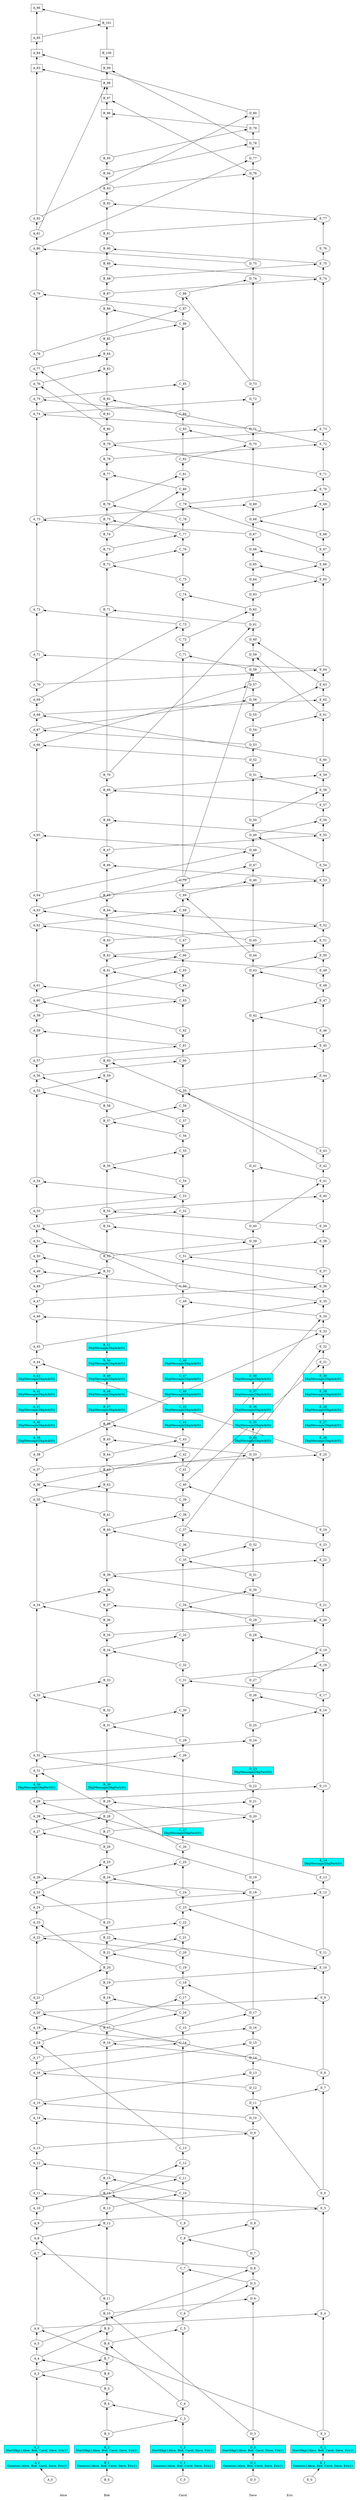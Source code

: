 /// our_id: Alice
/// peer_list: {
///   Alice: PeerState(VOTE|SEND|RECV)
///   Bob: PeerState(VOTE|SEND|RECV)
///   Carol: PeerState(VOTE|SEND|RECV)
///   Dave: PeerState(VOTE|SEND|RECV)
///   Eric: PeerState(VOTE|SEND|RECV)
/// }
/// consensus_mode: Supermajority
/// secure_rng: [50356992, 33579588, 63550234, 14409741, 12819317, 30460779, 1339029800, 2429264724, 2362415627, 197366634, 1005923715, 4142528682, 101071806, 290037975, 2202144328, 987208226, 222006541, 1361632101, 3263934278, 1141586879, 2508817878, 2188220401, 486795621, 13172665]
digraph GossipGraph {
  splines=false
  rankdir=BT

  style=invis
  subgraph cluster_Alice {
    label="Alice"
    "Alice" [style=invis]
    "Alice" -> "A_0" [style=invis]
    "A_0" -> "A_1" [minlen=1]
    "A_1" -> "A_2" [minlen=1]
    "A_2" -> "A_3" [minlen=5]
    "A_3" -> "A_4" [minlen=1]
    "A_4" -> "A_5" [minlen=1]
    "A_5" -> "A_6" [minlen=1]
    "A_6" -> "A_7" [minlen=5]
    "A_7" -> "A_8" [minlen=1]
    "A_8" -> "A_9" [minlen=1]
    "A_9" -> "A_10" [minlen=1]
    "A_10" -> "A_11" [minlen=1]
    "A_11" -> "A_12" [minlen=2]
    "A_12" -> "A_13" [minlen=1]
    "A_13" -> "A_14" [minlen=2]
    "A_14" -> "A_15" [minlen=1]
    "A_15" -> "A_16" [minlen=2]
    "A_16" -> "A_17" [minlen=1]
    "A_17" -> "A_18" [minlen=1]
    "A_18" -> "A_19" [minlen=1]
    "A_19" -> "A_20" [minlen=1]
    "A_20" -> "A_21" [minlen=1]
    "A_21" -> "A_22" [minlen=4]
    "A_22" -> "A_23" [minlen=1]
    "A_23" -> "A_24" [minlen=1]
    "A_24" -> "A_25" [minlen=1]
    "A_25" -> "A_26" [minlen=1]
    "A_26" -> "A_27" [minlen=3]
    "A_27" -> "A_28" [minlen=1]
    "A_28" -> "A_29" [minlen=1]
    "A_29" -> "A_30" [minlen=1]
    "A_30" -> "A_31" [minlen=1]
    "A_31" -> "A_32" [minlen=1]
    "A_32" -> "A_33" [minlen=4]
    "A_33" -> "A_34" [minlen=6]
    "A_34" -> "A_35" [minlen=7]
    "A_35" -> "A_36" [minlen=1]
    "A_36" -> "A_37" [minlen=1]
    "A_37" -> "A_38" [minlen=1]
    "A_38" -> "A_39" [minlen=1]
    "A_39" -> "A_40" [minlen=1]
    "A_40" -> "A_41" [minlen=1]
    "A_41" -> "A_42" [minlen=1]
    "A_42" -> "A_43" [minlen=1]
    "A_43" -> "A_44" [minlen=1]
    "A_44" -> "A_45" [minlen=1]
    "A_45" -> "A_46" [minlen=2]
    "A_46" -> "A_47" [minlen=1]
    "A_47" -> "A_48" [minlen=1]
    "A_48" -> "A_49" [minlen=1]
    "A_49" -> "A_50" [minlen=1]
    "A_50" -> "A_51" [minlen=1]
    "A_51" -> "A_52" [minlen=1]
    "A_52" -> "A_53" [minlen=1]
    "A_53" -> "A_54" [minlen=2]
    "A_54" -> "A_55" [minlen=6]
    "A_55" -> "A_56" [minlen=1]
    "A_56" -> "A_57" [minlen=1]
    "A_57" -> "A_58" [minlen=2]
    "A_58" -> "A_59" [minlen=1]
    "A_59" -> "A_60" [minlen=1]
    "A_60" -> "A_61" [minlen=1]
    "A_61" -> "A_62" [minlen=4]
    "A_62" -> "A_63" [minlen=1]
    "A_63" -> "A_64" [minlen=1]
    "A_64" -> "A_65" [minlen=4]
    "A_65" -> "A_66" [minlen=6]
    "A_66" -> "A_67" [minlen=1]
    "A_67" -> "A_68" [minlen=1]
    "A_68" -> "A_69" [minlen=1]
    "A_69" -> "A_70" [minlen=1]
    "A_70" -> "A_71" [minlen=2]
    "A_71" -> "A_72" [minlen=3]
    "A_72" -> "A_73" [minlen=6]
    "A_73" -> "A_74" [minlen=7]
    "A_74" -> "A_75" [minlen=1]
    "A_75" -> "A_76" [minlen=1]
    "A_76" -> "A_77" [minlen=1]
    "A_77" -> "A_78" [minlen=1]
    "A_78" -> "A_79" [minlen=4]
    "A_79" -> "A_80" [minlen=3]
    "A_80" -> "A_81" [minlen=1]
    "A_81" -> "A_82" [minlen=1]
    "A_82" -> "A_83" [minlen=10]
    "A_83" -> "A_84" [minlen=1]
    "A_84" -> "A_85" [minlen=1]
    "A_85" -> "A_86" [minlen=2]
  }
  "B_5" -> "A_3" [constraint=false]
  "B_6" -> "A_4" [constraint=false]
  "E_3" -> "A_6" [constraint=false]
  "D_6" -> "A_7" [constraint=false]
  "B_11" -> "A_8" [constraint=false]
  "E_5" -> "A_11" [constraint=false]
  "C_11" -> "A_12" [constraint=false]
  "D_9" -> "A_14" [constraint=false]
  "D_10" -> "A_15" [constraint=false]
  "D_12" -> "A_16" [constraint=false]
  "C_13" -> "A_18" [constraint=false]
  "C_14" -> "A_19" [constraint=false]
  "E_8" -> "A_20" [constraint=false]
  "C_20" -> "A_22" [constraint=false]
  "B_20" -> "A_23" [constraint=false]
  "B_23" -> "A_25" [constraint=false]
  "D_18" -> "A_26" [constraint=false]
  "B_26" -> "A_27" [constraint=false]
  "D_19" -> "A_28" [constraint=false]
  "E_13" -> "A_29" [constraint=false]
  "C_26" -> "A_31" [constraint=false]
  "D_22" -> "A_32" [constraint=false]
  "B_32" -> "A_33" [constraint=false]
  "B_36" -> "A_34" [constraint=false]
  "B_41" -> "A_35" [constraint=false]
  "C_39" -> "A_36" [constraint=false]
  "E_25" -> "A_44" [constraint=false]
  "E_33" -> "A_46" [constraint=false]
  "E_35" -> "A_49" [constraint=false]
  "B_52" -> "A_50" [constraint=false]
  "E_36" -> "A_51" [constraint=false]
  "C_50" -> "A_52" [constraint=false]
  "C_53" -> "A_54" [constraint=false]
  "B_58" -> "A_55" [constraint=false]
  "C_57" -> "A_56" [constraint=false]
  "C_61" -> "A_58" [constraint=false]
  "C_62" -> "A_60" [constraint=false]
  "C_63" -> "A_61" [constraint=false]
  "C_67" -> "A_62" [constraint=false]
  "D_45" -> "A_63" [constraint=false]
  "D_48" -> "A_65" [constraint=false]
  "D_52" -> "A_66" [constraint=false]
  "D_53" -> "A_67" [constraint=false]
  "E_60" -> "A_68" [constraint=false]
  "E_64" -> "A_71" [constraint=false]
  "C_73" -> "A_72" [constraint=false]
  "D_67" -> "A_73" [constraint=false]
  "D_71" -> "A_74" [constraint=false]
  "C_84" -> "A_75" [constraint=false]
  "B_80" -> "A_76" [constraint=false]
  "B_81" -> "A_77" [constraint=false]
  "C_87" -> "A_79" [constraint=false]
  "D_75" -> "A_80" [constraint=false]
  "B_98" -> "A_83" [constraint=false]
  "D_80" -> "A_84" [constraint=false]
  "B_101" -> "A_86" [constraint=false]

  style=invis
  subgraph cluster_Bob {
    label="Bob"
    "Bob" [style=invis]
    "Bob" -> "B_0" [style=invis]
    "B_0" -> "B_1" [minlen=1]
    "B_1" -> "B_2" [minlen=1]
    "B_2" -> "B_3" [minlen=1]
    "B_3" -> "B_4" [minlen=2]
    "B_4" -> "B_5" [minlen=1]
    "B_5" -> "B_6" [minlen=1]
    "B_6" -> "B_7" [minlen=1]
    "B_7" -> "B_8" [minlen=1]
    "B_8" -> "B_9" [minlen=1]
    "B_9" -> "B_10" [minlen=1]
    "B_10" -> "B_11" [minlen=1]
    "B_11" -> "B_12" [minlen=5]
    "B_12" -> "B_13" [minlen=1]
    "B_13" -> "B_14" [minlen=1]
    "B_14" -> "B_15" [minlen=1]
    "B_15" -> "B_16" [minlen=9]
    "B_16" -> "B_17" [minlen=1]
    "B_17" -> "B_18" [minlen=2]
    "B_18" -> "B_19" [minlen=1]
    "B_19" -> "B_20" [minlen=1]
    "B_20" -> "B_21" [minlen=1]
    "B_21" -> "B_22" [minlen=1]
    "B_22" -> "B_23" [minlen=1]
    "B_23" -> "B_24" [minlen=3]
    "B_24" -> "B_25" [minlen=1]
    "B_25" -> "B_26" [minlen=1]
    "B_26" -> "B_27" [minlen=1]
    "B_27" -> "B_28" [minlen=1]
    "B_28" -> "B_29" [minlen=1]
    "B_29" -> "B_30" [minlen=1]
    "B_30" -> "B_31" [minlen=4]
    "B_31" -> "B_32" [minlen=1]
    "B_32" -> "B_33" [minlen=2]
    "B_33" -> "B_34" [minlen=2]
    "B_34" -> "B_35" [minlen=1]
    "B_35" -> "B_36" [minlen=1]
    "B_36" -> "B_37" [minlen=1]
    "B_37" -> "B_38" [minlen=1]
    "B_38" -> "B_39" [minlen=1]
    "B_39" -> "B_40" [minlen=3]
    "B_40" -> "B_41" [minlen=1]
    "B_41" -> "B_42" [minlen=2]
    "B_42" -> "B_43" [minlen=1]
    "B_43" -> "B_44" [minlen=1]
    "B_44" -> "B_45" [minlen=1]
    "B_45" -> "B_46" [minlen=1]
    "B_46" -> "B_47" [minlen=1]
    "B_47" -> "B_48" [minlen=1]
    "B_48" -> "B_49" [minlen=1]
    "B_49" -> "B_50" [minlen=1]
    "B_50" -> "B_51" [minlen=1]
    "B_51" -> "B_52" [minlen=5]
    "B_52" -> "B_53" [minlen=1]
    "B_53" -> "B_54" [minlen=2]
    "B_54" -> "B_55" [minlen=1]
    "B_55" -> "B_56" [minlen=3]
    "B_56" -> "B_57" [minlen=3]
    "B_57" -> "B_58" [minlen=1]
    "B_58" -> "B_59" [minlen=2]
    "B_59" -> "B_60" [minlen=1]
    "B_60" -> "B_61" [minlen=6]
    "B_61" -> "B_62" [minlen=1]
    "B_62" -> "B_63" [minlen=1]
    "B_63" -> "B_64" [minlen=2]
    "B_64" -> "B_65" [minlen=1]
    "B_65" -> "B_66" [minlen=2]
    "B_66" -> "B_67" [minlen=1]
    "B_67" -> "B_68" [minlen=2]
    "B_68" -> "B_69" [minlen=2]
    "B_69" -> "B_70" [minlen=1]
    "B_70" -> "B_71" [minlen=11]
    "B_71" -> "B_72" [minlen=3]
    "B_72" -> "B_73" [minlen=1]
    "B_73" -> "B_74" [minlen=1]
    "B_74" -> "B_75" [minlen=1]
    "B_75" -> "B_76" [minlen=1]
    "B_76" -> "B_77" [minlen=2]
    "B_77" -> "B_78" [minlen=1]
    "B_78" -> "B_79" [minlen=1]
    "B_79" -> "B_80" [minlen=1]
    "B_80" -> "B_81" [minlen=1]
    "B_81" -> "B_82" [minlen=1]
    "B_82" -> "B_83" [minlen=2]
    "B_83" -> "B_84" [minlen=1]
    "B_84" -> "B_85" [minlen=1]
    "B_85" -> "B_86" [minlen=2]
    "B_86" -> "B_87" [minlen=1]
    "B_87" -> "B_88" [minlen=1]
    "B_88" -> "B_89" [minlen=1]
    "B_89" -> "B_90" [minlen=1]
    "B_90" -> "B_91" [minlen=1]
    "B_91" -> "B_92" [minlen=2]
    "B_92" -> "B_93" [minlen=1]
    "B_93" -> "B_94" [minlen=1]
    "B_94" -> "B_95" [minlen=1]
    "B_95" -> "B_96" [minlen=3]
    "B_96" -> "B_97" [minlen=1]
    "B_97" -> "B_98" [minlen=1]
    "B_98" -> "B_99" [minlen=1]
    "B_99" -> "B_100" [minlen=1]
    "B_100" -> "B_101" [minlen=2]
  }
  "C_3" -> "B_4" [constraint=false]
  "A_3" -> "B_7" [constraint=false]
  "C_4" -> "B_8" [constraint=false]
  "A_4" -> "B_9" [constraint=false]
  "D_3" -> "B_10" [constraint=false]
  "A_8" -> "B_12" [constraint=false]
  "C_9" -> "B_14" [constraint=false]
  "C_10" -> "B_15" [constraint=false]
  "D_14" -> "B_16" [constraint=false]
  "C_16" -> "B_18" [constraint=false]
  "A_21" -> "B_20" [constraint=false]
  "C_19" -> "B_21" [constraint=false]
  "E_10" -> "B_22" [constraint=false]
  "C_24" -> "B_24" [constraint=false]
  "A_25" -> "B_25" [constraint=false]
  "A_27" -> "B_28" [constraint=false]
  "D_20" -> "B_29" [constraint=false]
  "C_29" -> "B_31" [constraint=false]
  "A_33" -> "B_33" [constraint=false]
  "C_32" -> "B_34" [constraint=false]
  "E_20" -> "B_37" [constraint=false]
  "A_34" -> "B_38" [constraint=false]
  "E_21" -> "B_39" [constraint=false]
  "C_36" -> "B_40" [constraint=false]
  "A_35" -> "B_42" [constraint=false]
  "D_33" -> "B_45" [constraint=false]
  "C_43" -> "B_46" [constraint=false]
  "A_48" -> "B_52" [constraint=false]
  "D_39" -> "B_54" [constraint=false]
  "E_39" -> "B_55" [constraint=false]
  "C_54" -> "B_56" [constraint=false]
  "C_56" -> "B_57" [constraint=false]
  "A_55" -> "B_59" [constraint=false]
  "E_43" -> "B_60" [constraint=false]
  "C_64" -> "B_61" [constraint=false]
  "E_49" -> "B_62" [constraint=false]
  "E_52" -> "B_64" [constraint=false]
  "E_53" -> "B_66" [constraint=false]
  "E_55" -> "B_68" [constraint=false]
  "E_57" -> "B_69" [constraint=false]
  "D_61" -> "B_71" [constraint=false]
  "C_75" -> "B_72" [constraint=false]
  "C_77" -> "B_75" [constraint=false]
  "C_78" -> "B_76" [constraint=false]
  "C_80" -> "B_77" [constraint=false]
  "E_71" -> "B_79" [constraint=false]
  "E_72" -> "B_82" [constraint=false]
  "A_76" -> "B_83" [constraint=false]
  "A_77" -> "B_84" [constraint=false]
  "C_86" -> "B_86" [constraint=false]
  "E_74" -> "B_89" [constraint=false]
  "E_75" -> "B_90" [constraint=false]
  "E_77" -> "B_92" [constraint=false]
  "D_79" -> "B_96" [constraint=false]
  "D_76" -> "B_97" [constraint=false]
  "A_81" -> "B_98" [constraint=false]
  "D_78" -> "B_99" [constraint=false]
  "A_85" -> "B_101" [constraint=false]

  style=invis
  subgraph cluster_Carol {
    label="Carol"
    "Carol" [style=invis]
    "Carol" -> "C_0" [style=invis]
    "C_0" -> "C_1" [minlen=1]
    "C_1" -> "C_2" [minlen=1]
    "C_2" -> "C_3" [minlen=2]
    "C_3" -> "C_4" [minlen=1]
    "C_4" -> "C_5" [minlen=5]
    "C_5" -> "C_6" [minlen=1]
    "C_6" -> "C_7" [minlen=3]
    "C_7" -> "C_8" [minlen=2]
    "C_8" -> "C_9" [minlen=1]
    "C_9" -> "C_10" [minlen=2]
    "C_10" -> "C_11" [minlen=1]
    "C_11" -> "C_12" [minlen=1]
    "C_12" -> "C_13" [minlen=1]
    "C_13" -> "C_14" [minlen=7]
    "C_14" -> "C_15" [minlen=1]
    "C_15" -> "C_16" [minlen=1]
    "C_16" -> "C_17" [minlen=1]
    "C_17" -> "C_18" [minlen=1]
    "C_18" -> "C_19" [minlen=1]
    "C_19" -> "C_20" [minlen=1]
    "C_20" -> "C_21" [minlen=1]
    "C_21" -> "C_22" [minlen=1]
    "C_22" -> "C_23" [minlen=1]
    "C_23" -> "C_24" [minlen=1]
    "C_24" -> "C_25" [minlen=2]
    "C_25" -> "C_26" [minlen=1]
    "C_26" -> "C_27" [minlen=1]
    "C_27" -> "C_28" [minlen=5]
    "C_28" -> "C_29" [minlen=1]
    "C_29" -> "C_30" [minlen=2]
    "C_30" -> "C_31" [minlen=2]
    "C_31" -> "C_32" [minlen=1]
    "C_32" -> "C_33" [minlen=2]
    "C_33" -> "C_34" [minlen=2]
    "C_34" -> "C_35" [minlen=3]
    "C_35" -> "C_36" [minlen=1]
    "C_36" -> "C_37" [minlen=1]
    "C_37" -> "C_38" [minlen=1]
    "C_38" -> "C_39" [minlen=1]
    "C_39" -> "C_40" [minlen=1]
    "C_40" -> "C_41" [minlen=1]
    "C_41" -> "C_42" [minlen=1]
    "C_42" -> "C_43" [minlen=1]
    "C_43" -> "C_44" [minlen=1]
    "C_44" -> "C_45" [minlen=1]
    "C_45" -> "C_46" [minlen=1]
    "C_46" -> "C_47" [minlen=1]
    "C_47" -> "C_48" [minlen=1]
    "C_48" -> "C_49" [minlen=4]
    "C_49" -> "C_50" [minlen=1]
    "C_50" -> "C_51" [minlen=2]
    "C_51" -> "C_52" [minlen=3]
    "C_52" -> "C_53" [minlen=1]
    "C_53" -> "C_54" [minlen=1]
    "C_54" -> "C_55" [minlen=2]
    "C_55" -> "C_56" [minlen=1]
    "C_56" -> "C_57" [minlen=1]
    "C_57" -> "C_58" [minlen=1]
    "C_58" -> "C_59" [minlen=1]
    "C_59" -> "C_60" [minlen=2]
    "C_60" -> "C_61" [minlen=1]
    "C_61" -> "C_62" [minlen=1]
    "C_62" -> "C_63" [minlen=2]
    "C_63" -> "C_64" [minlen=1]
    "C_64" -> "C_65" [minlen=1]
    "C_65" -> "C_66" [minlen=1]
    "C_66" -> "C_67" [minlen=1]
    "C_67" -> "C_68" [minlen=2]
    "C_68" -> "C_69" [minlen=1]
    "C_69" -> "C_70" [minlen=1]
    "C_70" -> "C_71" [minlen=15]
    "C_71" -> "C_72" [minlen=1]
    "C_72" -> "C_73" [minlen=1]
    "C_73" -> "C_74" [minlen=2]
    "C_74" -> "C_75" [minlen=1]
    "C_75" -> "C_76" [minlen=2]
    "C_76" -> "C_77" [minlen=1]
    "C_77" -> "C_78" [minlen=1]
    "C_78" -> "C_79" [minlen=1]
    "C_79" -> "C_80" [minlen=1]
    "C_80" -> "C_81" [minlen=1]
    "C_81" -> "C_82" [minlen=1]
    "C_82" -> "C_83" [minlen=2]
    "C_83" -> "C_84" [minlen=1]
    "C_84" -> "C_85" [minlen=2]
    "C_85" -> "C_86" [minlen=4]
    "C_86" -> "C_87" [minlen=1]
    "C_87" -> "C_88" [minlen=1]
  }
  "B_3" -> "C_3" [constraint=false]
  "B_8" -> "C_5" [constraint=false]
  "D_5" -> "C_7" [constraint=false]
  "D_7" -> "C_8" [constraint=false]
  "B_13" -> "C_10" [constraint=false]
  "A_10" -> "C_11" [constraint=false]
  "B_14" -> "C_12" [constraint=false]
  "A_17" -> "C_14" [constraint=false]
  "B_17" -> "C_16" [constraint=false]
  "A_18" -> "C_17" [constraint=false]
  "D_17" -> "C_18" [constraint=false]
  "B_21" -> "C_21" [constraint=false]
  "A_22" -> "C_22" [constraint=false]
  "E_11" -> "C_23" [constraint=false]
  "B_24" -> "C_25" [constraint=false]
  "A_31" -> "C_28" [constraint=false]
  "B_31" -> "C_30" [constraint=false]
  "E_17" -> "C_31" [constraint=false]
  "B_34" -> "C_33" [constraint=false]
  "D_29" -> "C_34" [constraint=false]
  "D_31" -> "C_35" [constraint=false]
  "E_23" -> "C_37" [constraint=false]
  "B_40" -> "C_38" [constraint=false]
  "E_24" -> "C_40" [constraint=false]
  "A_36" -> "C_42" [constraint=false]
  "B_44" -> "C_43" [constraint=false]
  "E_34" -> "C_49" [constraint=false]
  "E_37" -> "C_51" [constraint=false]
  "A_52" -> "C_52" [constraint=false]
  "A_53" -> "C_53" [constraint=false]
  "B_56" -> "C_55" [constraint=false]
  "B_57" -> "C_58" [constraint=false]
  "E_42" -> "C_59" [constraint=false]
  "A_56" -> "C_60" [constraint=false]
  "A_57" -> "C_61" [constraint=false]
  "A_59" -> "C_63" [constraint=false]
  "A_60" -> "C_65" [constraint=false]
  "B_61" -> "C_66" [constraint=false]
  "A_62" -> "C_68" [constraint=false]
  "D_44" -> "C_69" [constraint=false]
  "D_58" -> "C_71" [constraint=false]
  "A_69" -> "C_73" [constraint=false]
  "D_62" -> "C_74" [constraint=false]
  "B_72" -> "C_76" [constraint=false]
  "B_73" -> "C_77" [constraint=false]
  "E_67" -> "C_79" [constraint=false]
  "B_74" -> "C_80" [constraint=false]
  "B_76" -> "C_81" [constraint=false]
  "D_70" -> "C_83" [constraint=false]
  "A_75" -> "C_85" [constraint=false]
  "B_85" -> "C_86" [constraint=false]
  "A_78" -> "C_87" [constraint=false]
  "D_73" -> "C_88" [constraint=false]

  style=invis
  subgraph cluster_Dave {
    label="Dave"
    "Dave" [style=invis]
    "Dave" -> "D_0" [style=invis]
    "D_0" -> "D_1" [minlen=1]
    "D_1" -> "D_2" [minlen=1]
    "D_2" -> "D_3" [minlen=1]
    "D_3" -> "D_4" [minlen=9]
    "D_4" -> "D_5" [minlen=1]
    "D_5" -> "D_6" [minlen=1]
    "D_6" -> "D_7" [minlen=1]
    "D_7" -> "D_8" [minlen=2]
    "D_8" -> "D_9" [minlen=6]
    "D_9" -> "D_10" [minlen=1]
    "D_10" -> "D_11" [minlen=1]
    "D_11" -> "D_12" [minlen=1]
    "D_12" -> "D_13" [minlen=1]
    "D_13" -> "D_14" [minlen=1]
    "D_14" -> "D_15" [minlen=1]
    "D_15" -> "D_16" [minlen=1]
    "D_16" -> "D_17" [minlen=1]
    "D_17" -> "D_18" [minlen=8]
    "D_18" -> "D_19" [minlen=1]
    "D_19" -> "D_20" [minlen=4]
    "D_20" -> "D_21" [minlen=1]
    "D_21" -> "D_22" [minlen=1]
    "D_22" -> "D_23" [minlen=1]
    "D_23" -> "D_24" [minlen=2]
    "D_24" -> "D_25" [minlen=1]
    "D_25" -> "D_26" [minlen=2]
    "D_26" -> "D_27" [minlen=1]
    "D_27" -> "D_28" [minlen=3]
    "D_28" -> "D_29" [minlen=1]
    "D_29" -> "D_30" [minlen=2]
    "D_30" -> "D_31" [minlen=1]
    "D_31" -> "D_32" [minlen=2]
    "D_32" -> "D_33" [minlen=6]
    "D_33" -> "D_34" [minlen=1]
    "D_34" -> "D_35" [minlen=1]
    "D_35" -> "D_36" [minlen=1]
    "D_36" -> "D_37" [minlen=1]
    "D_37" -> "D_38" [minlen=1]
    "D_38" -> "D_39" [minlen=9]
    "D_39" -> "D_40" [minlen=1]
    "D_40" -> "D_41" [minlen=4]
    "D_41" -> "D_42" [minlen=10]
    "D_42" -> "D_43" [minlen=3]
    "D_43" -> "D_44" [minlen=1]
    "D_44" -> "D_45" [minlen=1]
    "D_45" -> "D_46" [minlen=4]
    "D_46" -> "D_47" [minlen=1]
    "D_47" -> "D_48" [minlen=1]
    "D_48" -> "D_49" [minlen=1]
    "D_49" -> "D_50" [minlen=1]
    "D_50" -> "D_51" [minlen=3]
    "D_51" -> "D_52" [minlen=1]
    "D_52" -> "D_53" [minlen=1]
    "D_53" -> "D_54" [minlen=1]
    "D_54" -> "D_55" [minlen=1]
    "D_55" -> "D_56" [minlen=1]
    "D_56" -> "D_57" [minlen=1]
    "D_57" -> "D_58" [minlen=1]
    "D_58" -> "D_59" [minlen=1]
    "D_59" -> "D_60" [minlen=1]
    "D_60" -> "D_61" [minlen=1]
    "D_61" -> "D_62" [minlen=1]
    "D_62" -> "D_63" [minlen=1]
    "D_63" -> "D_64" [minlen=1]
    "D_64" -> "D_65" [minlen=1]
    "D_65" -> "D_66" [minlen=1]
    "D_66" -> "D_67" [minlen=1]
    "D_67" -> "D_68" [minlen=1]
    "D_68" -> "D_69" [minlen=1]
    "D_69" -> "D_70" [minlen=4]
    "D_70" -> "D_71" [minlen=1]
    "D_71" -> "D_72" [minlen=2]
    "D_72" -> "D_73" [minlen=1]
    "D_73" -> "D_74" [minlen=7]
    "D_74" -> "D_75" [minlen=1]
    "D_75" -> "D_76" [minlen=6]
    "D_76" -> "D_77" [minlen=1]
    "D_77" -> "D_78" [minlen=1]
    "D_78" -> "D_79" [minlen=1]
    "D_79" -> "D_80" [minlen=1]
  }
  "B_10" -> "D_4" [constraint=false]
  "C_6" -> "D_5" [constraint=false]
  "A_5" -> "D_6" [constraint=false]
  "C_8" -> "D_8" [constraint=false]
  "A_13" -> "D_9" [constraint=false]
  "E_6" -> "D_11" [constraint=false]
  "A_15" -> "D_13" [constraint=false]
  "A_16" -> "D_15" [constraint=false]
  "B_16" -> "D_16" [constraint=false]
  "C_15" -> "D_17" [constraint=false]
  "A_24" -> "D_18" [constraint=false]
  "B_27" -> "D_20" [constraint=false]
  "A_28" -> "D_21" [constraint=false]
  "A_32" -> "D_24" [constraint=false]
  "E_16" -> "D_26" [constraint=false]
  "E_19" -> "D_28" [constraint=false]
  "C_34" -> "D_30" [constraint=false]
  "C_35" -> "D_32" [constraint=false]
  "B_43" -> "D_33" [constraint=false]
  "B_53" -> "D_39" [constraint=false]
  "E_41" -> "D_41" [constraint=false]
  "E_46" -> "D_42" [constraint=false]
  "E_48" -> "D_43" [constraint=false]
  "C_69" -> "D_46" [constraint=false]
  "A_63" -> "D_47" [constraint=false]
  "A_64" -> "D_48" [constraint=false]
  "E_54" -> "D_49" [constraint=false]
  "E_58" -> "D_51" [constraint=false]
  "A_67" -> "D_56" [constraint=false]
  "A_66" -> "D_57" [constraint=false]
  "C_70" -> "D_58" [constraint=false]
  "E_61" -> "D_59" [constraint=false]
  "E_63" -> "D_60" [constraint=false]
  "B_70" -> "D_61" [constraint=false]
  "C_72" -> "D_62" [constraint=false]
  "E_65" -> "D_65" [constraint=false]
  "E_66" -> "D_66" [constraint=false]
  "E_68" -> "D_68" [constraint=false]
  "A_73" -> "D_69" [constraint=false]
  "C_82" -> "D_70" [constraint=false]
  "A_74" -> "D_72" [constraint=false]
  "C_88" -> "D_74" [constraint=false]
  "B_93" -> "D_76" [constraint=false]
  "A_80" -> "D_77" [constraint=false]
  "B_94" -> "D_78" [constraint=false]
  "B_95" -> "D_79" [constraint=false]
  "A_82" -> "D_80" [constraint=false]

  style=invis
  subgraph cluster_Eric {
    label="Eric"
    "Eric" [style=invis]
    "Eric" -> "E_0" [style=invis]
    "E_0" -> "E_1" [minlen=1]
    "E_1" -> "E_2" [minlen=1]
    "E_2" -> "E_3" [minlen=1]
    "E_3" -> "E_4" [minlen=8]
    "E_4" -> "E_5" [minlen=7]
    "E_5" -> "E_6" [minlen=1]
    "E_6" -> "E_7" [minlen=7]
    "E_7" -> "E_8" [minlen=1]
    "E_8" -> "E_9" [minlen=5]
    "E_9" -> "E_10" [minlen=2]
    "E_10" -> "E_11" [minlen=1]
    "E_11" -> "E_12" [minlen=4]
    "E_12" -> "E_13" [minlen=1]
    "E_13" -> "E_14" [minlen=1]
    "E_14" -> "E_15" [minlen=5]
    "E_15" -> "E_16" [minlen=5]
    "E_16" -> "E_17" [minlen=1]
    "E_17" -> "E_18" [minlen=2]
    "E_18" -> "E_19" [minlen=1]
    "E_19" -> "E_20" [minlen=2]
    "E_20" -> "E_21" [minlen=1]
    "E_21" -> "E_22" [minlen=3]
    "E_22" -> "E_23" [minlen=1]
    "E_23" -> "E_24" [minlen=1]
    "E_24" -> "E_25" [minlen=5]
    "E_25" -> "E_26" [minlen=1]
    "E_26" -> "E_27" [minlen=1]
    "E_27" -> "E_28" [minlen=1]
    "E_28" -> "E_29" [minlen=1]
    "E_29" -> "E_30" [minlen=1]
    "E_30" -> "E_31" [minlen=1]
    "E_31" -> "E_32" [minlen=1]
    "E_32" -> "E_33" [minlen=1]
    "E_33" -> "E_34" [minlen=1]
    "E_34" -> "E_35" [minlen=1]
    "E_35" -> "E_36" [minlen=1]
    "E_36" -> "E_37" [minlen=1]
    "E_37" -> "E_38" [minlen=2]
    "E_38" -> "E_39" [minlen=1]
    "E_39" -> "E_40" [minlen=2]
    "E_40" -> "E_41" [minlen=1]
    "E_41" -> "E_42" [minlen=1]
    "E_42" -> "E_43" [minlen=1]
    "E_43" -> "E_44" [minlen=5]
    "E_44" -> "E_45" [minlen=2]
    "E_45" -> "E_46" [minlen=1]
    "E_46" -> "E_47" [minlen=2]
    "E_47" -> "E_48" [minlen=1]
    "E_48" -> "E_49" [minlen=1]
    "E_49" -> "E_50" [minlen=1]
    "E_50" -> "E_51" [minlen=1]
    "E_51" -> "E_52" [minlen=1]
    "E_52" -> "E_53" [minlen=3]
    "E_53" -> "E_54" [minlen=1]
    "E_54" -> "E_55" [minlen=2]
    "E_55" -> "E_56" [minlen=1]
    "E_56" -> "E_57" [minlen=1]
    "E_57" -> "E_58" [minlen=1]
    "E_58" -> "E_59" [minlen=1]
    "E_59" -> "E_60" [minlen=1]
    "E_60" -> "E_61" [minlen=3]
    "E_61" -> "E_62" [minlen=1]
    "E_62" -> "E_63" [minlen=1]
    "E_63" -> "E_64" [minlen=1]
    "E_64" -> "E_65" [minlen=6]
    "E_65" -> "E_66" [minlen=1]
    "E_66" -> "E_67" [minlen=1]
    "E_67" -> "E_68" [minlen=1]
    "E_68" -> "E_69" [minlen=2]
    "E_69" -> "E_70" [minlen=1]
    "E_70" -> "E_71" [minlen=1]
    "E_71" -> "E_72" [minlen=2]
    "E_72" -> "E_73" [minlen=1]
    "E_73" -> "E_74" [minlen=10]
    "E_74" -> "E_75" [minlen=1]
    "E_75" -> "E_76" [minlen=1]
    "E_76" -> "E_77" [minlen=2]
  }
  "A_6" -> "E_4" [constraint=false]
  "A_9" -> "E_5" [constraint=false]
  "D_11" -> "E_7" [constraint=false]
  "A_20" -> "E_9" [constraint=false]
  "B_19" -> "E_10" [constraint=false]
  "C_23" -> "E_12" [constraint=false]
  "A_29" -> "E_15" [constraint=false]
  "D_25" -> "E_16" [constraint=false]
  "C_31" -> "E_18" [constraint=false]
  "D_27" -> "E_19" [constraint=false]
  "B_35" -> "E_20" [constraint=false]
  "B_39" -> "E_22" [constraint=false]
  "A_37" -> "E_25" [constraint=false]
  "C_40" -> "E_31" [constraint=false]
  "C_37" -> "E_32" [constraint=false]
  "A_38" -> "E_33" [constraint=false]
  "C_41" -> "E_34" [constraint=false]
  "A_45" -> "E_35" [constraint=false]
  "A_47" -> "E_36" [constraint=false]
  "C_51" -> "E_38" [constraint=false]
  "B_55" -> "E_40" [constraint=false]
  "D_40" -> "E_41" [constraint=false]
  "C_59" -> "E_44" [constraint=false]
  "B_60" -> "E_45" [constraint=false]
  "D_42" -> "E_47" [constraint=false]
  "D_43" -> "E_50" [constraint=false]
  "B_62" -> "E_51" [constraint=false]
  "B_63" -> "E_52" [constraint=false]
  "B_65" -> "E_53" [constraint=false]
  "B_67" -> "E_55" [constraint=false]
  "D_49" -> "E_56" [constraint=false]
  "D_50" -> "E_58" [constraint=false]
  "B_69" -> "E_59" [constraint=false]
  "D_54" -> "E_61" [constraint=false]
  "A_68" -> "E_62" [constraint=false]
  "D_55" -> "E_63" [constraint=false]
  "A_70" -> "E_64" [constraint=false]
  "D_63" -> "E_65" [constraint=false]
  "D_64" -> "E_66" [constraint=false]
  "D_68" -> "E_69" [constraint=false]
  "C_79" -> "E_70" [constraint=false]
  "B_78" -> "E_72" [constraint=false]
  "B_79" -> "E_73" [constraint=false]
  "B_87" -> "E_74" [constraint=false]
  "B_88" -> "E_75" [constraint=false]
  "B_91" -> "E_77" [constraint=false]

  {
    rank=same
    "Alice" [style=filled, color=white]
    "Bob" [style=filled, color=white]
    "Carol" [style=filled, color=white]
    "Dave" [style=filled, color=white]
    "Eric" [style=filled, color=white]
  }
  "Alice" -> "Bob" -> "Carol" -> "Dave" -> "Eric" [style=invis]

/// ===== details of events =====
  "A_0" [fillcolor=white, label=<<table border="0" cellborder="0" cellpadding="0" cellspacing="0">
<tr><td colspan="6">A_0</td></tr>
</table>>]
/// cause: Initial
/// last_ancestors: {Alice: 0}

  "A_1" [style=filled, fillcolor=cyan, shape=rectangle, label=<<table border="0" cellborder="0" cellpadding="0" cellspacing="0">
<tr><td colspan="6">A_1</td></tr>
<tr><td colspan="6">Genesis({Alice, Bob, Carol, Dave, Eric})</td></tr>
</table>>]
/// cause: Observation(Genesis({Alice, Bob, Carol, Dave, Eric}))
/// last_ancestors: {Alice: 1}

  "A_2" [style=filled, fillcolor=cyan, shape=rectangle, label=<<table border="0" cellborder="0" cellpadding="0" cellspacing="0">
<tr><td colspan="6">A_2</td></tr>
<tr><td colspan="6">StartDkg({Alice, Bob, Carol, Dave, Eric})</td></tr>
</table>>]
/// cause: Observation(StartDkg({Alice, Bob, Carol, Dave, Eric}))
/// last_ancestors: {Alice: 2}

  "A_3" [fillcolor=white, label=<<table border="0" cellborder="0" cellpadding="0" cellspacing="0">
<tr><td colspan="6">A_3</td></tr>
</table>>]
/// cause: Request
/// last_ancestors: {Alice: 3, Bob: 5, Carol: 3}

  "A_4" [fillcolor=white, label=<<table border="0" cellborder="0" cellpadding="0" cellspacing="0">
<tr><td colspan="6">A_4</td></tr>
</table>>]
/// cause: Request
/// last_ancestors: {Alice: 4, Bob: 6, Carol: 3}

  "A_5" [fillcolor=white, label=<<table border="0" cellborder="0" cellpadding="0" cellspacing="0">
<tr><td colspan="6">A_5</td></tr>
</table>>]
/// cause: Requesting(Dave)
/// last_ancestors: {Alice: 5, Bob: 6, Carol: 3}

  "A_6" [fillcolor=white, label=<<table border="0" cellborder="0" cellpadding="0" cellspacing="0">
<tr><td colspan="6">A_6</td></tr>
</table>>]
/// cause: Request
/// last_ancestors: {Alice: 6, Bob: 6, Carol: 3, Eric: 3}

  "A_7" [fillcolor=white, label=<<table border="0" cellborder="0" cellpadding="0" cellspacing="0">
<tr><td colspan="6">A_7</td></tr>
</table>>]
/// cause: Response
/// last_ancestors: {Alice: 7, Bob: 10, Carol: 6, Dave: 6, Eric: 3}

  "A_8" [fillcolor=white, label=<<table border="0" cellborder="0" cellpadding="0" cellspacing="0">
<tr><td colspan="6">A_8</td></tr>
</table>>]
/// cause: Request
/// last_ancestors: {Alice: 8, Bob: 11, Carol: 6, Dave: 6, Eric: 3}

  "A_9" [fillcolor=white, label=<<table border="0" cellborder="0" cellpadding="0" cellspacing="0">
<tr><td colspan="6">A_9</td></tr>
</table>>]
/// cause: Requesting(Eric)
/// last_ancestors: {Alice: 9, Bob: 11, Carol: 6, Dave: 6, Eric: 3}

  "A_10" [fillcolor=white, label=<<table border="0" cellborder="0" cellpadding="0" cellspacing="0">
<tr><td colspan="6">A_10</td></tr>
</table>>]
/// cause: Requesting(Carol)
/// last_ancestors: {Alice: 10, Bob: 11, Carol: 6, Dave: 6, Eric: 3}

  "A_11" [fillcolor=white, label=<<table border="0" cellborder="0" cellpadding="0" cellspacing="0">
<tr><td colspan="6">A_11</td></tr>
</table>>]
/// cause: Response
/// last_ancestors: {Alice: 11, Bob: 11, Carol: 6, Dave: 6, Eric: 5}

  "A_12" [fillcolor=white, label=<<table border="0" cellborder="0" cellpadding="0" cellspacing="0">
<tr><td colspan="6">A_12</td></tr>
</table>>]
/// cause: Response
/// last_ancestors: {Alice: 12, Bob: 13, Carol: 11, Dave: 7, Eric: 5}

  "A_13" [fillcolor=white, label=<<table border="0" cellborder="0" cellpadding="0" cellspacing="0">
<tr><td colspan="6">A_13</td></tr>
</table>>]
/// cause: Requesting(Dave)
/// last_ancestors: {Alice: 13, Bob: 13, Carol: 11, Dave: 7, Eric: 5}

  "A_14" [fillcolor=white, label=<<table border="0" cellborder="0" cellpadding="0" cellspacing="0">
<tr><td colspan="6">A_14</td></tr>
</table>>]
/// cause: Response
/// last_ancestors: {Alice: 14, Bob: 13, Carol: 11, Dave: 9, Eric: 5}

  "A_15" [fillcolor=white, label=<<table border="0" cellborder="0" cellpadding="0" cellspacing="0">
<tr><td colspan="6">A_15</td></tr>
</table>>]
/// cause: Request
/// last_ancestors: {Alice: 15, Bob: 13, Carol: 11, Dave: 10, Eric: 5}

  "A_16" [fillcolor=white, label=<<table border="0" cellborder="0" cellpadding="0" cellspacing="0">
<tr><td colspan="6">A_16</td></tr>
</table>>]
/// cause: Request
/// last_ancestors: {Alice: 16, Bob: 13, Carol: 11, Dave: 12, Eric: 6}

  "A_17" [fillcolor=white, label=<<table border="0" cellborder="0" cellpadding="0" cellspacing="0">
<tr><td colspan="6">A_17</td></tr>
</table>>]
/// cause: Requesting(Carol)
/// last_ancestors: {Alice: 17, Bob: 13, Carol: 11, Dave: 12, Eric: 6}

  "A_18" [fillcolor=white, label=<<table border="0" cellborder="0" cellpadding="0" cellspacing="0">
<tr><td colspan="6">A_18</td></tr>
</table>>]
/// cause: Request
/// last_ancestors: {Alice: 18, Bob: 14, Carol: 13, Dave: 12, Eric: 6}

  "A_19" [fillcolor=white, label=<<table border="0" cellborder="0" cellpadding="0" cellspacing="0">
<tr><td colspan="6">A_19</td></tr>
</table>>]
/// cause: Response
/// last_ancestors: {Alice: 19, Bob: 14, Carol: 14, Dave: 12, Eric: 6}

  "A_20" [fillcolor=white, label=<<table border="0" cellborder="0" cellpadding="0" cellspacing="0">
<tr><td colspan="6">A_20</td></tr>
</table>>]
/// cause: Request
/// last_ancestors: {Alice: 20, Bob: 14, Carol: 14, Dave: 12, Eric: 8}

  "A_21" [fillcolor=white, label=<<table border="0" cellborder="0" cellpadding="0" cellspacing="0">
<tr><td colspan="6">A_21</td></tr>
</table>>]
/// cause: Requesting(Bob)
/// last_ancestors: {Alice: 21, Bob: 14, Carol: 14, Dave: 12, Eric: 8}

  "A_22" [fillcolor=white, label=<<table border="0" cellborder="0" cellpadding="0" cellspacing="0">
<tr><td colspan="6">A_22</td></tr>
</table>>]
/// cause: Request
/// last_ancestors: {Alice: 22, Bob: 17, Carol: 20, Dave: 17, Eric: 8}

  "A_23" [fillcolor=white, label=<<table border="0" cellborder="0" cellpadding="0" cellspacing="0">
<tr><td colspan="6">A_23</td></tr>
</table>>]
/// cause: Response
/// last_ancestors: {Alice: 23, Bob: 20, Carol: 20, Dave: 17, Eric: 8}

  "A_24" [fillcolor=white, label=<<table border="0" cellborder="0" cellpadding="0" cellspacing="0">
<tr><td colspan="6">A_24</td></tr>
</table>>]
/// cause: Requesting(Dave)
/// last_ancestors: {Alice: 24, Bob: 20, Carol: 20, Dave: 17, Eric: 8}

  "A_25" [fillcolor=white, label=<<table border="0" cellborder="0" cellpadding="0" cellspacing="0">
<tr><td colspan="6">A_25</td></tr>
</table>>]
/// cause: Request
/// last_ancestors: {Alice: 25, Bob: 23, Carol: 20, Dave: 17, Eric: 10}

  "A_26" [fillcolor=white, label=<<table border="0" cellborder="0" cellpadding="0" cellspacing="0">
<tr><td colspan="6">A_26</td></tr>
</table>>]
/// cause: Response
/// last_ancestors: {Alice: 26, Bob: 23, Carol: 20, Dave: 18, Eric: 10}

  "A_27" [fillcolor=white, label=<<table border="0" cellborder="0" cellpadding="0" cellspacing="0">
<tr><td colspan="6">A_27</td></tr>
</table>>]
/// cause: Request
/// last_ancestors: {Alice: 27, Bob: 26, Carol: 24, Dave: 18, Eric: 11}

  "A_28" [fillcolor=white, label=<<table border="0" cellborder="0" cellpadding="0" cellspacing="0">
<tr><td colspan="6">A_28</td></tr>
</table>>]
/// cause: Request
/// last_ancestors: {Alice: 28, Bob: 26, Carol: 24, Dave: 19, Eric: 11}

  "A_29" [fillcolor=white, label=<<table border="0" cellborder="0" cellpadding="0" cellspacing="0">
<tr><td colspan="6">A_29</td></tr>
</table>>]
/// cause: Request
/// last_ancestors: {Alice: 29, Bob: 26, Carol: 24, Dave: 19, Eric: 13}

  "A_30" [style=filled, fillcolor=cyan, shape=rectangle, label=<<table border="0" cellborder="0" cellpadding="0" cellspacing="0">
<tr><td colspan="6">A_30</td></tr>
<tr><td colspan="6">DkgMessage(DkgPart(0))</td></tr>
</table>>]
/// cause: Observation(DkgMessage(DkgPart(0)), SerialisedDkgMessage([0, 0, 0, 0, 0, 0, 0, 0, 0, 0, 0, 0, 1, 0, 0, 0, 0, 0, 0, 0, 3, 0, 0, 0, 0, 0, 0, 0, 152, 214, 162, 242, 91, 155, 191, 217, 36, 142, 44, 157, 129, 14, 160, 111, 138, 146, 236, 179, 65, 12, 58, 178, 92, 48, 130, 97, 119, 165, 208, 173, 17, 131, 25, 30, 40, 190, 229, 182, 209, 43, 52, 226, 141, 185, 109, 62, 142, 210, 67, 37, 118, 68, 153, 249, 218, 1, 39, 190, 6, 55, 250, 201, 19, 179, 16, 12, 182, 116, 20, 54, 71, 192, 250, 39, 208, 94, 212, 22, 149, 77, 158, 224, 176, 225, 147, 104, 143, 162, 187, 79, 106, 84, 60, 203, 160, 238, 218, 198, 105, 160, 116, 38, 65, 121, 47, 214, 104, 112, 138, 119, 184, 84, 146, 151, 178, 148, 195, 41, 154, 147, 145, 55, 17, 163, 119, 94, 87, 225, 4, 111, 111, 44, 210, 175, 65, 116, 4, 85, 76, 222, 117, 58, 5, 0, 0, 0, 0, 0, 0, 0, 104, 0, 0, 0, 0, 0, 0, 0, 2, 0, 0, 0, 0, 0, 0, 0, 59, 234, 6, 78, 2, 1, 148, 68, 95, 138, 45, 212, 79, 5, 160, 54, 21, 237, 86, 1, 86, 175, 136, 255, 92, 169, 130, 76, 199, 3, 179, 91, 148, 1, 28, 206, 83, 17, 158, 32, 94, 7, 165, 234, 14, 5, 204, 85, 184, 243, 231, 154, 64, 159, 37, 194, 3, 53, 103, 109, 94, 215, 87, 93, 0, 0, 0, 0, 0, 0, 0, 0, 0, 0, 0, 0, 0, 0, 0, 0, 0, 0, 0, 0, 0, 0, 0, 0, 0, 0, 0, 0, 0, 0, 0, 0, 104, 0, 0, 0, 0, 0, 0, 0, 2, 0, 0, 0, 0, 0, 0, 0, 77, 45, 121, 54, 128, 220, 155, 16, 212, 31, 180, 230, 60, 69, 127, 189, 36, 147, 12, 188, 3, 251, 92, 127, 237, 202, 47, 116, 184, 55, 46, 109, 21, 192, 197, 179, 42, 71, 52, 117, 72, 29, 197, 194, 45, 38, 251, 208, 91, 105, 120, 113, 203, 26, 61, 209, 46, 203, 131, 137, 120, 211, 70, 53, 249, 113, 5, 251, 33, 55, 31, 7, 124, 72, 72, 234, 5, 181, 231, 108, 49, 117, 71, 80, 190, 172, 67, 29, 43, 4, 68, 197, 146, 144, 94, 21, 104, 0, 0, 0, 0, 0, 0, 0, 2, 0, 0, 0, 0, 0, 0, 0, 94, 112, 235, 30, 255, 183, 163, 220, 73, 89, 60, 249, 38, 225, 160, 240, 46, 97, 32, 109, 169, 110, 247, 203, 53, 111, 63, 114, 86, 196, 187, 10, 150, 126, 111, 153, 1, 125, 202, 201, 50, 51, 229, 154, 76, 71, 42, 76, 255, 222, 8, 72, 86, 150, 84, 224, 89, 97, 160, 165, 146, 207, 53, 13, 13, 97, 221, 111, 254, 86, 159, 183, 65, 16, 32, 2, 110, 161, 149, 195, 35, 24, 127, 75, 210, 168, 13, 190, 119, 14, 70, 100, 183, 60, 150, 74, 104, 0, 0, 0, 0, 0, 0, 0, 2, 0, 0, 0, 0, 0, 0, 0, 112, 179, 93, 7, 125, 147, 171, 168, 190, 238, 194, 11, 20, 33, 128, 119, 62, 7, 214, 39, 87, 186, 203, 75, 198, 144, 236, 153, 71, 248, 54, 28, 24, 61, 25, 127, 215, 178, 96, 30, 28, 165, 3, 115, 110, 12, 23, 27, 168, 44, 59, 40, 233, 233, 165, 34, 205, 116, 90, 235, 255, 114, 18, 89, 64, 166, 31, 111, 80, 243, 237, 218, 128, 99, 235, 161, 18, 51, 51, 204, 36, 139, 54, 91, 248, 119, 68, 247, 194, 139, 63, 119, 46, 98, 167, 250, 104, 0, 0, 0, 0, 0, 0, 0, 2, 0, 0, 0, 0, 0, 0, 0, 130, 246, 207, 239, 250, 110, 179, 116, 51, 132, 73, 30, 1, 97, 95, 254, 77, 173, 139, 226, 4, 6, 160, 203, 86, 178, 153, 193, 56, 44, 178, 45, 153, 251, 194, 100, 174, 232, 246, 114, 6, 187, 35, 75, 141, 45, 70, 150, 75, 162, 203, 254, 115, 101, 189, 49, 248, 10, 119, 7, 26, 111, 1, 49, 149, 24, 16, 4, 247, 29, 115, 11, 211, 174, 28, 90, 55, 159, 254, 106, 184, 240, 255, 107, 31, 207, 137, 148, 222, 126, 115, 77, 56, 205, 134, 32]))
/// last_ancestors: {Alice: 30, Bob: 26, Carol: 24, Dave: 19, Eric: 13}

  "A_31" [fillcolor=white, label=<<table border="0" cellborder="0" cellpadding="0" cellspacing="0">
<tr><td colspan="6">A_31</td></tr>
</table>>]
/// cause: Request
/// last_ancestors: {Alice: 31, Bob: 26, Carol: 26, Dave: 19, Eric: 13}

  "A_32" [fillcolor=white, label=<<table border="0" cellborder="0" cellpadding="0" cellspacing="0">
<tr><td colspan="6">A_32</td></tr>
</table>>]
/// cause: Request
/// last_ancestors: {Alice: 32, Bob: 27, Carol: 26, Dave: 22, Eric: 13}

  "A_33" [fillcolor=white, label=<<table border="0" cellborder="0" cellpadding="0" cellspacing="0">
<tr><td colspan="6">A_33</td></tr>
</table>>]
/// cause: Request
/// last_ancestors: {Alice: 33, Bob: 32, Carol: 29, Dave: 22, Eric: 13}

  "A_34" [fillcolor=white, label=<<table border="0" cellborder="0" cellpadding="0" cellspacing="0">
<tr><td colspan="6">A_34</td></tr>
</table>>]
/// cause: Request
/// last_ancestors: {Alice: 34, Bob: 36, Carol: 32, Dave: 25, Eric: 17}

  "A_35" [fillcolor=white, label=<<table border="0" cellborder="0" cellpadding="0" cellspacing="0">
<tr><td colspan="6">A_35</td></tr>
</table>>]
/// cause: Request
/// last_ancestors: {Alice: 35, Bob: 41, Carol: 36, Dave: 31, Eric: 21}

  "A_36" [fillcolor=white, label=<<table border="0" cellborder="0" cellpadding="0" cellspacing="0">
<tr><td colspan="6">A_36</td></tr>
</table>>]
/// cause: Request
/// last_ancestors: {Alice: 36, Bob: 41, Carol: 39, Dave: 31, Eric: 23}

  "A_37" [fillcolor=white, label=<<table border="0" cellborder="0" cellpadding="0" cellspacing="0">
<tr><td colspan="6">A_37</td></tr>
</table>>]
/// cause: Requesting(Eric)
/// last_ancestors: {Alice: 37, Bob: 41, Carol: 39, Dave: 31, Eric: 23}

  "A_38" [fillcolor=white, label=<<table border="0" cellborder="0" cellpadding="0" cellspacing="0">
<tr><td colspan="6">A_38</td></tr>
</table>>]
/// cause: Requesting(Eric)
/// last_ancestors: {Alice: 38, Bob: 41, Carol: 39, Dave: 31, Eric: 23}

  "A_39" [style=filled, fillcolor=cyan, shape=rectangle, label=<<table border="0" cellborder="0" cellpadding="0" cellspacing="0">
<tr><td colspan="6">A_39</td></tr>
<tr><td colspan="6">DkgMessage(DkgAck(0))</td></tr>
</table>>]
/// cause: Observation(DkgMessage(DkgAck(0)), SerialisedDkgMessage([1, 0, 0, 0, 0, 0, 0, 0, 0, 0, 0, 0, 2, 0, 0, 0, 0, 0, 0, 0, 5, 0, 0, 0, 0, 0, 0, 0, 64, 0, 0, 0, 0, 0, 0, 0, 216, 35, 226, 28, 80, 143, 22, 169, 93, 234, 240, 228, 76, 167, 137, 95, 108, 82, 193, 175, 232, 163, 86, 11, 218, 218, 82, 221, 210, 206, 166, 108, 0, 0, 0, 0, 0, 0, 0, 0, 0, 0, 0, 0, 0, 0, 0, 0, 0, 0, 0, 0, 0, 0, 0, 0, 0, 0, 0, 0, 0, 0, 0, 0, 64, 0, 0, 0, 0, 0, 0, 0, 68, 129, 178, 19, 163, 33, 127, 93, 97, 163, 9, 136, 67, 163, 179, 107, 109, 87, 252, 27, 117, 225, 129, 232, 222, 174, 191, 220, 198, 122, 0, 43, 249, 113, 5, 251, 33, 55, 31, 7, 124, 72, 72, 234, 5, 181, 231, 108, 49, 117, 71, 80, 190, 172, 67, 29, 43, 4, 68, 197, 146, 144, 94, 21, 64, 0, 0, 0, 0, 0, 0, 0, 177, 222, 130, 10, 245, 179, 231, 17, 100, 184, 32, 43, 61, 67, 155, 203, 115, 52, 217, 145, 9, 247, 230, 248, 43, 0, 202, 5, 14, 206, 71, 93, 13, 97, 221, 111, 254, 86, 159, 183, 65, 16, 32, 2, 110, 161, 149, 195, 35, 24, 127, 75, 210, 168, 13, 190, 119, 14, 70, 100, 183, 60, 150, 74, 64, 0, 0, 0, 0, 0, 0, 0, 29, 60, 83, 1, 72, 70, 80, 198, 103, 113, 57, 206, 51, 63, 197, 215, 116, 57, 20, 254, 149, 52, 18, 214, 48, 212, 54, 5, 2, 122, 161, 27, 64, 166, 31, 111, 80, 243, 237, 218, 128, 99, 235, 161, 18, 51, 51, 204, 36, 139, 54, 91, 248, 119, 68, 247, 194, 139, 63, 119, 46, 98, 167, 250, 64, 0, 0, 0, 0, 0, 0, 0, 138, 153, 35, 248, 153, 216, 184, 122, 106, 134, 80, 113, 45, 223, 172, 55, 123, 22, 241, 115, 42, 74, 119, 230, 125, 37, 65, 46, 73, 205, 232, 77, 149, 24, 16, 4, 247, 29, 115, 11, 211, 174, 28, 90, 55, 159, 254, 106, 184, 240, 255, 107, 31, 207, 137, 148, 222, 126, 115, 77, 56, 205, 134, 32]))
/// last_ancestors: {Alice: 39, Bob: 41, Carol: 39, Dave: 31, Eric: 23}

  "A_40" [style=filled, fillcolor=cyan, shape=rectangle, label=<<table border="0" cellborder="0" cellpadding="0" cellspacing="0">
<tr><td colspan="6">A_40</td></tr>
<tr><td colspan="6">DkgMessage(DkgAck(0))</td></tr>
</table>>]
/// cause: Observation(DkgMessage(DkgAck(0)), SerialisedDkgMessage([1, 0, 0, 0, 0, 0, 0, 0, 0, 0, 0, 0, 4, 0, 0, 0, 0, 0, 0, 0, 5, 0, 0, 0, 0, 0, 0, 0, 64, 0, 0, 0, 0, 0, 0, 0, 92, 180, 42, 179, 144, 122, 79, 57, 244, 133, 183, 213, 120, 215, 237, 249, 79, 7, 39, 159, 220, 158, 191, 241, 175, 157, 76, 55, 249, 239, 58, 107, 0, 0, 0, 0, 0, 0, 0, 0, 0, 0, 0, 0, 0, 0, 0, 0, 0, 0, 0, 0, 0, 0, 0, 0, 0, 0, 0, 0, 0, 0, 0, 0, 64, 0, 0, 0, 0, 0, 0, 0, 3, 116, 13, 232, 218, 125, 192, 55, 120, 229, 107, 4, 255, 112, 39, 70, 136, 241, 109, 143, 221, 199, 110, 220, 216, 232, 147, 243, 96, 231, 39, 12, 249, 113, 5, 251, 33, 55, 31, 7, 124, 72, 72, 234, 5, 181, 231, 108, 49, 117, 71, 80, 190, 172, 67, 29, 43, 4, 68, 197, 146, 144, 94, 21, 64, 0, 0, 0, 0, 0, 0, 0, 171, 51, 240, 28, 36, 129, 49, 54, 251, 160, 30, 51, 136, 174, 30, 230, 197, 179, 86, 137, 230, 200, 87, 250, 73, 177, 120, 217, 27, 134, 2, 33, 13, 97, 221, 111, 254, 86, 159, 183, 65, 16, 32, 2, 110, 161, 149, 195, 35, 24, 127, 75, 210, 168, 13, 190, 119, 14, 70, 100, 183, 60, 150, 74, 64, 0, 0, 0, 0, 0, 0, 0, 83, 243, 210, 81, 109, 132, 162, 52, 126, 92, 209, 97, 17, 236, 21, 134, 3, 118, 63, 131, 239, 201, 64, 24, 187, 121, 93, 191, 214, 36, 221, 53, 64, 166, 31, 111, 80, 243, 237, 218, 128, 99, 235, 161, 18, 51, 51, 204, 36, 139, 54, 91, 248, 119, 68, 247, 194, 139, 63, 119, 46, 98, 167, 250, 64, 0, 0, 0, 0, 0, 0, 0, 251, 178, 181, 134, 182, 135, 19, 51, 1, 24, 132, 144, 154, 41, 13, 38, 65, 56, 40, 125, 248, 202, 41, 54, 44, 66, 66, 165, 145, 195, 183, 74, 149, 24, 16, 4, 247, 29, 115, 11, 211, 174, 28, 90, 55, 159, 254, 106, 184, 240, 255, 107, 31, 207, 137, 148, 222, 126, 115, 77, 56, 205, 134, 32]))
/// last_ancestors: {Alice: 40, Bob: 41, Carol: 39, Dave: 31, Eric: 23}

  "A_41" [style=filled, fillcolor=cyan, shape=rectangle, label=<<table border="0" cellborder="0" cellpadding="0" cellspacing="0">
<tr><td colspan="6">A_41</td></tr>
<tr><td colspan="6">DkgMessage(DkgAck(0))</td></tr>
</table>>]
/// cause: Observation(DkgMessage(DkgAck(0)), SerialisedDkgMessage([1, 0, 0, 0, 0, 0, 0, 0, 0, 0, 0, 0, 3, 0, 0, 0, 0, 0, 0, 0, 5, 0, 0, 0, 0, 0, 0, 0, 64, 0, 0, 0, 0, 0, 0, 0, 121, 203, 29, 85, 57, 202, 159, 160, 182, 213, 13, 123, 32, 207, 107, 60, 118, 149, 125, 114, 62, 207, 67, 63, 98, 246, 45, 71, 229, 95, 161, 8, 0, 0, 0, 0, 0, 0, 0, 0, 0, 0, 0, 0, 0, 0, 0, 0, 0, 0, 0, 0, 0, 0, 0, 0, 0, 0, 0, 0, 0, 0, 0, 0, 64, 0, 0, 0, 0, 0, 0, 0, 129, 54, 86, 39, 17, 94, 98, 25, 103, 85, 231, 57, 59, 104, 229, 214, 247, 42, 57, 87, 164, 129, 193, 1, 164, 93, 100, 136, 64, 162, 95, 106, 249, 113, 5, 251, 33, 55, 31, 7, 124, 72, 72, 234, 5, 181, 231, 108, 49, 117, 71, 80, 190, 172, 67, 29, 43, 4, 68, 197, 146, 144, 94, 21, 64, 0, 0, 0, 0, 0, 0, 0, 136, 161, 142, 249, 233, 241, 36, 146, 24, 121, 194, 248, 82, 93, 161, 29, 116, 232, 82, 50, 2, 92, 5, 145, 157, 71, 253, 159, 72, 61, 48, 88, 13, 97, 221, 111, 254, 86, 159, 183, 65, 16, 32, 2, 110, 161, 149, 195, 35, 24, 127, 75, 210, 168, 13, 190, 119, 14, 70, 100, 183, 60, 150, 74, 64, 0, 0, 0, 0, 0, 0, 0, 143, 12, 199, 203, 194, 133, 231, 10, 202, 156, 157, 183, 106, 82, 93, 100, 240, 165, 108, 13, 96, 54, 73, 32, 151, 49, 150, 183, 80, 216, 0, 70, 64, 166, 31, 111, 80, 243, 237, 218, 128, 99, 235, 161, 18, 51, 51, 204, 36, 139, 54, 91, 248, 119, 68, 247, 194, 139, 63, 119, 46, 98, 167, 250, 64, 0, 0, 0, 0, 0, 0, 0, 150, 119, 255, 157, 155, 25, 170, 131, 123, 192, 120, 118, 130, 71, 25, 171, 108, 99, 134, 232, 189, 16, 141, 175, 144, 27, 47, 207, 88, 115, 209, 51, 149, 24, 16, 4, 247, 29, 115, 11, 211, 174, 28, 90, 55, 159, 254, 106, 184, 240, 255, 107, 31, 207, 137, 148, 222, 126, 115, 77, 56, 205, 134, 32]))
/// last_ancestors: {Alice: 41, Bob: 41, Carol: 39, Dave: 31, Eric: 23}

  "A_42" [style=filled, fillcolor=cyan, shape=rectangle, label=<<table border="0" cellborder="0" cellpadding="0" cellspacing="0">
<tr><td colspan="6">A_42</td></tr>
<tr><td colspan="6">DkgMessage(DkgAck(0))</td></tr>
</table>>]
/// cause: Observation(DkgMessage(DkgAck(0)), SerialisedDkgMessage([1, 0, 0, 0, 0, 0, 0, 0, 0, 0, 0, 0, 1, 0, 0, 0, 0, 0, 0, 0, 5, 0, 0, 0, 0, 0, 0, 0, 64, 0, 0, 0, 0, 0, 0, 0, 44, 143, 84, 69, 182, 206, 207, 216, 217, 126, 66, 225, 25, 184, 174, 94, 114, 230, 55, 228, 72, 11, 98, 81, 220, 170, 87, 140, 89, 5, 123, 43, 0, 0, 0, 0, 0, 0, 0, 0, 0, 0, 0, 0, 0, 0, 0, 0, 0, 0, 0, 0, 0, 0, 0, 0, 0, 0, 0, 0, 0, 0, 0, 0, 64, 0, 0, 0, 0, 0, 0, 0, 14, 163, 152, 15, 59, 89, 56, 220, 247, 233, 12, 160, 251, 40, 13, 106, 229, 62, 77, 161, 196, 85, 2, 200, 74, 206, 89, 217, 211, 128, 105, 115, 249, 113, 5, 251, 33, 55, 31, 7, 124, 72, 72, 234, 5, 181, 231, 108, 49, 117, 71, 80, 190, 172, 67, 29, 43, 4, 68, 197, 146, 144, 94, 21, 64, 0, 0, 0, 0, 0, 0, 0, 239, 182, 220, 217, 192, 227, 160, 223, 22, 249, 216, 94, 218, 245, 173, 33, 83, 191, 192, 84, 56, 200, 104, 11, 113, 116, 190, 252, 250, 84, 106, 71, 13, 97, 221, 111, 254, 86, 159, 183, 65, 16, 32, 2, 110, 161, 149, 195, 35, 24, 127, 75, 210, 168, 13, 190, 119, 14, 70, 100, 183, 60, 150, 74, 64, 0, 0, 0, 0, 0, 0, 0, 208, 202, 32, 164, 70, 110, 9, 227, 53, 8, 165, 29, 185, 194, 78, 217, 192, 63, 52, 8, 172, 58, 207, 78, 151, 26, 35, 32, 34, 41, 107, 27, 64, 166, 31, 111, 80, 243, 237, 218, 128, 99, 235, 161, 18, 51, 51, 204, 36, 139, 54, 91, 248, 119, 68, 247, 194, 139, 63, 119, 46, 98, 167, 250, 64, 0, 0, 0, 0, 0, 0, 0, 178, 222, 100, 110, 203, 248, 113, 230, 83, 115, 111, 220, 154, 51, 173, 228, 51, 152, 73, 197, 39, 133, 111, 197, 5, 62, 37, 109, 156, 164, 89, 99, 149, 24, 16, 4, 247, 29, 115, 11, 211, 174, 28, 90, 55, 159, 254, 106, 184, 240, 255, 107, 31, 207, 137, 148, 222, 126, 115, 77, 56, 205, 134, 32]))
/// last_ancestors: {Alice: 42, Bob: 41, Carol: 39, Dave: 31, Eric: 23}

  "A_43" [style=filled, fillcolor=cyan, shape=rectangle, label=<<table border="0" cellborder="0" cellpadding="0" cellspacing="0">
<tr><td colspan="6">A_43</td></tr>
<tr><td colspan="6">DkgMessage(DkgAck(0))</td></tr>
</table>>]
/// cause: Observation(DkgMessage(DkgAck(0)), SerialisedDkgMessage([1, 0, 0, 0, 0, 0, 0, 0, 0, 0, 0, 0, 0, 0, 0, 0, 0, 0, 0, 0, 5, 0, 0, 0, 0, 0, 0, 0, 64, 0, 0, 0, 0, 0, 0, 0, 206, 235, 34, 28, 87, 18, 50, 101, 190, 53, 212, 190, 91, 102, 174, 56, 200, 8, 157, 146, 142, 118, 116, 142, 24, 97, 76, 144, 210, 51, 29, 69, 0, 0, 0, 0, 0, 0, 0, 0, 0, 0, 0, 0, 0, 0, 0, 0, 0, 0, 0, 0, 0, 0, 0, 0, 0, 0, 0, 0, 0, 0, 0, 0, 64, 0, 0, 0, 0, 0, 0, 0, 97, 237, 62, 234, 171, 35, 208, 133, 29, 225, 122, 169, 103, 199, 188, 58, 123, 36, 227, 35, 199, 61, 96, 29, 212, 24, 22, 212, 221, 99, 135, 46, 249, 113, 5, 251, 33, 55, 31, 7, 124, 72, 72, 234, 5, 181, 231, 108, 49, 117, 71, 80, 190, 172, 67, 29, 43, 4, 68, 197, 146, 144, 94, 21, 64, 0, 0, 0, 0, 0, 0, 0, 244, 238, 90, 184, 0, 53, 110, 166, 124, 140, 33, 148, 115, 40, 203, 60, 46, 64, 41, 181, 255, 4, 76, 172, 143, 208, 223, 23, 233, 147, 241, 23, 13, 97, 221, 111, 254, 86, 159, 183, 65, 16, 32, 2, 110, 161, 149, 195, 35, 24, 127, 75, 210, 168, 13, 190, 119, 14, 70, 100, 183, 60, 150, 74, 64, 0, 0, 0, 0, 0, 0, 0, 135, 240, 118, 134, 85, 70, 12, 199, 219, 55, 200, 126, 127, 137, 217, 62, 225, 91, 111, 70, 56, 204, 55, 59, 75, 136, 169, 91, 244, 195, 91, 1, 64, 166, 31, 111, 80, 243, 237, 218, 128, 99, 235, 161, 18, 51, 51, 204, 36, 139, 54, 91, 248, 119, 68, 247, 194, 139, 63, 119, 46, 98, 167, 250, 64, 0, 0, 0, 0, 0, 0, 0, 27, 242, 146, 84, 169, 87, 170, 231, 57, 63, 109, 105, 142, 142, 165, 148, 153, 79, 87, 225, 120, 107, 93, 253, 78, 189, 16, 201, 82, 155, 179, 94, 149, 24, 16, 4, 247, 29, 115, 11, 211, 174, 28, 90, 55, 159, 254, 106, 184, 240, 255, 107, 31, 207, 137, 148, 222, 126, 115, 77, 56, 205, 134, 32]))
/// last_ancestors: {Alice: 43, Bob: 41, Carol: 39, Dave: 31, Eric: 23}

  "A_44" [fillcolor=white, label=<<table border="0" cellborder="0" cellpadding="0" cellspacing="0">
<tr><td colspan="6">A_44</td></tr>
</table>>]
/// cause: Response
/// last_ancestors: {Alice: 44, Bob: 41, Carol: 39, Dave: 31, Eric: 25}

  "A_45" [fillcolor=white, label=<<table border="0" cellborder="0" cellpadding="0" cellspacing="0">
<tr><td colspan="6">A_45</td></tr>
</table>>]
/// cause: Requesting(Eric)
/// last_ancestors: {Alice: 45, Bob: 41, Carol: 39, Dave: 31, Eric: 25}

  "A_46" [fillcolor=white, label=<<table border="0" cellborder="0" cellpadding="0" cellspacing="0">
<tr><td colspan="6">A_46</td></tr>
</table>>]
/// cause: Response
/// last_ancestors: {Alice: 46, Bob: 41, Carol: 40, Dave: 31, Eric: 33}

  "A_47" [fillcolor=white, label=<<table border="0" cellborder="0" cellpadding="0" cellspacing="0">
<tr><td colspan="6">A_47</td></tr>
</table>>]
/// cause: Requesting(Eric)
/// last_ancestors: {Alice: 47, Bob: 41, Carol: 40, Dave: 31, Eric: 33}

  "A_48" [fillcolor=white, label=<<table border="0" cellborder="0" cellpadding="0" cellspacing="0">
<tr><td colspan="6">A_48</td></tr>
</table>>]
/// cause: Requesting(Bob)
/// last_ancestors: {Alice: 48, Bob: 41, Carol: 40, Dave: 31, Eric: 33}

  "A_49" [fillcolor=white, label=<<table border="0" cellborder="0" cellpadding="0" cellspacing="0">
<tr><td colspan="6">A_49</td></tr>
</table>>]
/// cause: Response
/// last_ancestors: {Alice: 49, Bob: 41, Carol: 41, Dave: 31, Eric: 35}

  "A_50" [fillcolor=white, label=<<table border="0" cellborder="0" cellpadding="0" cellspacing="0">
<tr><td colspan="6">A_50</td></tr>
</table>>]
/// cause: Response
/// last_ancestors: {Alice: 50, Bob: 52, Carol: 43, Dave: 33, Eric: 35}

  "A_51" [fillcolor=white, label=<<table border="0" cellborder="0" cellpadding="0" cellspacing="0">
<tr><td colspan="6">A_51</td></tr>
</table>>]
/// cause: Response
/// last_ancestors: {Alice: 51, Bob: 52, Carol: 43, Dave: 33, Eric: 36}

  "A_52" [fillcolor=white, label=<<table border="0" cellborder="0" cellpadding="0" cellspacing="0">
<tr><td colspan="6">A_52</td></tr>
</table>>]
/// cause: Request
/// last_ancestors: {Alice: 52, Bob: 52, Carol: 50, Dave: 33, Eric: 36}

  "A_53" [fillcolor=white, label=<<table border="0" cellborder="0" cellpadding="0" cellspacing="0">
<tr><td colspan="6">A_53</td></tr>
</table>>]
/// cause: Requesting(Carol)
/// last_ancestors: {Alice: 53, Bob: 52, Carol: 50, Dave: 33, Eric: 36}

  "A_54" [fillcolor=white, label=<<table border="0" cellborder="0" cellpadding="0" cellspacing="0">
<tr><td colspan="6">A_54</td></tr>
</table>>]
/// cause: Response
/// last_ancestors: {Alice: 54, Bob: 52, Carol: 53, Dave: 33, Eric: 37}

  "A_55" [fillcolor=white, label=<<table border="0" cellborder="0" cellpadding="0" cellspacing="0">
<tr><td colspan="6">A_55</td></tr>
</table>>]
/// cause: Request
/// last_ancestors: {Alice: 55, Bob: 58, Carol: 56, Dave: 39, Eric: 39}

  "A_56" [fillcolor=white, label=<<table border="0" cellborder="0" cellpadding="0" cellspacing="0">
<tr><td colspan="6">A_56</td></tr>
</table>>]
/// cause: Request
/// last_ancestors: {Alice: 56, Bob: 58, Carol: 57, Dave: 39, Eric: 39}

  "A_57" [fillcolor=white, label=<<table border="0" cellborder="0" cellpadding="0" cellspacing="0">
<tr><td colspan="6">A_57</td></tr>
</table>>]
/// cause: Requesting(Carol)
/// last_ancestors: {Alice: 57, Bob: 58, Carol: 57, Dave: 39, Eric: 39}

  "A_58" [fillcolor=white, label=<<table border="0" cellborder="0" cellpadding="0" cellspacing="0">
<tr><td colspan="6">A_58</td></tr>
</table>>]
/// cause: Response
/// last_ancestors: {Alice: 58, Bob: 58, Carol: 61, Dave: 40, Eric: 42}

  "A_59" [fillcolor=white, label=<<table border="0" cellborder="0" cellpadding="0" cellspacing="0">
<tr><td colspan="6">A_59</td></tr>
</table>>]
/// cause: Requesting(Carol)
/// last_ancestors: {Alice: 59, Bob: 58, Carol: 61, Dave: 40, Eric: 42}

  "A_60" [fillcolor=white, label=<<table border="0" cellborder="0" cellpadding="0" cellspacing="0">
<tr><td colspan="6">A_60</td></tr>
</table>>]
/// cause: Request
/// last_ancestors: {Alice: 60, Bob: 58, Carol: 62, Dave: 40, Eric: 42}

  "A_61" [fillcolor=white, label=<<table border="0" cellborder="0" cellpadding="0" cellspacing="0">
<tr><td colspan="6">A_61</td></tr>
</table>>]
/// cause: Response
/// last_ancestors: {Alice: 61, Bob: 58, Carol: 63, Dave: 40, Eric: 42}

  "A_62" [fillcolor=white, label=<<table border="0" cellborder="0" cellpadding="0" cellspacing="0">
<tr><td colspan="6">A_62</td></tr>
</table>>]
/// cause: Request
/// last_ancestors: {Alice: 62, Bob: 61, Carol: 67, Dave: 40, Eric: 43}

  "A_63" [fillcolor=white, label=<<table border="0" cellborder="0" cellpadding="0" cellspacing="0">
<tr><td colspan="6">A_63</td></tr>
</table>>]
/// cause: Request
/// last_ancestors: {Alice: 63, Bob: 61, Carol: 67, Dave: 45, Eric: 48}

  "A_64" [fillcolor=white, label=<<table border="0" cellborder="0" cellpadding="0" cellspacing="0">
<tr><td colspan="6">A_64</td></tr>
</table>>]
/// cause: Requesting(Dave)
/// last_ancestors: {Alice: 64, Bob: 61, Carol: 67, Dave: 45, Eric: 48}

  "A_65" [fillcolor=white, label=<<table border="0" cellborder="0" cellpadding="0" cellspacing="0">
<tr><td colspan="6">A_65</td></tr>
</table>>]
/// cause: Response
/// last_ancestors: {Alice: 65, Bob: 61, Carol: 69, Dave: 48, Eric: 48}

  "A_66" [fillcolor=white, label=<<table border="0" cellborder="0" cellpadding="0" cellspacing="0">
<tr><td colspan="6">A_66</td></tr>
</table>>]
/// cause: Request
/// last_ancestors: {Alice: 66, Bob: 67, Carol: 69, Dave: 52, Eric: 58}

  "A_67" [fillcolor=white, label=<<table border="0" cellborder="0" cellpadding="0" cellspacing="0">
<tr><td colspan="6">A_67</td></tr>
</table>>]
/// cause: Request
/// last_ancestors: {Alice: 67, Bob: 67, Carol: 69, Dave: 53, Eric: 58}

  "A_68" [fillcolor=white, label=<<table border="0" cellborder="0" cellpadding="0" cellspacing="0">
<tr><td colspan="6">A_68</td></tr>
</table>>]
/// cause: Request
/// last_ancestors: {Alice: 68, Bob: 69, Carol: 69, Dave: 53, Eric: 60}

  "A_69" [fillcolor=white, label=<<table border="0" cellborder="0" cellpadding="0" cellspacing="0">
<tr><td colspan="6">A_69</td></tr>
</table>>]
/// cause: Requesting(Carol)
/// last_ancestors: {Alice: 69, Bob: 69, Carol: 69, Dave: 53, Eric: 60}

  "A_70" [fillcolor=white, label=<<table border="0" cellborder="0" cellpadding="0" cellspacing="0">
<tr><td colspan="6">A_70</td></tr>
</table>>]
/// cause: Requesting(Eric)
/// last_ancestors: {Alice: 70, Bob: 69, Carol: 69, Dave: 53, Eric: 60}

  "A_71" [fillcolor=white, label=<<table border="0" cellborder="0" cellpadding="0" cellspacing="0">
<tr><td colspan="6">A_71</td></tr>
</table>>]
/// cause: Response
/// last_ancestors: {Alice: 71, Bob: 69, Carol: 69, Dave: 55, Eric: 64}

  "A_72" [fillcolor=white, label=<<table border="0" cellborder="0" cellpadding="0" cellspacing="0">
<tr><td colspan="6">A_72</td></tr>
</table>>]
/// cause: Response
/// last_ancestors: {Alice: 72, Bob: 69, Carol: 73, Dave: 58, Eric: 64}

  "A_73" [fillcolor=white, label=<<table border="0" cellborder="0" cellpadding="0" cellspacing="0">
<tr><td colspan="6">A_73</td></tr>
</table>>]
/// cause: Request
/// last_ancestors: {Alice: 73, Bob: 70, Carol: 73, Dave: 67, Eric: 66}

  "A_74" [fillcolor=white, label=<<table border="0" cellborder="0" cellpadding="0" cellspacing="0">
<tr><td colspan="6">A_74</td></tr>
</table>>]
/// cause: Request
/// last_ancestors: {Alice: 74, Bob: 76, Carol: 82, Dave: 71, Eric: 68}

  "A_75" [fillcolor=white, label=<<table border="0" cellborder="0" cellpadding="0" cellspacing="0">
<tr><td colspan="6">A_75</td></tr>
</table>>]
/// cause: Request
/// last_ancestors: {Alice: 75, Bob: 76, Carol: 84, Dave: 71, Eric: 68}

  "A_76" [fillcolor=white, label=<<table border="0" cellborder="0" cellpadding="0" cellspacing="0">
<tr><td colspan="6">A_76</td></tr>
</table>>]
/// cause: Request
/// last_ancestors: {Alice: 76, Bob: 80, Carol: 84, Dave: 71, Eric: 71}

  "A_77" [fillcolor=white, label=<<table border="0" cellborder="0" cellpadding="0" cellspacing="0">
<tr><td colspan="6">A_77</td></tr>
</table>>]
/// cause: Request
/// last_ancestors: {Alice: 77, Bob: 81, Carol: 84, Dave: 71, Eric: 71}

  "A_78" [fillcolor=white, label=<<table border="0" cellborder="0" cellpadding="0" cellspacing="0">
<tr><td colspan="6">A_78</td></tr>
</table>>]
/// cause: Requesting(Carol)
/// last_ancestors: {Alice: 78, Bob: 81, Carol: 84, Dave: 71, Eric: 71}

  "A_79" [fillcolor=white, label=<<table border="0" cellborder="0" cellpadding="0" cellspacing="0">
<tr><td colspan="6">A_79</td></tr>
</table>>]
/// cause: Response
/// last_ancestors: {Alice: 79, Bob: 85, Carol: 87, Dave: 71, Eric: 72}

  "A_80" [fillcolor=white, label=<<table border="0" cellborder="0" cellpadding="0" cellspacing="0">
<tr><td colspan="6">A_80</td></tr>
</table>>]
/// cause: Request
/// last_ancestors: {Alice: 80, Bob: 85, Carol: 88, Dave: 75, Eric: 72}

  "A_81" [fillcolor=white, label=<<table border="0" cellborder="0" cellpadding="0" cellspacing="0">
<tr><td colspan="6">A_81</td></tr>
</table>>]
/// cause: Requesting(Bob)
/// last_ancestors: {Alice: 81, Bob: 85, Carol: 88, Dave: 75, Eric: 72}

  "A_82" [fillcolor=white, label=<<table border="0" cellborder="0" cellpadding="0" cellspacing="0">
<tr><td colspan="6">A_82</td></tr>
</table>>]
/// cause: Requesting(Dave)
/// last_ancestors: {Alice: 82, Bob: 85, Carol: 88, Dave: 75, Eric: 72}

  "A_83" [fillcolor=white, shape=rectangle, label=<<table border="0" cellborder="0" cellpadding="0" cellspacing="0">
<tr><td colspan="6">A_83</td></tr>
</table>>]
/// cause: Response
/// last_ancestors: {Alice: 83, Bob: 98, Carol: 88, Dave: 79, Eric: 77}

  "A_84" [fillcolor=white, shape=rectangle, label=<<table border="0" cellborder="0" cellpadding="0" cellspacing="0">
<tr><td colspan="6">A_84</td></tr>
</table>>]
/// cause: Response
/// last_ancestors: {Alice: 84, Bob: 98, Carol: 88, Dave: 80, Eric: 77}

  "A_85" [fillcolor=white, shape=rectangle, label=<<table border="0" cellborder="0" cellpadding="0" cellspacing="0">
<tr><td colspan="6">A_85</td></tr>
</table>>]
/// cause: Requesting(Bob)
/// last_ancestors: {Alice: 85, Bob: 98, Carol: 88, Dave: 80, Eric: 77}

  "A_86" [fillcolor=white, shape=rectangle, label=<<table border="0" cellborder="0" cellpadding="0" cellspacing="0">
<tr><td colspan="6">A_86</td></tr>
</table>>]
/// cause: Response
/// last_ancestors: {Alice: 86, Bob: 101, Carol: 88, Dave: 80, Eric: 77}

  "B_0" [fillcolor=white, label=<<table border="0" cellborder="0" cellpadding="0" cellspacing="0">
<tr><td colspan="6">B_0</td></tr>
</table>>]
/// cause: Initial
/// last_ancestors: {Bob: 0}

  "B_1" [style=filled, fillcolor=cyan, shape=rectangle, label=<<table border="0" cellborder="0" cellpadding="0" cellspacing="0">
<tr><td colspan="6">B_1</td></tr>
<tr><td colspan="6">Genesis({Alice, Bob, Carol, Dave, Eric})</td></tr>
</table>>]
/// cause: Observation(Genesis({Alice, Bob, Carol, Dave, Eric}))
/// last_ancestors: {Bob: 1}

  "B_2" [style=filled, fillcolor=cyan, shape=rectangle, label=<<table border="0" cellborder="0" cellpadding="0" cellspacing="0">
<tr><td colspan="6">B_2</td></tr>
<tr><td colspan="6">StartDkg({Alice, Bob, Carol, Dave, Eric})</td></tr>
</table>>]
/// cause: Observation(StartDkg({Alice, Bob, Carol, Dave, Eric}))
/// last_ancestors: {Bob: 2}

  "B_3" [fillcolor=white, label=<<table border="0" cellborder="0" cellpadding="0" cellspacing="0">
<tr><td colspan="6">B_3</td></tr>
</table>>]
/// cause: Requesting(Carol)
/// last_ancestors: {Bob: 3}

  "B_4" [fillcolor=white, label=<<table border="0" cellborder="0" cellpadding="0" cellspacing="0">
<tr><td colspan="6">B_4</td></tr>
</table>>]
/// cause: Response
/// last_ancestors: {Bob: 4, Carol: 3}

  "B_5" [fillcolor=white, label=<<table border="0" cellborder="0" cellpadding="0" cellspacing="0">
<tr><td colspan="6">B_5</td></tr>
</table>>]
/// cause: Requesting(Alice)
/// last_ancestors: {Bob: 5, Carol: 3}

  "B_6" [fillcolor=white, label=<<table border="0" cellborder="0" cellpadding="0" cellspacing="0">
<tr><td colspan="6">B_6</td></tr>
</table>>]
/// cause: Requesting(Alice)
/// last_ancestors: {Bob: 6, Carol: 3}

  "B_7" [fillcolor=white, label=<<table border="0" cellborder="0" cellpadding="0" cellspacing="0">
<tr><td colspan="6">B_7</td></tr>
</table>>]
/// cause: Response
/// last_ancestors: {Alice: 3, Bob: 7, Carol: 3}

  "B_8" [fillcolor=white, label=<<table border="0" cellborder="0" cellpadding="0" cellspacing="0">
<tr><td colspan="6">B_8</td></tr>
</table>>]
/// cause: Request
/// last_ancestors: {Alice: 3, Bob: 8, Carol: 4}

  "B_9" [fillcolor=white, label=<<table border="0" cellborder="0" cellpadding="0" cellspacing="0">
<tr><td colspan="6">B_9</td></tr>
</table>>]
/// cause: Response
/// last_ancestors: {Alice: 4, Bob: 9, Carol: 4}

  "B_10" [fillcolor=white, label=<<table border="0" cellborder="0" cellpadding="0" cellspacing="0">
<tr><td colspan="6">B_10</td></tr>
</table>>]
/// cause: Request
/// last_ancestors: {Alice: 4, Bob: 10, Carol: 4, Dave: 3}

  "B_11" [fillcolor=white, label=<<table border="0" cellborder="0" cellpadding="0" cellspacing="0">
<tr><td colspan="6">B_11</td></tr>
</table>>]
/// cause: Requesting(Alice)
/// last_ancestors: {Alice: 4, Bob: 11, Carol: 4, Dave: 3}

  "B_12" [fillcolor=white, label=<<table border="0" cellborder="0" cellpadding="0" cellspacing="0">
<tr><td colspan="6">B_12</td></tr>
</table>>]
/// cause: Response
/// last_ancestors: {Alice: 8, Bob: 12, Carol: 6, Dave: 6, Eric: 3}

  "B_13" [fillcolor=white, label=<<table border="0" cellborder="0" cellpadding="0" cellspacing="0">
<tr><td colspan="6">B_13</td></tr>
</table>>]
/// cause: Requesting(Carol)
/// last_ancestors: {Alice: 8, Bob: 13, Carol: 6, Dave: 6, Eric: 3}

  "B_14" [fillcolor=white, label=<<table border="0" cellborder="0" cellpadding="0" cellspacing="0">
<tr><td colspan="6">B_14</td></tr>
</table>>]
/// cause: Request
/// last_ancestors: {Alice: 8, Bob: 14, Carol: 9, Dave: 7, Eric: 3}

  "B_15" [fillcolor=white, label=<<table border="0" cellborder="0" cellpadding="0" cellspacing="0">
<tr><td colspan="6">B_15</td></tr>
</table>>]
/// cause: Response
/// last_ancestors: {Alice: 8, Bob: 15, Carol: 10, Dave: 7, Eric: 3}

  "B_16" [fillcolor=white, label=<<table border="0" cellborder="0" cellpadding="0" cellspacing="0">
<tr><td colspan="6">B_16</td></tr>
</table>>]
/// cause: Request
/// last_ancestors: {Alice: 15, Bob: 16, Carol: 11, Dave: 14, Eric: 6}

  "B_17" [fillcolor=white, label=<<table border="0" cellborder="0" cellpadding="0" cellspacing="0">
<tr><td colspan="6">B_17</td></tr>
</table>>]
/// cause: Requesting(Carol)
/// last_ancestors: {Alice: 15, Bob: 17, Carol: 11, Dave: 14, Eric: 6}

  "B_18" [fillcolor=white, label=<<table border="0" cellborder="0" cellpadding="0" cellspacing="0">
<tr><td colspan="6">B_18</td></tr>
</table>>]
/// cause: Response
/// last_ancestors: {Alice: 17, Bob: 18, Carol: 16, Dave: 14, Eric: 6}

  "B_19" [fillcolor=white, label=<<table border="0" cellborder="0" cellpadding="0" cellspacing="0">
<tr><td colspan="6">B_19</td></tr>
</table>>]
/// cause: Requesting(Eric)
/// last_ancestors: {Alice: 17, Bob: 19, Carol: 16, Dave: 14, Eric: 6}

  "B_20" [fillcolor=white, label=<<table border="0" cellborder="0" cellpadding="0" cellspacing="0">
<tr><td colspan="6">B_20</td></tr>
</table>>]
/// cause: Request
/// last_ancestors: {Alice: 21, Bob: 20, Carol: 16, Dave: 14, Eric: 8}

  "B_21" [fillcolor=white, label=<<table border="0" cellborder="0" cellpadding="0" cellspacing="0">
<tr><td colspan="6">B_21</td></tr>
</table>>]
/// cause: Request
/// last_ancestors: {Alice: 21, Bob: 21, Carol: 19, Dave: 17, Eric: 8}

  "B_22" [fillcolor=white, label=<<table border="0" cellborder="0" cellpadding="0" cellspacing="0">
<tr><td colspan="6">B_22</td></tr>
</table>>]
/// cause: Response
/// last_ancestors: {Alice: 21, Bob: 22, Carol: 19, Dave: 17, Eric: 10}

  "B_23" [fillcolor=white, label=<<table border="0" cellborder="0" cellpadding="0" cellspacing="0">
<tr><td colspan="6">B_23</td></tr>
</table>>]
/// cause: Requesting(Alice)
/// last_ancestors: {Alice: 21, Bob: 23, Carol: 19, Dave: 17, Eric: 10}

  "B_24" [fillcolor=white, label=<<table border="0" cellborder="0" cellpadding="0" cellspacing="0">
<tr><td colspan="6">B_24</td></tr>
</table>>]
/// cause: Request
/// last_ancestors: {Alice: 22, Bob: 24, Carol: 24, Dave: 17, Eric: 11}

  "B_25" [fillcolor=white, label=<<table border="0" cellborder="0" cellpadding="0" cellspacing="0">
<tr><td colspan="6">B_25</td></tr>
</table>>]
/// cause: Response
/// last_ancestors: {Alice: 25, Bob: 25, Carol: 24, Dave: 17, Eric: 11}

  "B_26" [fillcolor=white, label=<<table border="0" cellborder="0" cellpadding="0" cellspacing="0">
<tr><td colspan="6">B_26</td></tr>
</table>>]
/// cause: Requesting(Alice)
/// last_ancestors: {Alice: 25, Bob: 26, Carol: 24, Dave: 17, Eric: 11}

  "B_27" [fillcolor=white, label=<<table border="0" cellborder="0" cellpadding="0" cellspacing="0">
<tr><td colspan="6">B_27</td></tr>
</table>>]
/// cause: Requesting(Dave)
/// last_ancestors: {Alice: 25, Bob: 27, Carol: 24, Dave: 17, Eric: 11}

  "B_28" [fillcolor=white, label=<<table border="0" cellborder="0" cellpadding="0" cellspacing="0">
<tr><td colspan="6">B_28</td></tr>
</table>>]
/// cause: Response
/// last_ancestors: {Alice: 27, Bob: 28, Carol: 24, Dave: 18, Eric: 11}

  "B_29" [fillcolor=white, label=<<table border="0" cellborder="0" cellpadding="0" cellspacing="0">
<tr><td colspan="6">B_29</td></tr>
</table>>]
/// cause: Response
/// last_ancestors: {Alice: 27, Bob: 29, Carol: 24, Dave: 20, Eric: 11}

  "B_30" [style=filled, fillcolor=cyan, shape=rectangle, label=<<table border="0" cellborder="0" cellpadding="0" cellspacing="0">
<tr><td colspan="6">B_30</td></tr>
<tr><td colspan="6">DkgMessage(DkgPart(0))</td></tr>
</table>>]
/// cause: Observation(DkgMessage(DkgPart(0)), SerialisedDkgMessage([0, 0, 0, 0, 0, 0, 0, 0, 0, 0, 0, 0, 1, 0, 0, 0, 0, 0, 0, 0, 3, 0, 0, 0, 0, 0, 0, 0, 149, 143, 248, 59, 10, 156, 133, 41, 35, 148, 248, 4, 180, 208, 116, 114, 227, 118, 155, 169, 5, 108, 154, 118, 22, 76, 137, 191, 191, 50, 76, 39, 136, 167, 112, 233, 113, 50, 129, 18, 104, 235, 236, 213, 242, 115, 181, 232, 163, 92, 155, 208, 49, 30, 50, 20, 199, 132, 212, 147, 82, 151, 119, 72, 27, 15, 151, 250, 213, 106, 227, 217, 38, 21, 201, 202, 215, 125, 60, 195, 246, 12, 120, 33, 6, 103, 254, 9, 151, 161, 112, 228, 55, 171, 161, 185, 148, 237, 77, 117, 232, 14, 129, 221, 219, 64, 166, 216, 73, 88, 143, 20, 31, 111, 49, 122, 149, 18, 177, 52, 48, 23, 193, 149, 251, 144, 102, 177, 136, 206, 23, 172, 85, 135, 73, 175, 227, 149, 65, 226, 239, 5, 177, 147, 5, 0, 0, 0, 0, 0, 0, 0, 104, 0, 0, 0, 0, 0, 0, 0, 2, 0, 0, 0, 0, 0, 0, 0, 75, 123, 16, 123, 48, 68, 103, 213, 186, 111, 118, 34, 59, 235, 13, 167, 4, 102, 196, 48, 213, 152, 251, 13, 182, 4, 243, 104, 50, 49, 122, 87, 226, 19, 68, 202, 132, 138, 104, 3, 30, 107, 202, 190, 225, 112, 94, 11, 115, 88, 21, 189, 123, 74, 160, 118, 110, 35, 2, 77, 122, 123, 238, 71, 249, 113, 5, 251, 33, 55, 31, 7, 124, 72, 72, 234, 5, 181, 231, 108, 49, 117, 71, 80, 190, 172, 67, 29, 43, 4, 68, 197, 146, 144, 94, 21, 104, 0, 0, 0, 0, 0, 0, 0, 2, 0, 0, 0, 0, 0, 0, 0, 64, 31, 26, 21, 150, 64, 24, 105, 208, 208, 27, 194, 33, 23, 95, 181, 101, 13, 120, 78, 14, 190, 199, 165, 70, 130, 198, 208, 189, 116, 158, 107, 206, 131, 126, 250, 164, 24, 32, 115, 39, 25, 241, 221, 217, 17, 174, 180, 127, 49, 213, 82, 182, 151, 58, 34, 4, 76, 147, 8, 22, 12, 203, 7, 0, 0, 0, 0, 0, 0, 0, 0, 0, 0, 0, 0, 0, 0, 0, 0, 0, 0, 0, 0, 0, 0, 0, 0, 0, 0, 0, 0, 0, 0, 0, 0, 104, 0, 0, 0, 0, 0, 0, 0, 2, 0, 0, 0, 0, 0, 0, 0, 52, 195, 35, 175, 252, 60, 201, 252, 230, 213, 194, 97, 5, 159, 242, 111, 193, 220, 137, 98, 63, 11, 90, 10, 143, 130, 252, 14, 246, 16, 213, 11, 187, 243, 184, 42, 196, 166, 215, 226, 47, 35, 22, 253, 212, 86, 187, 177, 145, 226, 54, 242, 248, 188, 14, 1, 226, 241, 193, 237, 4, 68, 149, 59, 244, 16, 216, 148, 223, 97, 128, 176, 61, 88, 104, 232, 107, 20, 114, 175, 18, 109, 56, 27, 108, 4, 78, 163, 92, 10, 2, 161, 37, 172, 200, 95, 104, 0, 0, 0, 0, 0, 0, 0, 2, 0, 0, 0, 0, 0, 0, 0, 41, 103, 45, 73, 98, 57, 122, 144, 252, 54, 104, 1, 236, 202, 67, 126, 34, 132, 61, 128, 120, 48, 38, 162, 31, 0, 208, 118, 129, 84, 249, 31, 168, 99, 243, 90, 227, 52, 143, 82, 56, 45, 59, 28, 208, 155, 200, 174, 163, 147, 152, 145, 59, 226, 226, 223, 191, 151, 240, 210, 243, 123, 95, 111, 185, 215, 26, 148, 113, 196, 242, 221, 252, 43, 163, 75, 23, 134, 212, 160, 21, 254, 113, 11, 70, 219, 7, 234, 233, 143, 123, 178, 188, 242, 249, 239, 104, 0, 0, 0, 0, 0, 0, 0, 2, 0, 0, 0, 0, 0, 0, 0, 30, 11, 55, 227, 199, 53, 43, 36, 18, 152, 13, 161, 210, 246, 148, 140, 131, 43, 241, 157, 177, 85, 242, 57, 176, 125, 163, 222, 12, 152, 29, 52, 148, 211, 45, 139, 3, 195, 70, 194, 65, 219, 97, 59, 200, 60, 24, 88, 176, 108, 88, 39, 118, 47, 125, 139, 85, 192, 129, 142, 143, 12, 60, 47, 108, 105, 21, 255, 214, 42, 108, 12, 175, 230, 84, 176, 50, 42, 25, 6, 137, 133, 184, 59, 161, 99, 202, 137, 245, 122, 55, 136, 170, 93, 216, 53]))
/// last_ancestors: {Alice: 27, Bob: 30, Carol: 24, Dave: 20, Eric: 11}

  "B_31" [fillcolor=white, label=<<table border="0" cellborder="0" cellpadding="0" cellspacing="0">
<tr><td colspan="6">B_31</td></tr>
</table>>]
/// cause: Request
/// last_ancestors: {Alice: 31, Bob: 31, Carol: 29, Dave: 20, Eric: 13}

  "B_32" [fillcolor=white, label=<<table border="0" cellborder="0" cellpadding="0" cellspacing="0">
<tr><td colspan="6">B_32</td></tr>
</table>>]
/// cause: Requesting(Alice)
/// last_ancestors: {Alice: 31, Bob: 32, Carol: 29, Dave: 20, Eric: 13}

  "B_33" [fillcolor=white, label=<<table border="0" cellborder="0" cellpadding="0" cellspacing="0">
<tr><td colspan="6">B_33</td></tr>
</table>>]
/// cause: Response
/// last_ancestors: {Alice: 33, Bob: 33, Carol: 29, Dave: 22, Eric: 13}

  "B_34" [fillcolor=white, label=<<table border="0" cellborder="0" cellpadding="0" cellspacing="0">
<tr><td colspan="6">B_34</td></tr>
</table>>]
/// cause: Request
/// last_ancestors: {Alice: 33, Bob: 34, Carol: 32, Dave: 25, Eric: 17}

  "B_35" [fillcolor=white, label=<<table border="0" cellborder="0" cellpadding="0" cellspacing="0">
<tr><td colspan="6">B_35</td></tr>
</table>>]
/// cause: Requesting(Eric)
/// last_ancestors: {Alice: 33, Bob: 35, Carol: 32, Dave: 25, Eric: 17}

  "B_36" [fillcolor=white, label=<<table border="0" cellborder="0" cellpadding="0" cellspacing="0">
<tr><td colspan="6">B_36</td></tr>
</table>>]
/// cause: Requesting(Alice)
/// last_ancestors: {Alice: 33, Bob: 36, Carol: 32, Dave: 25, Eric: 17}

  "B_37" [fillcolor=white, label=<<table border="0" cellborder="0" cellpadding="0" cellspacing="0">
<tr><td colspan="6">B_37</td></tr>
</table>>]
/// cause: Response
/// last_ancestors: {Alice: 33, Bob: 37, Carol: 32, Dave: 27, Eric: 20}

  "B_38" [fillcolor=white, label=<<table border="0" cellborder="0" cellpadding="0" cellspacing="0">
<tr><td colspan="6">B_38</td></tr>
</table>>]
/// cause: Response
/// last_ancestors: {Alice: 34, Bob: 38, Carol: 32, Dave: 27, Eric: 20}

  "B_39" [fillcolor=white, label=<<table border="0" cellborder="0" cellpadding="0" cellspacing="0">
<tr><td colspan="6">B_39</td></tr>
</table>>]
/// cause: Request
/// last_ancestors: {Alice: 34, Bob: 39, Carol: 32, Dave: 27, Eric: 21}

  "B_40" [fillcolor=white, label=<<table border="0" cellborder="0" cellpadding="0" cellspacing="0">
<tr><td colspan="6">B_40</td></tr>
</table>>]
/// cause: Request
/// last_ancestors: {Alice: 34, Bob: 40, Carol: 36, Dave: 31, Eric: 21}

  "B_41" [fillcolor=white, label=<<table border="0" cellborder="0" cellpadding="0" cellspacing="0">
<tr><td colspan="6">B_41</td></tr>
</table>>]
/// cause: Requesting(Alice)
/// last_ancestors: {Alice: 34, Bob: 41, Carol: 36, Dave: 31, Eric: 21}

  "B_42" [fillcolor=white, label=<<table border="0" cellborder="0" cellpadding="0" cellspacing="0">
<tr><td colspan="6">B_42</td></tr>
</table>>]
/// cause: Response
/// last_ancestors: {Alice: 35, Bob: 42, Carol: 36, Dave: 31, Eric: 21}

  "B_43" [fillcolor=white, label=<<table border="0" cellborder="0" cellpadding="0" cellspacing="0">
<tr><td colspan="6">B_43</td></tr>
</table>>]
/// cause: Requesting(Dave)
/// last_ancestors: {Alice: 35, Bob: 43, Carol: 36, Dave: 31, Eric: 21}

  "B_44" [fillcolor=white, label=<<table border="0" cellborder="0" cellpadding="0" cellspacing="0">
<tr><td colspan="6">B_44</td></tr>
</table>>]
/// cause: Requesting(Carol)
/// last_ancestors: {Alice: 35, Bob: 44, Carol: 36, Dave: 31, Eric: 21}

  "B_45" [fillcolor=white, label=<<table border="0" cellborder="0" cellpadding="0" cellspacing="0">
<tr><td colspan="6">B_45</td></tr>
</table>>]
/// cause: Response
/// last_ancestors: {Alice: 35, Bob: 45, Carol: 36, Dave: 33, Eric: 21}

  "B_46" [fillcolor=white, label=<<table border="0" cellborder="0" cellpadding="0" cellspacing="0">
<tr><td colspan="6">B_46</td></tr>
</table>>]
/// cause: Response
/// last_ancestors: {Alice: 36, Bob: 46, Carol: 43, Dave: 33, Eric: 24}

  "B_47" [style=filled, fillcolor=cyan, shape=rectangle, label=<<table border="0" cellborder="0" cellpadding="0" cellspacing="0">
<tr><td colspan="6">B_47</td></tr>
<tr><td colspan="6">DkgMessage(DkgAck(0))</td></tr>
</table>>]
/// cause: Observation(DkgMessage(DkgAck(0)), SerialisedDkgMessage([1, 0, 0, 0, 0, 0, 0, 0, 0, 0, 0, 0, 2, 0, 0, 0, 0, 0, 0, 0, 5, 0, 0, 0, 0, 0, 0, 0, 64, 0, 0, 0, 0, 0, 0, 0, 68, 129, 178, 19, 163, 33, 127, 93, 97, 163, 9, 136, 67, 163, 179, 107, 109, 87, 252, 27, 117, 225, 129, 232, 222, 174, 191, 220, 198, 122, 0, 43, 249, 113, 5, 251, 33, 55, 31, 7, 124, 72, 72, 234, 5, 181, 231, 108, 49, 117, 71, 80, 190, 172, 67, 29, 43, 4, 68, 197, 146, 144, 94, 21, 64, 0, 0, 0, 0, 0, 0, 0, 171, 83, 235, 10, 122, 71, 73, 84, 230, 111, 145, 52, 112, 118, 87, 85, 159, 88, 39, 57, 242, 188, 219, 103, 110, 113, 29, 183, 190, 24, 246, 69, 0, 0, 0, 0, 0, 0, 0, 0, 0, 0, 0, 0, 0, 0, 0, 0, 0, 0, 0, 0, 0, 0, 0, 0, 0, 0, 0, 0, 0, 0, 0, 0, 64, 0, 0, 0, 0, 0, 0, 0, 18, 38, 36, 2, 81, 109, 19, 75, 107, 60, 25, 225, 156, 73, 251, 62, 209, 89, 82, 86, 111, 152, 53, 231, 253, 51, 123, 145, 182, 182, 235, 96, 244, 16, 216, 148, 223, 97, 128, 176, 61, 88, 104, 232, 107, 20, 114, 175, 18, 109, 56, 27, 108, 4, 78, 163, 92, 10, 2, 161, 37, 172, 200, 95, 64, 0, 0, 0, 0, 0, 0, 0, 120, 248, 92, 249, 40, 147, 221, 65, 241, 172, 162, 141, 198, 120, 225, 212, 253, 130, 219, 105, 228, 155, 85, 51, 69, 121, 59, 66, 91, 173, 243, 7, 185, 215, 26, 148, 113, 196, 242, 221, 252, 43, 163, 75, 23, 134, 212, 160, 21, 254, 113, 11, 70, 219, 7, 234, 233, 143, 123, 178, 188, 242, 249, 239, 64, 0, 0, 0, 0, 0, 0, 0, 223, 202, 149, 240, 255, 184, 167, 56, 118, 121, 42, 58, 243, 75, 133, 190, 47, 132, 6, 135, 97, 119, 175, 178, 212, 59, 153, 28, 83, 75, 233, 34, 108, 105, 21, 255, 214, 42, 108, 12, 175, 230, 84, 176, 50, 42, 25, 6, 137, 133, 184, 59, 161, 99, 202, 137, 245, 122, 55, 136, 170, 93, 216, 53]))
/// last_ancestors: {Alice: 36, Bob: 47, Carol: 43, Dave: 33, Eric: 24}

  "B_48" [style=filled, fillcolor=cyan, shape=rectangle, label=<<table border="0" cellborder="0" cellpadding="0" cellspacing="0">
<tr><td colspan="6">B_48</td></tr>
<tr><td colspan="6">DkgMessage(DkgAck(0))</td></tr>
</table>>]
/// cause: Observation(DkgMessage(DkgAck(0)), SerialisedDkgMessage([1, 0, 0, 0, 0, 0, 0, 0, 0, 0, 0, 0, 4, 0, 0, 0, 0, 0, 0, 0, 5, 0, 0, 0, 0, 0, 0, 0, 64, 0, 0, 0, 0, 0, 0, 0, 3, 116, 13, 232, 218, 125, 192, 55, 120, 229, 107, 4, 255, 112, 39, 70, 136, 241, 109, 143, 221, 199, 110, 220, 216, 232, 147, 243, 96, 231, 39, 12, 249, 113, 5, 251, 33, 55, 31, 7, 124, 72, 72, 234, 5, 181, 231, 108, 49, 117, 71, 80, 190, 172, 67, 29, 43, 4, 68, 197, 146, 144, 94, 21, 64, 0, 0, 0, 0, 0, 0, 0, 206, 250, 104, 41, 252, 52, 31, 63, 38, 145, 129, 245, 147, 107, 205, 161, 92, 63, 64, 128, 177, 183, 148, 210, 45, 32, 15, 120, 237, 156, 152, 50, 0, 0, 0, 0, 0, 0, 0, 0, 0, 0, 0, 0, 0, 0, 0, 0, 0, 0, 0, 0, 0, 0, 0, 0, 0, 0, 0, 0, 0, 0, 0, 0, 64, 0, 0, 0, 0, 0, 0, 0, 153, 129, 196, 106, 29, 236, 125, 70, 212, 60, 151, 230, 40, 102, 115, 253, 48, 141, 18, 113, 133, 167, 186, 200, 130, 87, 138, 252, 121, 82, 9, 89, 244, 16, 216, 148, 223, 97, 128, 176, 61, 88, 104, 232, 107, 20, 114, 175, 18, 109, 56, 27, 108, 4, 78, 163, 92, 10, 2, 161, 37, 172, 200, 95, 64, 0, 0, 0, 0, 0, 0, 0, 99, 8, 32, 172, 63, 163, 220, 77, 131, 140, 174, 215, 186, 188, 91, 5, 0, 3, 67, 88, 81, 191, 166, 139, 143, 17, 104, 87, 179, 96, 140, 11, 185, 215, 26, 148, 113, 196, 242, 221, 252, 43, 163, 75, 23, 134, 212, 160, 21, 254, 113, 11, 70, 219, 7, 234, 233, 143, 123, 178, 188, 242, 249, 239, 64, 0, 0, 0, 0, 0, 0, 0, 46, 143, 123, 237, 96, 90, 59, 85, 49, 56, 196, 200, 79, 183, 1, 97, 212, 80, 21, 73, 37, 175, 204, 129, 228, 72, 227, 219, 63, 22, 253, 49, 108, 105, 21, 255, 214, 42, 108, 12, 175, 230, 84, 176, 50, 42, 25, 6, 137, 133, 184, 59, 161, 99, 202, 137, 245, 122, 55, 136, 170, 93, 216, 53]))
/// last_ancestors: {Alice: 36, Bob: 48, Carol: 43, Dave: 33, Eric: 24}

  "B_49" [style=filled, fillcolor=cyan, shape=rectangle, label=<<table border="0" cellborder="0" cellpadding="0" cellspacing="0">
<tr><td colspan="6">B_49</td></tr>
<tr><td colspan="6">DkgMessage(DkgAck(0))</td></tr>
</table>>]
/// cause: Observation(DkgMessage(DkgAck(0)), SerialisedDkgMessage([1, 0, 0, 0, 0, 0, 0, 0, 0, 0, 0, 0, 3, 0, 0, 0, 0, 0, 0, 0, 5, 0, 0, 0, 0, 0, 0, 0, 64, 0, 0, 0, 0, 0, 0, 0, 129, 54, 86, 39, 17, 94, 98, 25, 103, 85, 231, 57, 59, 104, 229, 214, 247, 42, 57, 87, 164, 129, 193, 1, 164, 93, 100, 136, 64, 162, 95, 106, 249, 113, 5, 251, 33, 55, 31, 7, 124, 72, 72, 234, 5, 181, 231, 108, 49, 117, 71, 80, 190, 172, 67, 29, 43, 4, 68, 197, 146, 144, 94, 21, 64, 0, 0, 0, 0, 0, 0, 0, 64, 157, 7, 31, 103, 44, 191, 167, 4, 168, 199, 137, 53, 164, 247, 115, 15, 160, 213, 200, 199, 35, 232, 216, 173, 21, 212, 2, 197, 206, 225, 88, 0, 0, 0, 0, 0, 0, 0, 0, 0, 0, 0, 0, 0, 0, 0, 0, 0, 0, 0, 0, 0, 0, 0, 0, 0, 0, 0, 0, 0, 0, 0, 0, 64, 0, 0, 0, 0, 0, 0, 0, 255, 3, 185, 22, 189, 250, 27, 54, 162, 250, 167, 217, 47, 224, 9, 17, 39, 21, 114, 58, 235, 197, 14, 176, 183, 205, 67, 125, 73, 251, 99, 71, 244, 16, 216, 148, 223, 97, 128, 176, 61, 88, 104, 232, 107, 20, 114, 175, 18, 109, 56, 27, 108, 4, 78, 163, 92, 10, 2, 161, 37, 172, 200, 95, 64, 0, 0, 0, 0, 0, 0, 0, 190, 106, 106, 14, 19, 201, 120, 196, 63, 77, 136, 41, 42, 28, 28, 174, 62, 138, 14, 172, 14, 104, 53, 135, 193, 133, 179, 247, 205, 39, 230, 53, 185, 215, 26, 148, 113, 196, 242, 221, 252, 43, 163, 75, 23, 134, 212, 160, 21, 254, 113, 11, 70, 219, 7, 234, 233, 143, 123, 178, 188, 242, 249, 239, 64, 0, 0, 0, 0, 0, 0, 0, 125, 209, 27, 6, 105, 151, 213, 82, 221, 159, 104, 121, 36, 88, 46, 75, 86, 255, 170, 29, 50, 10, 92, 94, 203, 61, 35, 114, 82, 84, 104, 36, 108, 105, 21, 255, 214, 42, 108, 12, 175, 230, 84, 176, 50, 42, 25, 6, 137, 133, 184, 59, 161, 99, 202, 137, 245, 122, 55, 136, 170, 93, 216, 53]))
/// last_ancestors: {Alice: 36, Bob: 49, Carol: 43, Dave: 33, Eric: 24}

  "B_50" [style=filled, fillcolor=cyan, shape=rectangle, label=<<table border="0" cellborder="0" cellpadding="0" cellspacing="0">
<tr><td colspan="6">B_50</td></tr>
<tr><td colspan="6">DkgMessage(DkgAck(0))</td></tr>
</table>>]
/// cause: Observation(DkgMessage(DkgAck(0)), SerialisedDkgMessage([1, 0, 0, 0, 0, 0, 0, 0, 0, 0, 0, 0, 1, 0, 0, 0, 0, 0, 0, 0, 5, 0, 0, 0, 0, 0, 0, 0, 64, 0, 0, 0, 0, 0, 0, 0, 14, 163, 152, 15, 59, 89, 56, 220, 247, 233, 12, 160, 251, 40, 13, 106, 229, 62, 77, 161, 196, 85, 2, 200, 74, 206, 89, 217, 211, 128, 105, 115, 249, 113, 5, 251, 33, 55, 31, 7, 124, 72, 72, 234, 5, 181, 231, 108, 49, 117, 71, 80, 190, 172, 67, 29, 43, 4, 68, 197, 146, 144, 94, 21, 64, 0, 0, 0, 0, 0, 0, 0, 219, 38, 23, 10, 225, 113, 88, 79, 32, 167, 255, 125, 210, 150, 253, 202, 95, 152, 128, 234, 114, 21, 3, 183, 6, 157, 79, 184, 150, 229, 70, 7, 0, 0, 0, 0, 0, 0, 0, 0, 0, 0, 0, 0, 0, 0, 0, 0, 0, 0, 0, 0, 0, 0, 0, 0, 0, 0, 0, 0, 0, 0, 0, 0, 64, 0, 0, 0, 0, 0, 0, 0, 169, 170, 149, 4, 134, 138, 120, 194, 71, 192, 240, 91, 172, 168, 171, 127, 223, 201, 85, 61, 41, 173, 61, 217, 10, 233, 226, 192, 172, 241, 17, 15, 244, 16, 216, 148, 223, 97, 128, 176, 61, 88, 104, 232, 107, 20, 114, 175, 18, 109, 56, 27, 108, 4, 78, 163, 92, 10, 2, 161, 37, 172, 200, 95, 64, 0, 0, 0, 0, 0, 0, 0, 119, 46, 20, 255, 42, 163, 152, 53, 111, 217, 225, 57, 134, 186, 89, 52, 95, 251, 42, 144, 223, 68, 120, 251, 14, 53, 118, 201, 194, 253, 220, 22, 185, 215, 26, 148, 113, 196, 242, 221, 252, 43, 163, 75, 23, 134, 212, 160, 21, 254, 113, 11, 70, 219, 7, 234, 233, 143, 123, 178, 188, 242, 249, 239, 64, 0, 0, 0, 0, 0, 0, 0, 69, 178, 146, 249, 207, 187, 184, 168, 150, 242, 210, 23, 96, 204, 7, 233, 222, 44, 0, 227, 149, 220, 178, 29, 19, 129, 9, 210, 216, 9, 168, 30, 108, 105, 21, 255, 214, 42, 108, 12, 175, 230, 84, 176, 50, 42, 25, 6, 137, 133, 184, 59, 161, 99, 202, 137, 245, 122, 55, 136, 170, 93, 216, 53]))
/// last_ancestors: {Alice: 36, Bob: 50, Carol: 43, Dave: 33, Eric: 24}

  "B_51" [style=filled, fillcolor=cyan, shape=rectangle, label=<<table border="0" cellborder="0" cellpadding="0" cellspacing="0">
<tr><td colspan="6">B_51</td></tr>
<tr><td colspan="6">DkgMessage(DkgAck(0))</td></tr>
</table>>]
/// cause: Observation(DkgMessage(DkgAck(0)), SerialisedDkgMessage([1, 0, 0, 0, 0, 0, 0, 0, 0, 0, 0, 0, 0, 0, 0, 0, 0, 0, 0, 0, 5, 0, 0, 0, 0, 0, 0, 0, 64, 0, 0, 0, 0, 0, 0, 0, 97, 237, 62, 234, 171, 35, 208, 133, 29, 225, 122, 169, 103, 199, 188, 58, 123, 36, 227, 35, 199, 61, 96, 29, 212, 24, 22, 212, 221, 99, 135, 46, 249, 113, 5, 251, 33, 55, 31, 7, 124, 72, 72, 234, 5, 181, 231, 108, 49, 117, 71, 80, 190, 172, 67, 29, 43, 4, 68, 197, 146, 144, 94, 21, 64, 0, 0, 0, 0, 0, 0, 0, 118, 173, 4, 158, 214, 106, 4, 251, 101, 254, 63, 108, 149, 237, 183, 11, 215, 141, 91, 149, 146, 88, 157, 238, 2, 228, 153, 93, 86, 55, 206, 99, 0, 0, 0, 0, 0, 0, 0, 0, 0, 0, 0, 0, 0, 0, 0, 0, 0, 0, 0, 0, 0, 0, 0, 0, 0, 0, 0, 0, 0, 0, 0, 0, 64, 0, 0, 0, 0, 0, 0, 0, 138, 109, 202, 81, 2, 178, 56, 112, 175, 191, 6, 47, 192, 111, 245, 136, 45, 31, 50, 253, 85, 155, 160, 140, 233, 49, 128, 189, 123, 99, 39, 37, 244, 16, 216, 148, 223, 97, 128, 176, 61, 88, 104, 232, 107, 20, 114, 175, 18, 109, 56, 27, 108, 4, 78, 163, 92, 10, 2, 161, 37, 172, 200, 95, 64, 0, 0, 0, 0, 0, 0, 0, 159, 45, 144, 5, 45, 249, 108, 229, 247, 220, 203, 241, 237, 149, 240, 89, 137, 136, 170, 110, 33, 182, 221, 93, 24, 253, 3, 71, 244, 54, 110, 90, 185, 215, 26, 148, 113, 196, 242, 221, 252, 43, 163, 75, 23, 134, 212, 160, 21, 254, 113, 11, 70, 219, 7, 234, 233, 143, 123, 178, 188, 242, 249, 239, 64, 0, 0, 0, 0, 0, 0, 0, 179, 237, 85, 185, 88, 64, 161, 90, 65, 158, 146, 180, 24, 24, 46, 215, 223, 25, 129, 214, 228, 248, 224, 251, 254, 74, 234, 166, 25, 99, 199, 27, 108, 105, 21, 255, 214, 42, 108, 12, 175, 230, 84, 176, 50, 42, 25, 6, 137, 133, 184, 59, 161, 99, 202, 137, 245, 122, 55, 136, 170, 93, 216, 53]))
/// last_ancestors: {Alice: 36, Bob: 51, Carol: 43, Dave: 33, Eric: 24}

  "B_52" [fillcolor=white, label=<<table border="0" cellborder="0" cellpadding="0" cellspacing="0">
<tr><td colspan="6">B_52</td></tr>
</table>>]
/// cause: Request
/// last_ancestors: {Alice: 48, Bob: 52, Carol: 43, Dave: 33, Eric: 33}

  "B_53" [fillcolor=white, label=<<table border="0" cellborder="0" cellpadding="0" cellspacing="0">
<tr><td colspan="6">B_53</td></tr>
</table>>]
/// cause: Requesting(Dave)
/// last_ancestors: {Alice: 48, Bob: 53, Carol: 43, Dave: 33, Eric: 33}

  "B_54" [fillcolor=white, label=<<table border="0" cellborder="0" cellpadding="0" cellspacing="0">
<tr><td colspan="6">B_54</td></tr>
</table>>]
/// cause: Response
/// last_ancestors: {Alice: 48, Bob: 54, Carol: 43, Dave: 39, Eric: 33}

  "B_55" [fillcolor=white, label=<<table border="0" cellborder="0" cellpadding="0" cellspacing="0">
<tr><td colspan="6">B_55</td></tr>
</table>>]
/// cause: Request
/// last_ancestors: {Alice: 48, Bob: 55, Carol: 51, Dave: 39, Eric: 39}

  "B_56" [fillcolor=white, label=<<table border="0" cellborder="0" cellpadding="0" cellspacing="0">
<tr><td colspan="6">B_56</td></tr>
</table>>]
/// cause: Request
/// last_ancestors: {Alice: 53, Bob: 56, Carol: 54, Dave: 39, Eric: 39}

  "B_57" [fillcolor=white, label=<<table border="0" cellborder="0" cellpadding="0" cellspacing="0">
<tr><td colspan="6">B_57</td></tr>
</table>>]
/// cause: Request
/// last_ancestors: {Alice: 53, Bob: 57, Carol: 56, Dave: 39, Eric: 39}

  "B_58" [fillcolor=white, label=<<table border="0" cellborder="0" cellpadding="0" cellspacing="0">
<tr><td colspan="6">B_58</td></tr>
</table>>]
/// cause: Requesting(Alice)
/// last_ancestors: {Alice: 53, Bob: 58, Carol: 56, Dave: 39, Eric: 39}

  "B_59" [fillcolor=white, label=<<table border="0" cellborder="0" cellpadding="0" cellspacing="0">
<tr><td colspan="6">B_59</td></tr>
</table>>]
/// cause: Response
/// last_ancestors: {Alice: 55, Bob: 59, Carol: 56, Dave: 39, Eric: 39}

  "B_60" [fillcolor=white, label=<<table border="0" cellborder="0" cellpadding="0" cellspacing="0">
<tr><td colspan="6">B_60</td></tr>
</table>>]
/// cause: Request
/// last_ancestors: {Alice: 55, Bob: 60, Carol: 56, Dave: 40, Eric: 43}

  "B_61" [fillcolor=white, label=<<table border="0" cellborder="0" cellpadding="0" cellspacing="0">
<tr><td colspan="6">B_61</td></tr>
</table>>]
/// cause: Request
/// last_ancestors: {Alice: 59, Bob: 61, Carol: 64, Dave: 40, Eric: 43}

  "B_62" [fillcolor=white, label=<<table border="0" cellborder="0" cellpadding="0" cellspacing="0">
<tr><td colspan="6">B_62</td></tr>
</table>>]
/// cause: Request
/// last_ancestors: {Alice: 59, Bob: 62, Carol: 64, Dave: 42, Eric: 49}

  "B_63" [fillcolor=white, label=<<table border="0" cellborder="0" cellpadding="0" cellspacing="0">
<tr><td colspan="6">B_63</td></tr>
</table>>]
/// cause: Requesting(Eric)
/// last_ancestors: {Alice: 59, Bob: 63, Carol: 64, Dave: 42, Eric: 49}

  "B_64" [fillcolor=white, label=<<table border="0" cellborder="0" cellpadding="0" cellspacing="0">
<tr><td colspan="6">B_64</td></tr>
</table>>]
/// cause: Response
/// last_ancestors: {Alice: 59, Bob: 64, Carol: 64, Dave: 43, Eric: 52}

  "B_65" [fillcolor=white, label=<<table border="0" cellborder="0" cellpadding="0" cellspacing="0">
<tr><td colspan="6">B_65</td></tr>
</table>>]
/// cause: Requesting(Eric)
/// last_ancestors: {Alice: 59, Bob: 65, Carol: 64, Dave: 43, Eric: 52}

  "B_66" [fillcolor=white, label=<<table border="0" cellborder="0" cellpadding="0" cellspacing="0">
<tr><td colspan="6">B_66</td></tr>
</table>>]
/// cause: Response
/// last_ancestors: {Alice: 59, Bob: 66, Carol: 64, Dave: 43, Eric: 53}

  "B_67" [fillcolor=white, label=<<table border="0" cellborder="0" cellpadding="0" cellspacing="0">
<tr><td colspan="6">B_67</td></tr>
</table>>]
/// cause: Requesting(Eric)
/// last_ancestors: {Alice: 59, Bob: 67, Carol: 64, Dave: 43, Eric: 53}

  "B_68" [fillcolor=white, label=<<table border="0" cellborder="0" cellpadding="0" cellspacing="0">
<tr><td colspan="6">B_68</td></tr>
</table>>]
/// cause: Response
/// last_ancestors: {Alice: 59, Bob: 68, Carol: 64, Dave: 43, Eric: 55}

  "B_69" [fillcolor=white, label=<<table border="0" cellborder="0" cellpadding="0" cellspacing="0">
<tr><td colspan="6">B_69</td></tr>
</table>>]
/// cause: Request
/// last_ancestors: {Alice: 64, Bob: 69, Carol: 69, Dave: 49, Eric: 57}

  "B_70" [fillcolor=white, label=<<table border="0" cellborder="0" cellpadding="0" cellspacing="0">
<tr><td colspan="6">B_70</td></tr>
</table>>]
/// cause: Requesting(Dave)
/// last_ancestors: {Alice: 64, Bob: 70, Carol: 69, Dave: 49, Eric: 57}

  "B_71" [fillcolor=white, label=<<table border="0" cellborder="0" cellpadding="0" cellspacing="0">
<tr><td colspan="6">B_71</td></tr>
</table>>]
/// cause: Response
/// last_ancestors: {Alice: 68, Bob: 71, Carol: 70, Dave: 61, Eric: 63}

  "B_72" [fillcolor=white, label=<<table border="0" cellborder="0" cellpadding="0" cellspacing="0">
<tr><td colspan="6">B_72</td></tr>
</table>>]
/// cause: Request
/// last_ancestors: {Alice: 69, Bob: 72, Carol: 75, Dave: 62, Eric: 63}

  "B_73" [fillcolor=white, label=<<table border="0" cellborder="0" cellpadding="0" cellspacing="0">
<tr><td colspan="6">B_73</td></tr>
</table>>]
/// cause: Requesting(Carol)
/// last_ancestors: {Alice: 69, Bob: 73, Carol: 75, Dave: 62, Eric: 63}

  "B_74" [fillcolor=white, label=<<table border="0" cellborder="0" cellpadding="0" cellspacing="0">
<tr><td colspan="6">B_74</td></tr>
</table>>]
/// cause: Requesting(Carol)
/// last_ancestors: {Alice: 69, Bob: 74, Carol: 75, Dave: 62, Eric: 63}

  "B_75" [fillcolor=white, label=<<table border="0" cellborder="0" cellpadding="0" cellspacing="0">
<tr><td colspan="6">B_75</td></tr>
</table>>]
/// cause: Response
/// last_ancestors: {Alice: 69, Bob: 75, Carol: 77, Dave: 62, Eric: 63}

  "B_76" [fillcolor=white, label=<<table border="0" cellborder="0" cellpadding="0" cellspacing="0">
<tr><td colspan="6">B_76</td></tr>
</table>>]
/// cause: Request
/// last_ancestors: {Alice: 69, Bob: 76, Carol: 78, Dave: 62, Eric: 63}

  "B_77" [fillcolor=white, label=<<table border="0" cellborder="0" cellpadding="0" cellspacing="0">
<tr><td colspan="6">B_77</td></tr>
</table>>]
/// cause: Response
/// last_ancestors: {Alice: 70, Bob: 77, Carol: 80, Dave: 64, Eric: 67}

  "B_78" [fillcolor=white, label=<<table border="0" cellborder="0" cellpadding="0" cellspacing="0">
<tr><td colspan="6">B_78</td></tr>
</table>>]
/// cause: Requesting(Eric)
/// last_ancestors: {Alice: 70, Bob: 78, Carol: 80, Dave: 64, Eric: 67}

  "B_79" [fillcolor=white, label=<<table border="0" cellborder="0" cellpadding="0" cellspacing="0">
<tr><td colspan="6">B_79</td></tr>
</table>>]
/// cause: Request
/// last_ancestors: {Alice: 70, Bob: 79, Carol: 80, Dave: 68, Eric: 71}

  "B_80" [fillcolor=white, label=<<table border="0" cellborder="0" cellpadding="0" cellspacing="0">
<tr><td colspan="6">B_80</td></tr>
</table>>]
/// cause: Requesting(Alice)
/// last_ancestors: {Alice: 70, Bob: 80, Carol: 80, Dave: 68, Eric: 71}

  "B_81" [fillcolor=white, label=<<table border="0" cellborder="0" cellpadding="0" cellspacing="0">
<tr><td colspan="6">B_81</td></tr>
</table>>]
/// cause: Requesting(Alice)
/// last_ancestors: {Alice: 70, Bob: 81, Carol: 80, Dave: 68, Eric: 71}

  "B_82" [fillcolor=white, label=<<table border="0" cellborder="0" cellpadding="0" cellspacing="0">
<tr><td colspan="6">B_82</td></tr>
</table>>]
/// cause: Response
/// last_ancestors: {Alice: 70, Bob: 82, Carol: 80, Dave: 68, Eric: 72}

  "B_83" [fillcolor=white, label=<<table border="0" cellborder="0" cellpadding="0" cellspacing="0">
<tr><td colspan="6">B_83</td></tr>
</table>>]
/// cause: Response
/// last_ancestors: {Alice: 76, Bob: 83, Carol: 84, Dave: 71, Eric: 72}

  "B_84" [fillcolor=white, label=<<table border="0" cellborder="0" cellpadding="0" cellspacing="0">
<tr><td colspan="6">B_84</td></tr>
</table>>]
/// cause: Response
/// last_ancestors: {Alice: 77, Bob: 84, Carol: 84, Dave: 71, Eric: 72}

  "B_85" [fillcolor=white, label=<<table border="0" cellborder="0" cellpadding="0" cellspacing="0">
<tr><td colspan="6">B_85</td></tr>
</table>>]
/// cause: Requesting(Carol)
/// last_ancestors: {Alice: 77, Bob: 85, Carol: 84, Dave: 71, Eric: 72}

  "B_86" [fillcolor=white, label=<<table border="0" cellborder="0" cellpadding="0" cellspacing="0">
<tr><td colspan="6">B_86</td></tr>
</table>>]
/// cause: Response
/// last_ancestors: {Alice: 77, Bob: 86, Carol: 86, Dave: 71, Eric: 72}

  "B_87" [fillcolor=white, label=<<table border="0" cellborder="0" cellpadding="0" cellspacing="0">
<tr><td colspan="6">B_87</td></tr>
</table>>]
/// cause: Requesting(Eric)
/// last_ancestors: {Alice: 77, Bob: 87, Carol: 86, Dave: 71, Eric: 72}

  "B_88" [fillcolor=white, label=<<table border="0" cellborder="0" cellpadding="0" cellspacing="0">
<tr><td colspan="6">B_88</td></tr>
</table>>]
/// cause: Requesting(Eric)
/// last_ancestors: {Alice: 77, Bob: 88, Carol: 86, Dave: 71, Eric: 72}

  "B_89" [fillcolor=white, label=<<table border="0" cellborder="0" cellpadding="0" cellspacing="0">
<tr><td colspan="6">B_89</td></tr>
</table>>]
/// cause: Response
/// last_ancestors: {Alice: 77, Bob: 89, Carol: 86, Dave: 71, Eric: 74}

  "B_90" [fillcolor=white, label=<<table border="0" cellborder="0" cellpadding="0" cellspacing="0">
<tr><td colspan="6">B_90</td></tr>
</table>>]
/// cause: Response
/// last_ancestors: {Alice: 77, Bob: 90, Carol: 86, Dave: 71, Eric: 75}

  "B_91" [fillcolor=white, label=<<table border="0" cellborder="0" cellpadding="0" cellspacing="0">
<tr><td colspan="6">B_91</td></tr>
</table>>]
/// cause: Requesting(Eric)
/// last_ancestors: {Alice: 77, Bob: 91, Carol: 86, Dave: 71, Eric: 75}

  "B_92" [fillcolor=white, label=<<table border="0" cellborder="0" cellpadding="0" cellspacing="0">
<tr><td colspan="6">B_92</td></tr>
</table>>]
/// cause: Response
/// last_ancestors: {Alice: 77, Bob: 92, Carol: 86, Dave: 71, Eric: 77}

  "B_93" [fillcolor=white, label=<<table border="0" cellborder="0" cellpadding="0" cellspacing="0">
<tr><td colspan="6">B_93</td></tr>
</table>>]
/// cause: Requesting(Dave)
/// last_ancestors: {Alice: 77, Bob: 93, Carol: 86, Dave: 71, Eric: 77}

  "B_94" [fillcolor=white, label=<<table border="0" cellborder="0" cellpadding="0" cellspacing="0">
<tr><td colspan="6">B_94</td></tr>
</table>>]
/// cause: Requesting(Dave)
/// last_ancestors: {Alice: 77, Bob: 94, Carol: 86, Dave: 71, Eric: 77}

  "B_95" [fillcolor=white, label=<<table border="0" cellborder="0" cellpadding="0" cellspacing="0">
<tr><td colspan="6">B_95</td></tr>
</table>>]
/// cause: Requesting(Dave)
/// last_ancestors: {Alice: 77, Bob: 95, Carol: 86, Dave: 71, Eric: 77}

  "B_96" [fillcolor=white, shape=rectangle, label=<<table border="0" cellborder="0" cellpadding="0" cellspacing="0">
<tr><td colspan="6">B_96</td></tr>
</table>>]
/// cause: Response
/// last_ancestors: {Alice: 80, Bob: 96, Carol: 88, Dave: 79, Eric: 77}

  "B_97" [fillcolor=white, shape=rectangle, label=<<table border="0" cellborder="0" cellpadding="0" cellspacing="0">
<tr><td colspan="6">B_97</td></tr>
</table>>]
/// cause: Response
/// last_ancestors: {Alice: 80, Bob: 97, Carol: 88, Dave: 79, Eric: 77}

  "B_98" [fillcolor=white, shape=rectangle, label=<<table border="0" cellborder="0" cellpadding="0" cellspacing="0">
<tr><td colspan="6">B_98</td></tr>
</table>>]
/// cause: Request
/// last_ancestors: {Alice: 81, Bob: 98, Carol: 88, Dave: 79, Eric: 77}

  "B_99" [fillcolor=white, shape=rectangle, label=<<table border="0" cellborder="0" cellpadding="0" cellspacing="0">
<tr><td colspan="6">B_99</td></tr>
</table>>]
/// cause: Response
/// last_ancestors: {Alice: 81, Bob: 99, Carol: 88, Dave: 79, Eric: 77}

  "B_100" [fillcolor=white, shape=rectangle, label=<<table border="0" cellborder="0" cellpadding="0" cellspacing="0">
<tr><td colspan="6">B_100</td></tr>
</table>>]
/// cause: Requesting(Carol)
/// last_ancestors: {Alice: 81, Bob: 100, Carol: 88, Dave: 79, Eric: 77}

  "B_101" [fillcolor=white, shape=rectangle, label=<<table border="0" cellborder="0" cellpadding="0" cellspacing="0">
<tr><td colspan="6">B_101</td></tr>
</table>>]
/// cause: Request
/// last_ancestors: {Alice: 85, Bob: 101, Carol: 88, Dave: 80, Eric: 77}

  "C_0" [fillcolor=white, label=<<table border="0" cellborder="0" cellpadding="0" cellspacing="0">
<tr><td colspan="6">C_0</td></tr>
</table>>]
/// cause: Initial
/// last_ancestors: {Carol: 0}

  "C_1" [style=filled, fillcolor=cyan, shape=rectangle, label=<<table border="0" cellborder="0" cellpadding="0" cellspacing="0">
<tr><td colspan="6">C_1</td></tr>
<tr><td colspan="6">Genesis({Alice, Bob, Carol, Dave, Eric})</td></tr>
</table>>]
/// cause: Observation(Genesis({Alice, Bob, Carol, Dave, Eric}))
/// last_ancestors: {Carol: 1}

  "C_2" [style=filled, fillcolor=cyan, shape=rectangle, label=<<table border="0" cellborder="0" cellpadding="0" cellspacing="0">
<tr><td colspan="6">C_2</td></tr>
<tr><td colspan="6">StartDkg({Alice, Bob, Carol, Dave, Eric})</td></tr>
</table>>]
/// cause: Observation(StartDkg({Alice, Bob, Carol, Dave, Eric}))
/// last_ancestors: {Carol: 2}

  "C_3" [fillcolor=white, label=<<table border="0" cellborder="0" cellpadding="0" cellspacing="0">
<tr><td colspan="6">C_3</td></tr>
</table>>]
/// cause: Request
/// last_ancestors: {Bob: 3, Carol: 3}

  "C_4" [fillcolor=white, label=<<table border="0" cellborder="0" cellpadding="0" cellspacing="0">
<tr><td colspan="6">C_4</td></tr>
</table>>]
/// cause: Requesting(Bob)
/// last_ancestors: {Bob: 3, Carol: 4}

  "C_5" [fillcolor=white, label=<<table border="0" cellborder="0" cellpadding="0" cellspacing="0">
<tr><td colspan="6">C_5</td></tr>
</table>>]
/// cause: Response
/// last_ancestors: {Alice: 3, Bob: 8, Carol: 5}

  "C_6" [fillcolor=white, label=<<table border="0" cellborder="0" cellpadding="0" cellspacing="0">
<tr><td colspan="6">C_6</td></tr>
</table>>]
/// cause: Requesting(Dave)
/// last_ancestors: {Alice: 3, Bob: 8, Carol: 6}

  "C_7" [fillcolor=white, label=<<table border="0" cellborder="0" cellpadding="0" cellspacing="0">
<tr><td colspan="6">C_7</td></tr>
</table>>]
/// cause: Response
/// last_ancestors: {Alice: 4, Bob: 10, Carol: 7, Dave: 5}

  "C_8" [fillcolor=white, label=<<table border="0" cellborder="0" cellpadding="0" cellspacing="0">
<tr><td colspan="6">C_8</td></tr>
</table>>]
/// cause: Request
/// last_ancestors: {Alice: 5, Bob: 10, Carol: 8, Dave: 7}

  "C_9" [fillcolor=white, label=<<table border="0" cellborder="0" cellpadding="0" cellspacing="0">
<tr><td colspan="6">C_9</td></tr>
</table>>]
/// cause: Requesting(Bob)
/// last_ancestors: {Alice: 5, Bob: 10, Carol: 9, Dave: 7}

  "C_10" [fillcolor=white, label=<<table border="0" cellborder="0" cellpadding="0" cellspacing="0">
<tr><td colspan="6">C_10</td></tr>
</table>>]
/// cause: Request
/// last_ancestors: {Alice: 8, Bob: 13, Carol: 10, Dave: 7, Eric: 3}

  "C_11" [fillcolor=white, label=<<table border="0" cellborder="0" cellpadding="0" cellspacing="0">
<tr><td colspan="6">C_11</td></tr>
</table>>]
/// cause: Request
/// last_ancestors: {Alice: 10, Bob: 13, Carol: 11, Dave: 7, Eric: 3}

  "C_12" [fillcolor=white, label=<<table border="0" cellborder="0" cellpadding="0" cellspacing="0">
<tr><td colspan="6">C_12</td></tr>
</table>>]
/// cause: Response
/// last_ancestors: {Alice: 10, Bob: 14, Carol: 12, Dave: 7, Eric: 3}

  "C_13" [fillcolor=white, label=<<table border="0" cellborder="0" cellpadding="0" cellspacing="0">
<tr><td colspan="6">C_13</td></tr>
</table>>]
/// cause: Requesting(Alice)
/// last_ancestors: {Alice: 10, Bob: 14, Carol: 13, Dave: 7, Eric: 3}

  "C_14" [fillcolor=white, label=<<table border="0" cellborder="0" cellpadding="0" cellspacing="0">
<tr><td colspan="6">C_14</td></tr>
</table>>]
/// cause: Request
/// last_ancestors: {Alice: 17, Bob: 14, Carol: 14, Dave: 12, Eric: 6}

  "C_15" [fillcolor=white, label=<<table border="0" cellborder="0" cellpadding="0" cellspacing="0">
<tr><td colspan="6">C_15</td></tr>
</table>>]
/// cause: Requesting(Dave)
/// last_ancestors: {Alice: 17, Bob: 14, Carol: 15, Dave: 12, Eric: 6}

  "C_16" [fillcolor=white, label=<<table border="0" cellborder="0" cellpadding="0" cellspacing="0">
<tr><td colspan="6">C_16</td></tr>
</table>>]
/// cause: Request
/// last_ancestors: {Alice: 17, Bob: 17, Carol: 16, Dave: 14, Eric: 6}

  "C_17" [fillcolor=white, label=<<table border="0" cellborder="0" cellpadding="0" cellspacing="0">
<tr><td colspan="6">C_17</td></tr>
</table>>]
/// cause: Response
/// last_ancestors: {Alice: 18, Bob: 17, Carol: 17, Dave: 14, Eric: 6}

  "C_18" [fillcolor=white, label=<<table border="0" cellborder="0" cellpadding="0" cellspacing="0">
<tr><td colspan="6">C_18</td></tr>
</table>>]
/// cause: Response
/// last_ancestors: {Alice: 18, Bob: 17, Carol: 18, Dave: 17, Eric: 6}

  "C_19" [fillcolor=white, label=<<table border="0" cellborder="0" cellpadding="0" cellspacing="0">
<tr><td colspan="6">C_19</td></tr>
</table>>]
/// cause: Requesting(Bob)
/// last_ancestors: {Alice: 18, Bob: 17, Carol: 19, Dave: 17, Eric: 6}

  "C_20" [fillcolor=white, label=<<table border="0" cellborder="0" cellpadding="0" cellspacing="0">
<tr><td colspan="6">C_20</td></tr>
</table>>]
/// cause: Requesting(Alice)
/// last_ancestors: {Alice: 18, Bob: 17, Carol: 20, Dave: 17, Eric: 6}

  "C_21" [fillcolor=white, label=<<table border="0" cellborder="0" cellpadding="0" cellspacing="0">
<tr><td colspan="6">C_21</td></tr>
</table>>]
/// cause: Response
/// last_ancestors: {Alice: 21, Bob: 21, Carol: 21, Dave: 17, Eric: 8}

  "C_22" [fillcolor=white, label=<<table border="0" cellborder="0" cellpadding="0" cellspacing="0">
<tr><td colspan="6">C_22</td></tr>
</table>>]
/// cause: Response
/// last_ancestors: {Alice: 22, Bob: 21, Carol: 22, Dave: 17, Eric: 8}

  "C_23" [fillcolor=white, label=<<table border="0" cellborder="0" cellpadding="0" cellspacing="0">
<tr><td colspan="6">C_23</td></tr>
</table>>]
/// cause: Request
/// last_ancestors: {Alice: 22, Bob: 21, Carol: 23, Dave: 17, Eric: 11}

  "C_24" [fillcolor=white, label=<<table border="0" cellborder="0" cellpadding="0" cellspacing="0">
<tr><td colspan="6">C_24</td></tr>
</table>>]
/// cause: Requesting(Bob)
/// last_ancestors: {Alice: 22, Bob: 21, Carol: 24, Dave: 17, Eric: 11}

  "C_25" [fillcolor=white, label=<<table border="0" cellborder="0" cellpadding="0" cellspacing="0">
<tr><td colspan="6">C_25</td></tr>
</table>>]
/// cause: Response
/// last_ancestors: {Alice: 22, Bob: 24, Carol: 25, Dave: 17, Eric: 11}

  "C_26" [fillcolor=white, label=<<table border="0" cellborder="0" cellpadding="0" cellspacing="0">
<tr><td colspan="6">C_26</td></tr>
</table>>]
/// cause: Requesting(Alice)
/// last_ancestors: {Alice: 22, Bob: 24, Carol: 26, Dave: 17, Eric: 11}

  "C_27" [style=filled, fillcolor=cyan, shape=rectangle, label=<<table border="0" cellborder="0" cellpadding="0" cellspacing="0">
<tr><td colspan="6">C_27</td></tr>
<tr><td colspan="6">DkgMessage(DkgPart(0))</td></tr>
</table>>]
/// cause: Observation(DkgMessage(DkgPart(0)), SerialisedDkgMessage([0, 0, 0, 0, 0, 0, 0, 0, 0, 0, 0, 0, 1, 0, 0, 0, 0, 0, 0, 0, 3, 0, 0, 0, 0, 0, 0, 0, 146, 65, 94, 29, 131, 12, 161, 31, 227, 114, 53, 217, 3, 132, 207, 113, 123, 6, 64, 102, 123, 156, 167, 168, 181, 177, 35, 124, 214, 129, 220, 18, 205, 139, 25, 135, 238, 62, 48, 11, 181, 204, 238, 12, 89, 235, 246, 64, 138, 72, 21, 120, 64, 84, 112, 150, 59, 69, 231, 40, 48, 68, 40, 34, 79, 246, 188, 18, 49, 187, 196, 60, 28, 254, 222, 78, 212, 194, 214, 122, 23, 0, 24, 152, 178, 110, 237, 39, 203, 194, 15, 44, 223, 171, 139, 16, 165, 208, 145, 34, 249, 213, 158, 240, 7, 63, 110, 207, 106, 215, 87, 33, 6, 68, 245, 198, 122, 153, 132, 164, 224, 132, 118, 182, 50, 56, 134, 31, 120, 162, 30, 127, 11, 76, 224, 158, 78, 101, 36, 19, 124, 122, 21, 206, 5, 0, 0, 0, 0, 0, 0, 0, 104, 0, 0, 0, 0, 0, 0, 0, 2, 0, 0, 0, 0, 0, 0, 0, 107, 198, 17, 38, 254, 252, 173, 244, 90, 213, 217, 65, 83, 7, 162, 255, 101, 117, 228, 57, 84, 142, 241, 250, 140, 137, 72, 180, 139, 123, 95, 58, 109, 93, 208, 246, 81, 146, 104, 180, 2, 21, 23, 163, 249, 159, 231, 95, 6, 221, 220, 117, 148, 21, 101, 16, 77, 81, 10, 41, 71, 83, 71, 50, 13, 97, 221, 111, 254, 86, 159, 183, 65, 16, 32, 2, 110, 161, 149, 195, 35, 24, 127, 75, 210, 168, 13, 190, 119, 14, 70, 100, 183, 60, 150, 74, 104, 0, 0, 0, 0, 0, 0, 0, 2, 0, 0, 0, 0, 0, 0, 0, 221, 174, 121, 28, 204, 251, 180, 102, 220, 214, 129, 219, 22, 208, 15, 130, 59, 86, 209, 254, 247, 5, 40, 105, 79, 236, 97, 2, 207, 220, 10, 16, 103, 210, 56, 247, 214, 37, 202, 246, 132, 204, 135, 172, 44, 211, 163, 233, 49, 1, 43, 29, 125, 219, 89, 127, 143, 194, 93, 218, 247, 157, 245, 26, 244, 16, 216, 148, 223, 97, 128, 176, 61, 88, 104, 232, 107, 20, 114, 175, 18, 109, 56, 27, 108, 4, 78, 163, 92, 10, 2, 161, 37, 172, 200, 95, 104, 0, 0, 0, 0, 0, 0, 0, 2, 0, 0, 0, 0, 0, 0, 0, 80, 151, 225, 18, 153, 250, 187, 216, 92, 52, 40, 117, 221, 60, 59, 88, 22, 15, 96, 205, 163, 85, 152, 10, 90, 204, 24, 122, 101, 229, 163, 89, 97, 71, 161, 247, 91, 185, 43, 57, 7, 132, 248, 181, 95, 6, 96, 115, 93, 37, 121, 196, 101, 161, 78, 238, 209, 51, 177, 139, 168, 232, 163, 3, 0, 0, 0, 0, 0, 0, 0, 0, 0, 0, 0, 0, 0, 0, 0, 0, 0, 0, 0, 0, 0, 0, 0, 0, 0, 0, 0, 0, 0, 0, 0, 0, 104, 0, 0, 0, 0, 0, 0, 0, 2, 0, 0, 0, 0, 0, 0, 0, 194, 127, 73, 9, 103, 249, 194, 74, 222, 53, 208, 14, 161, 5, 169, 218, 235, 239, 76, 146, 71, 205, 206, 120, 28, 47, 50, 200, 168, 70, 79, 47, 92, 188, 9, 248, 223, 76, 141, 123, 136, 151, 103, 191, 149, 221, 217, 80, 142, 33, 105, 117, 86, 63, 125, 144, 92, 34, 162, 102, 172, 218, 63, 96, 77, 199, 194, 0, 174, 165, 114, 109, 193, 115, 203, 163, 124, 146, 166, 15, 7, 147, 73, 16, 42, 223, 73, 73, 181, 133, 121, 19, 153, 94, 49, 176, 104, 0, 0, 0, 0, 0, 0, 0, 2, 0, 0, 0, 0, 0, 0, 0, 52, 104, 177, 255, 52, 248, 201, 188, 95, 55, 120, 168, 100, 206, 22, 93, 193, 208, 57, 87, 235, 68, 5, 231, 222, 145, 75, 22, 236, 167, 250, 4, 86, 49, 114, 248, 100, 224, 238, 189, 10, 79, 216, 200, 200, 16, 150, 218, 185, 69, 183, 28, 63, 5, 114, 255, 158, 147, 245, 23, 93, 37, 238, 72, 152, 121, 205, 107, 9, 75, 236, 188, 146, 190, 60, 88, 89, 62, 107, 169, 155, 232, 128, 32, 205, 103, 132, 42, 169, 112, 53, 41, 143, 241, 16, 106]))
/// last_ancestors: {Alice: 22, Bob: 24, Carol: 27, Dave: 17, Eric: 11}

  "C_28" [fillcolor=white, label=<<table border="0" cellborder="0" cellpadding="0" cellspacing="0">
<tr><td colspan="6">C_28</td></tr>
</table>>]
/// cause: Response
/// last_ancestors: {Alice: 31, Bob: 26, Carol: 28, Dave: 19, Eric: 13}

  "C_29" [fillcolor=white, label=<<table border="0" cellborder="0" cellpadding="0" cellspacing="0">
<tr><td colspan="6">C_29</td></tr>
</table>>]
/// cause: Requesting(Bob)
/// last_ancestors: {Alice: 31, Bob: 26, Carol: 29, Dave: 19, Eric: 13}

  "C_30" [fillcolor=white, label=<<table border="0" cellborder="0" cellpadding="0" cellspacing="0">
<tr><td colspan="6">C_30</td></tr>
</table>>]
/// cause: Response
/// last_ancestors: {Alice: 31, Bob: 31, Carol: 30, Dave: 20, Eric: 13}

  "C_31" [fillcolor=white, label=<<table border="0" cellborder="0" cellpadding="0" cellspacing="0">
<tr><td colspan="6">C_31</td></tr>
</table>>]
/// cause: Request
/// last_ancestors: {Alice: 32, Bob: 31, Carol: 31, Dave: 25, Eric: 17}

  "C_32" [fillcolor=white, label=<<table border="0" cellborder="0" cellpadding="0" cellspacing="0">
<tr><td colspan="6">C_32</td></tr>
</table>>]
/// cause: Requesting(Bob)
/// last_ancestors: {Alice: 32, Bob: 31, Carol: 32, Dave: 25, Eric: 17}

  "C_33" [fillcolor=white, label=<<table border="0" cellborder="0" cellpadding="0" cellspacing="0">
<tr><td colspan="6">C_33</td></tr>
</table>>]
/// cause: Response
/// last_ancestors: {Alice: 33, Bob: 34, Carol: 33, Dave: 25, Eric: 17}

  "C_34" [fillcolor=white, label=<<table border="0" cellborder="0" cellpadding="0" cellspacing="0">
<tr><td colspan="6">C_34</td></tr>
</table>>]
/// cause: Request
/// last_ancestors: {Alice: 33, Bob: 34, Carol: 34, Dave: 29, Eric: 19}

  "C_35" [fillcolor=white, label=<<table border="0" cellborder="0" cellpadding="0" cellspacing="0">
<tr><td colspan="6">C_35</td></tr>
</table>>]
/// cause: Request
/// last_ancestors: {Alice: 33, Bob: 34, Carol: 35, Dave: 31, Eric: 19}

  "C_36" [fillcolor=white, label=<<table border="0" cellborder="0" cellpadding="0" cellspacing="0">
<tr><td colspan="6">C_36</td></tr>
</table>>]
/// cause: Requesting(Bob)
/// last_ancestors: {Alice: 33, Bob: 34, Carol: 36, Dave: 31, Eric: 19}

  "C_37" [fillcolor=white, label=<<table border="0" cellborder="0" cellpadding="0" cellspacing="0">
<tr><td colspan="6">C_37</td></tr>
</table>>]
/// cause: Request
/// last_ancestors: {Alice: 34, Bob: 39, Carol: 37, Dave: 31, Eric: 23}

  "C_38" [fillcolor=white, label=<<table border="0" cellborder="0" cellpadding="0" cellspacing="0">
<tr><td colspan="6">C_38</td></tr>
</table>>]
/// cause: Response
/// last_ancestors: {Alice: 34, Bob: 40, Carol: 38, Dave: 31, Eric: 23}

  "C_39" [fillcolor=white, label=<<table border="0" cellborder="0" cellpadding="0" cellspacing="0">
<tr><td colspan="6">C_39</td></tr>
</table>>]
/// cause: Requesting(Alice)
/// last_ancestors: {Alice: 34, Bob: 40, Carol: 39, Dave: 31, Eric: 23}

  "C_40" [fillcolor=white, label=<<table border="0" cellborder="0" cellpadding="0" cellspacing="0">
<tr><td colspan="6">C_40</td></tr>
</table>>]
/// cause: Request
/// last_ancestors: {Alice: 34, Bob: 40, Carol: 40, Dave: 31, Eric: 24}

  "C_41" [fillcolor=white, label=<<table border="0" cellborder="0" cellpadding="0" cellspacing="0">
<tr><td colspan="6">C_41</td></tr>
</table>>]
/// cause: Requesting(Eric)
/// last_ancestors: {Alice: 34, Bob: 40, Carol: 41, Dave: 31, Eric: 24}

  "C_42" [fillcolor=white, label=<<table border="0" cellborder="0" cellpadding="0" cellspacing="0">
<tr><td colspan="6">C_42</td></tr>
</table>>]
/// cause: Response
/// last_ancestors: {Alice: 36, Bob: 41, Carol: 42, Dave: 31, Eric: 24}

  "C_43" [fillcolor=white, label=<<table border="0" cellborder="0" cellpadding="0" cellspacing="0">
<tr><td colspan="6">C_43</td></tr>
</table>>]
/// cause: Request
/// last_ancestors: {Alice: 36, Bob: 44, Carol: 43, Dave: 31, Eric: 24}

  "C_44" [style=filled, fillcolor=cyan, shape=rectangle, label=<<table border="0" cellborder="0" cellpadding="0" cellspacing="0">
<tr><td colspan="6">C_44</td></tr>
<tr><td colspan="6">DkgMessage(DkgAck(0))</td></tr>
</table>>]
/// cause: Observation(DkgMessage(DkgAck(0)), SerialisedDkgMessage([1, 0, 0, 0, 0, 0, 0, 0, 0, 0, 0, 0, 2, 0, 0, 0, 0, 0, 0, 0, 5, 0, 0, 0, 0, 0, 0, 0, 64, 0, 0, 0, 0, 0, 0, 0, 177, 222, 130, 10, 245, 179, 231, 17, 100, 184, 32, 43, 61, 67, 155, 203, 115, 52, 217, 145, 9, 247, 230, 248, 43, 0, 202, 5, 14, 206, 71, 93, 13, 97, 221, 111, 254, 86, 159, 183, 65, 16, 32, 2, 110, 161, 149, 195, 35, 24, 127, 75, 210, 168, 13, 190, 119, 14, 70, 100, 183, 60, 150, 74, 64, 0, 0, 0, 0, 0, 0, 0, 18, 38, 36, 2, 81, 109, 19, 75, 107, 60, 25, 225, 156, 73, 251, 62, 209, 89, 82, 86, 111, 152, 53, 231, 253, 51, 123, 145, 182, 182, 235, 96, 244, 16, 216, 148, 223, 97, 128, 176, 61, 88, 104, 232, 107, 20, 114, 175, 18, 109, 56, 27, 108, 4, 78, 163, 92, 10, 2, 161, 37, 172, 200, 95, 64, 0, 0, 0, 0, 0, 0, 0, 115, 109, 197, 249, 172, 38, 63, 132, 114, 192, 17, 151, 252, 79, 91, 178, 46, 127, 203, 26, 213, 57, 132, 213, 207, 103, 44, 29, 95, 159, 143, 100, 0, 0, 0, 0, 0, 0, 0, 0, 0, 0, 0, 0, 0, 0, 0, 0, 0, 0, 0, 0, 0, 0, 0, 0, 0, 0, 0, 0, 0, 0, 0, 0, 64, 0, 0, 0, 0, 0, 0, 0, 212, 180, 102, 241, 8, 224, 106, 189, 121, 68, 10, 77, 92, 86, 187, 37, 140, 164, 68, 223, 58, 219, 210, 195, 161, 155, 221, 168, 7, 136, 51, 104, 77, 199, 194, 0, 174, 165, 114, 109, 193, 115, 203, 163, 124, 146, 166, 15, 7, 147, 73, 16, 42, 223, 73, 73, 181, 133, 121, 19, 153, 94, 49, 176, 64, 0, 0, 0, 0, 0, 0, 0, 53, 252, 7, 233, 100, 153, 150, 246, 128, 200, 2, 3, 188, 92, 27, 153, 233, 201, 189, 163, 160, 124, 33, 178, 115, 207, 142, 52, 176, 112, 215, 107, 152, 121, 205, 107, 9, 75, 236, 188, 146, 190, 60, 88, 89, 62, 107, 169, 155, 232, 128, 32, 205, 103, 132, 42, 169, 112, 53, 41, 143, 241, 16, 106]))
/// last_ancestors: {Alice: 36, Bob: 44, Carol: 44, Dave: 31, Eric: 24}

  "C_45" [style=filled, fillcolor=cyan, shape=rectangle, label=<<table border="0" cellborder="0" cellpadding="0" cellspacing="0">
<tr><td colspan="6">C_45</td></tr>
<tr><td colspan="6">DkgMessage(DkgAck(0))</td></tr>
</table>>]
/// cause: Observation(DkgMessage(DkgAck(0)), SerialisedDkgMessage([1, 0, 0, 0, 0, 0, 0, 0, 0, 0, 0, 0, 4, 0, 0, 0, 0, 0, 0, 0, 5, 0, 0, 0, 0, 0, 0, 0, 64, 0, 0, 0, 0, 0, 0, 0, 171, 51, 240, 28, 36, 129, 49, 54, 251, 160, 30, 51, 136, 174, 30, 230, 197, 179, 86, 137, 230, 200, 87, 250, 73, 177, 120, 217, 27, 134, 2, 33, 13, 97, 221, 111, 254, 86, 159, 183, 65, 16, 32, 2, 110, 161, 149, 195, 35, 24, 127, 75, 210, 168, 13, 190, 119, 14, 70, 100, 183, 60, 150, 74, 64, 0, 0, 0, 0, 0, 0, 0, 153, 129, 196, 106, 29, 236, 125, 70, 212, 60, 151, 230, 40, 102, 115, 253, 48, 141, 18, 113, 133, 167, 186, 200, 130, 87, 138, 252, 121, 82, 9, 89, 244, 16, 216, 148, 223, 97, 128, 176, 61, 88, 104, 232, 107, 20, 114, 175, 18, 109, 56, 27, 108, 4, 78, 163, 92, 10, 2, 161, 37, 172, 200, 95, 64, 0, 0, 0, 0, 0, 0, 0, 134, 207, 152, 184, 23, 87, 202, 86, 174, 124, 17, 154, 198, 121, 10, 193, 150, 142, 44, 79, 28, 174, 227, 99, 115, 128, 254, 245, 132, 119, 34, 29, 0, 0, 0, 0, 0, 0, 0, 0, 0, 0, 0, 0, 0, 0, 0, 0, 0, 0, 0, 0, 0, 0, 0, 0, 0, 0, 0, 0, 0, 0, 0, 0, 64, 0, 0, 0, 0, 0, 0, 0, 116, 29, 109, 6, 17, 194, 22, 103, 135, 24, 138, 77, 103, 49, 95, 216, 1, 104, 232, 54, 187, 140, 70, 50, 172, 38, 16, 25, 227, 67, 41, 85, 77, 199, 194, 0, 174, 165, 114, 109, 193, 115, 203, 163, 124, 146, 166, 15, 7, 147, 73, 16, 42, 223, 73, 73, 181, 133, 121, 19, 153, 94, 49, 176, 64, 0, 0, 0, 0, 0, 0, 0, 97, 107, 65, 84, 11, 45, 99, 119, 97, 88, 4, 1, 5, 69, 246, 155, 103, 105, 2, 21, 82, 147, 111, 205, 156, 79, 132, 18, 238, 104, 66, 25, 152, 121, 205, 107, 9, 75, 236, 188, 146, 190, 60, 88, 89, 62, 107, 169, 155, 232, 128, 32, 205, 103, 132, 42, 169, 112, 53, 41, 143, 241, 16, 106]))
/// last_ancestors: {Alice: 36, Bob: 44, Carol: 45, Dave: 31, Eric: 24}

  "C_46" [style=filled, fillcolor=cyan, shape=rectangle, label=<<table border="0" cellborder="0" cellpadding="0" cellspacing="0">
<tr><td colspan="6">C_46</td></tr>
<tr><td colspan="6">DkgMessage(DkgAck(0))</td></tr>
</table>>]
/// cause: Observation(DkgMessage(DkgAck(0)), SerialisedDkgMessage([1, 0, 0, 0, 0, 0, 0, 0, 0, 0, 0, 0, 3, 0, 0, 0, 0, 0, 0, 0, 5, 0, 0, 0, 0, 0, 0, 0, 64, 0, 0, 0, 0, 0, 0, 0, 136, 161, 142, 249, 233, 241, 36, 146, 24, 121, 194, 248, 82, 93, 161, 29, 116, 232, 82, 50, 2, 92, 5, 145, 157, 71, 253, 159, 72, 61, 48, 88, 13, 97, 221, 111, 254, 86, 159, 183, 65, 16, 32, 2, 110, 161, 149, 195, 35, 24, 127, 75, 210, 168, 13, 190, 119, 14, 70, 100, 183, 60, 150, 74, 64, 0, 0, 0, 0, 0, 0, 0, 255, 3, 185, 22, 189, 250, 27, 54, 162, 250, 167, 217, 47, 224, 9, 17, 39, 21, 114, 58, 235, 197, 14, 176, 183, 205, 67, 125, 73, 251, 99, 71, 244, 16, 216, 148, 223, 97, 128, 176, 61, 88, 104, 232, 107, 20, 114, 175, 18, 109, 56, 27, 108, 4, 78, 163, 92, 10, 2, 161, 37, 172, 200, 95, 64, 0, 0, 0, 0, 0, 0, 0, 118, 102, 227, 51, 144, 3, 19, 218, 43, 124, 141, 186, 12, 99, 114, 4, 218, 65, 145, 66, 212, 47, 24, 207, 209, 83, 138, 90, 74, 185, 151, 54, 0, 0, 0, 0, 0, 0, 0, 0, 0, 0, 0, 0, 0, 0, 0, 0, 0, 0, 0, 0, 0, 0, 0, 0, 0, 0, 0, 0, 0, 0, 0, 0, 64, 0, 0, 0, 0, 0, 0, 0, 237, 200, 13, 81, 99, 12, 10, 126, 181, 253, 114, 155, 233, 229, 218, 247, 140, 110, 176, 74, 189, 153, 33, 238, 235, 217, 208, 55, 75, 119, 203, 37, 77, 199, 194, 0, 174, 165, 114, 109, 193, 115, 203, 163, 124, 146, 166, 15, 7, 147, 73, 16, 42, 223, 73, 73, 181, 133, 121, 19, 153, 94, 49, 176, 64, 0, 0, 0, 0, 0, 0, 0, 100, 43, 56, 110, 54, 21, 1, 34, 63, 127, 88, 124, 198, 104, 67, 235, 63, 155, 207, 82, 166, 3, 43, 13, 6, 96, 23, 21, 76, 53, 255, 20, 152, 121, 205, 107, 9, 75, 236, 188, 146, 190, 60, 88, 89, 62, 107, 169, 155, 232, 128, 32, 205, 103, 132, 42, 169, 112, 53, 41, 143, 241, 16, 106]))
/// last_ancestors: {Alice: 36, Bob: 44, Carol: 46, Dave: 31, Eric: 24}

  "C_47" [style=filled, fillcolor=cyan, shape=rectangle, label=<<table border="0" cellborder="0" cellpadding="0" cellspacing="0">
<tr><td colspan="6">C_47</td></tr>
<tr><td colspan="6">DkgMessage(DkgAck(0))</td></tr>
</table>>]
/// cause: Observation(DkgMessage(DkgAck(0)), SerialisedDkgMessage([1, 0, 0, 0, 0, 0, 0, 0, 0, 0, 0, 0, 1, 0, 0, 0, 0, 0, 0, 0, 5, 0, 0, 0, 0, 0, 0, 0, 64, 0, 0, 0, 0, 0, 0, 0, 239, 182, 220, 217, 192, 227, 160, 223, 22, 249, 216, 94, 218, 245, 173, 33, 83, 191, 192, 84, 56, 200, 104, 11, 113, 116, 190, 252, 250, 84, 106, 71, 13, 97, 221, 111, 254, 86, 159, 183, 65, 16, 32, 2, 110, 161, 149, 195, 35, 24, 127, 75, 210, 168, 13, 190, 119, 14, 70, 100, 183, 60, 150, 74, 64, 0, 0, 0, 0, 0, 0, 0, 169, 170, 149, 4, 134, 138, 120, 194, 71, 192, 240, 91, 172, 168, 171, 127, 223, 201, 85, 61, 41, 173, 61, 217, 10, 233, 226, 192, 172, 241, 17, 15, 244, 16, 216, 148, 223, 97, 128, 176, 61, 88, 104, 232, 107, 20, 114, 175, 18, 109, 56, 27, 108, 4, 78, 163, 92, 10, 2, 161, 37, 172, 200, 95, 64, 0, 0, 0, 0, 0, 0, 0, 100, 158, 78, 47, 74, 49, 80, 165, 119, 227, 6, 89, 129, 255, 102, 49, 113, 172, 140, 47, 34, 106, 76, 218, 236, 218, 164, 174, 177, 53, 167, 74, 0, 0, 0, 0, 0, 0, 0, 0, 0, 0, 0, 0, 0, 0, 0, 0, 0, 0, 0, 0, 0, 0, 0, 0, 0, 0, 0, 0, 0, 0, 0, 0, 64, 0, 0, 0, 0, 0, 0, 0, 30, 146, 7, 90, 15, 216, 39, 136, 168, 170, 30, 86, 83, 178, 100, 143, 253, 182, 33, 24, 19, 79, 33, 168, 134, 79, 201, 114, 99, 210, 78, 18, 77, 199, 194, 0, 174, 165, 114, 109, 193, 115, 203, 163, 124, 146, 166, 15, 7, 147, 73, 16, 42, 223, 73, 73, 181, 133, 121, 19, 153, 94, 49, 176, 64, 0, 0, 0, 0, 0, 0, 0, 217, 133, 192, 132, 211, 126, 255, 106, 216, 205, 52, 83, 40, 9, 32, 65, 143, 153, 88, 10, 12, 12, 48, 169, 104, 65, 139, 96, 104, 22, 228, 77, 152, 121, 205, 107, 9, 75, 236, 188, 146, 190, 60, 88, 89, 62, 107, 169, 155, 232, 128, 32, 205, 103, 132, 42, 169, 112, 53, 41, 143, 241, 16, 106]))
/// last_ancestors: {Alice: 36, Bob: 44, Carol: 47, Dave: 31, Eric: 24}

  "C_48" [style=filled, fillcolor=cyan, shape=rectangle, label=<<table border="0" cellborder="0" cellpadding="0" cellspacing="0">
<tr><td colspan="6">C_48</td></tr>
<tr><td colspan="6">DkgMessage(DkgAck(0))</td></tr>
</table>>]
/// cause: Observation(DkgMessage(DkgAck(0)), SerialisedDkgMessage([1, 0, 0, 0, 0, 0, 0, 0, 0, 0, 0, 0, 0, 0, 0, 0, 0, 0, 0, 0, 5, 0, 0, 0, 0, 0, 0, 0, 64, 0, 0, 0, 0, 0, 0, 0, 244, 238, 90, 184, 0, 53, 110, 166, 124, 140, 33, 148, 115, 40, 203, 60, 46, 64, 41, 181, 255, 4, 76, 172, 143, 208, 223, 23, 233, 147, 241, 23, 13, 97, 221, 111, 254, 86, 159, 183, 65, 16, 32, 2, 110, 161, 149, 195, 35, 24, 127, 75, 210, 168, 13, 190, 119, 14, 70, 100, 183, 60, 150, 74, 64, 0, 0, 0, 0, 0, 0, 0, 138, 109, 202, 81, 2, 178, 56, 112, 175, 191, 6, 47, 192, 111, 245, 136, 45, 31, 50, 253, 85, 155, 160, 140, 233, 49, 128, 189, 123, 99, 39, 37, 244, 16, 216, 148, 223, 97, 128, 176, 61, 88, 104, 232, 107, 20, 114, 175, 18, 109, 56, 27, 108, 4, 78, 163, 92, 10, 2, 161, 37, 172, 200, 95, 64, 0, 0, 0, 0, 0, 0, 0, 32, 236, 57, 235, 3, 47, 3, 58, 226, 242, 235, 201, 12, 183, 31, 213, 44, 254, 58, 69, 172, 49, 245, 108, 67, 147, 32, 99, 14, 51, 93, 50, 0, 0, 0, 0, 0, 0, 0, 0, 0, 0, 0, 0, 0, 0, 0, 0, 0, 0, 0, 0, 0, 0, 0, 0, 0, 0, 0, 0, 0, 0, 0, 0, 64, 0, 0, 0, 0, 0, 0, 0, 182, 106, 169, 132, 5, 172, 205, 3, 21, 38, 209, 100, 89, 254, 73, 33, 44, 221, 67, 141, 2, 200, 73, 77, 157, 244, 192, 8, 161, 2, 147, 63, 77, 199, 194, 0, 174, 165, 114, 109, 193, 115, 203, 163, 124, 146, 166, 15, 7, 147, 73, 16, 42, 223, 73, 73, 181, 133, 121, 19, 153, 94, 49, 176, 64, 0, 0, 0, 0, 0, 0, 0, 76, 233, 24, 30, 7, 41, 152, 205, 71, 89, 182, 255, 165, 69, 116, 109, 43, 188, 76, 213, 88, 94, 158, 45, 247, 85, 97, 174, 51, 210, 200, 76, 152, 121, 205, 107, 9, 75, 236, 188, 146, 190, 60, 88, 89, 62, 107, 169, 155, 232, 128, 32, 205, 103, 132, 42, 169, 112, 53, 41, 143, 241, 16, 106]))
/// last_ancestors: {Alice: 36, Bob: 44, Carol: 48, Dave: 31, Eric: 24}

  "C_49" [fillcolor=white, label=<<table border="0" cellborder="0" cellpadding="0" cellspacing="0">
<tr><td colspan="6">C_49</td></tr>
</table>>]
/// cause: Response
/// last_ancestors: {Alice: 38, Bob: 44, Carol: 49, Dave: 31, Eric: 34}

  "C_50" [fillcolor=white, label=<<table border="0" cellborder="0" cellpadding="0" cellspacing="0">
<tr><td colspan="6">C_50</td></tr>
</table>>]
/// cause: Requesting(Alice)
/// last_ancestors: {Alice: 38, Bob: 44, Carol: 50, Dave: 31, Eric: 34}

  "C_51" [fillcolor=white, label=<<table border="0" cellborder="0" cellpadding="0" cellspacing="0">
<tr><td colspan="6">C_51</td></tr>
</table>>]
/// cause: Request
/// last_ancestors: {Alice: 47, Bob: 44, Carol: 51, Dave: 31, Eric: 37}

  "C_52" [fillcolor=white, label=<<table border="0" cellborder="0" cellpadding="0" cellspacing="0">
<tr><td colspan="6">C_52</td></tr>
</table>>]
/// cause: Response
/// last_ancestors: {Alice: 52, Bob: 52, Carol: 52, Dave: 33, Eric: 37}

  "C_53" [fillcolor=white, label=<<table border="0" cellborder="0" cellpadding="0" cellspacing="0">
<tr><td colspan="6">C_53</td></tr>
</table>>]
/// cause: Request
/// last_ancestors: {Alice: 53, Bob: 52, Carol: 53, Dave: 33, Eric: 37}

  "C_54" [fillcolor=white, label=<<table border="0" cellborder="0" cellpadding="0" cellspacing="0">
<tr><td colspan="6">C_54</td></tr>
</table>>]
/// cause: Requesting(Bob)
/// last_ancestors: {Alice: 53, Bob: 52, Carol: 54, Dave: 33, Eric: 37}

  "C_55" [fillcolor=white, label=<<table border="0" cellborder="0" cellpadding="0" cellspacing="0">
<tr><td colspan="6">C_55</td></tr>
</table>>]
/// cause: Response
/// last_ancestors: {Alice: 53, Bob: 56, Carol: 55, Dave: 39, Eric: 39}

  "C_56" [fillcolor=white, label=<<table border="0" cellborder="0" cellpadding="0" cellspacing="0">
<tr><td colspan="6">C_56</td></tr>
</table>>]
/// cause: Requesting(Bob)
/// last_ancestors: {Alice: 53, Bob: 56, Carol: 56, Dave: 39, Eric: 39}

  "C_57" [fillcolor=white, label=<<table border="0" cellborder="0" cellpadding="0" cellspacing="0">
<tr><td colspan="6">C_57</td></tr>
</table>>]
/// cause: Requesting(Alice)
/// last_ancestors: {Alice: 53, Bob: 56, Carol: 57, Dave: 39, Eric: 39}

  "C_58" [fillcolor=white, label=<<table border="0" cellborder="0" cellpadding="0" cellspacing="0">
<tr><td colspan="6">C_58</td></tr>
</table>>]
/// cause: Response
/// last_ancestors: {Alice: 53, Bob: 57, Carol: 58, Dave: 39, Eric: 39}

  "C_59" [fillcolor=white, label=<<table border="0" cellborder="0" cellpadding="0" cellspacing="0">
<tr><td colspan="6">C_59</td></tr>
</table>>]
/// cause: Request
/// last_ancestors: {Alice: 53, Bob: 57, Carol: 59, Dave: 40, Eric: 42}

  "C_60" [fillcolor=white, label=<<table border="0" cellborder="0" cellpadding="0" cellspacing="0">
<tr><td colspan="6">C_60</td></tr>
</table>>]
/// cause: Response
/// last_ancestors: {Alice: 56, Bob: 58, Carol: 60, Dave: 40, Eric: 42}

  "C_61" [fillcolor=white, label=<<table border="0" cellborder="0" cellpadding="0" cellspacing="0">
<tr><td colspan="6">C_61</td></tr>
</table>>]
/// cause: Request
/// last_ancestors: {Alice: 57, Bob: 58, Carol: 61, Dave: 40, Eric: 42}

  "C_62" [fillcolor=white, label=<<table border="0" cellborder="0" cellpadding="0" cellspacing="0">
<tr><td colspan="6">C_62</td></tr>
</table>>]
/// cause: Requesting(Alice)
/// last_ancestors: {Alice: 57, Bob: 58, Carol: 62, Dave: 40, Eric: 42}

  "C_63" [fillcolor=white, label=<<table border="0" cellborder="0" cellpadding="0" cellspacing="0">
<tr><td colspan="6">C_63</td></tr>
</table>>]
/// cause: Request
/// last_ancestors: {Alice: 59, Bob: 58, Carol: 63, Dave: 40, Eric: 42}

  "C_64" [fillcolor=white, label=<<table border="0" cellborder="0" cellpadding="0" cellspacing="0">
<tr><td colspan="6">C_64</td></tr>
</table>>]
/// cause: Requesting(Bob)
/// last_ancestors: {Alice: 59, Bob: 58, Carol: 64, Dave: 40, Eric: 42}

  "C_65" [fillcolor=white, label=<<table border="0" cellborder="0" cellpadding="0" cellspacing="0">
<tr><td colspan="6">C_65</td></tr>
</table>>]
/// cause: Response
/// last_ancestors: {Alice: 60, Bob: 58, Carol: 65, Dave: 40, Eric: 42}

  "C_66" [fillcolor=white, label=<<table border="0" cellborder="0" cellpadding="0" cellspacing="0">
<tr><td colspan="6">C_66</td></tr>
</table>>]
/// cause: Response
/// last_ancestors: {Alice: 60, Bob: 61, Carol: 66, Dave: 40, Eric: 43}

  "C_67" [fillcolor=white, label=<<table border="0" cellborder="0" cellpadding="0" cellspacing="0">
<tr><td colspan="6">C_67</td></tr>
</table>>]
/// cause: Requesting(Alice)
/// last_ancestors: {Alice: 60, Bob: 61, Carol: 67, Dave: 40, Eric: 43}

  "C_68" [fillcolor=white, label=<<table border="0" cellborder="0" cellpadding="0" cellspacing="0">
<tr><td colspan="6">C_68</td></tr>
</table>>]
/// cause: Response
/// last_ancestors: {Alice: 62, Bob: 61, Carol: 68, Dave: 40, Eric: 43}

  "C_69" [fillcolor=white, label=<<table border="0" cellborder="0" cellpadding="0" cellspacing="0">
<tr><td colspan="6">C_69</td></tr>
</table>>]
/// cause: Request
/// last_ancestors: {Alice: 62, Bob: 61, Carol: 69, Dave: 44, Eric: 48}

  "C_70" [fillcolor=white, label=<<table border="0" cellborder="0" cellpadding="0" cellspacing="0">
<tr><td colspan="6">C_70</td></tr>
</table>>]
/// cause: Requesting(Dave)
/// last_ancestors: {Alice: 62, Bob: 61, Carol: 70, Dave: 44, Eric: 48}

  "C_71" [fillcolor=white, label=<<table border="0" cellborder="0" cellpadding="0" cellspacing="0">
<tr><td colspan="6">C_71</td></tr>
</table>>]
/// cause: Response
/// last_ancestors: {Alice: 67, Bob: 67, Carol: 71, Dave: 58, Eric: 58}

  "C_72" [fillcolor=white, label=<<table border="0" cellborder="0" cellpadding="0" cellspacing="0">
<tr><td colspan="6">C_72</td></tr>
</table>>]
/// cause: Requesting(Dave)
/// last_ancestors: {Alice: 67, Bob: 67, Carol: 72, Dave: 58, Eric: 58}

  "C_73" [fillcolor=white, label=<<table border="0" cellborder="0" cellpadding="0" cellspacing="0">
<tr><td colspan="6">C_73</td></tr>
</table>>]
/// cause: Request
/// last_ancestors: {Alice: 69, Bob: 69, Carol: 73, Dave: 58, Eric: 60}

  "C_74" [fillcolor=white, label=<<table border="0" cellborder="0" cellpadding="0" cellspacing="0">
<tr><td colspan="6">C_74</td></tr>
</table>>]
/// cause: Response
/// last_ancestors: {Alice: 69, Bob: 70, Carol: 74, Dave: 62, Eric: 63}

  "C_75" [fillcolor=white, label=<<table border="0" cellborder="0" cellpadding="0" cellspacing="0">
<tr><td colspan="6">C_75</td></tr>
</table>>]
/// cause: Requesting(Bob)
/// last_ancestors: {Alice: 69, Bob: 70, Carol: 75, Dave: 62, Eric: 63}

  "C_76" [fillcolor=white, label=<<table border="0" cellborder="0" cellpadding="0" cellspacing="0">
<tr><td colspan="6">C_76</td></tr>
</table>>]
/// cause: Response
/// last_ancestors: {Alice: 69, Bob: 72, Carol: 76, Dave: 62, Eric: 63}

  "C_77" [fillcolor=white, label=<<table border="0" cellborder="0" cellpadding="0" cellspacing="0">
<tr><td colspan="6">C_77</td></tr>
</table>>]
/// cause: Request
/// last_ancestors: {Alice: 69, Bob: 73, Carol: 77, Dave: 62, Eric: 63}

  "C_78" [fillcolor=white, label=<<table border="0" cellborder="0" cellpadding="0" cellspacing="0">
<tr><td colspan="6">C_78</td></tr>
</table>>]
/// cause: Requesting(Bob)
/// last_ancestors: {Alice: 69, Bob: 73, Carol: 78, Dave: 62, Eric: 63}

  "C_79" [fillcolor=white, label=<<table border="0" cellborder="0" cellpadding="0" cellspacing="0">
<tr><td colspan="6">C_79</td></tr>
</table>>]
/// cause: Request
/// last_ancestors: {Alice: 70, Bob: 73, Carol: 79, Dave: 64, Eric: 67}

  "C_80" [fillcolor=white, label=<<table border="0" cellborder="0" cellpadding="0" cellspacing="0">
<tr><td colspan="6">C_80</td></tr>
</table>>]
/// cause: Request
/// last_ancestors: {Alice: 70, Bob: 74, Carol: 80, Dave: 64, Eric: 67}

  "C_81" [fillcolor=white, label=<<table border="0" cellborder="0" cellpadding="0" cellspacing="0">
<tr><td colspan="6">C_81</td></tr>
</table>>]
/// cause: Response
/// last_ancestors: {Alice: 70, Bob: 76, Carol: 81, Dave: 64, Eric: 67}

  "C_82" [fillcolor=white, label=<<table border="0" cellborder="0" cellpadding="0" cellspacing="0">
<tr><td colspan="6">C_82</td></tr>
</table>>]
/// cause: Requesting(Dave)
/// last_ancestors: {Alice: 70, Bob: 76, Carol: 82, Dave: 64, Eric: 67}

  "C_83" [fillcolor=white, label=<<table border="0" cellborder="0" cellpadding="0" cellspacing="0">
<tr><td colspan="6">C_83</td></tr>
</table>>]
/// cause: Response
/// last_ancestors: {Alice: 73, Bob: 76, Carol: 83, Dave: 70, Eric: 68}

  "C_84" [fillcolor=white, label=<<table border="0" cellborder="0" cellpadding="0" cellspacing="0">
<tr><td colspan="6">C_84</td></tr>
</table>>]
/// cause: Requesting(Alice)
/// last_ancestors: {Alice: 73, Bob: 76, Carol: 84, Dave: 70, Eric: 68}

  "C_85" [fillcolor=white, label=<<table border="0" cellborder="0" cellpadding="0" cellspacing="0">
<tr><td colspan="6">C_85</td></tr>
</table>>]
/// cause: Response
/// last_ancestors: {Alice: 75, Bob: 76, Carol: 85, Dave: 71, Eric: 68}

  "C_86" [fillcolor=white, label=<<table border="0" cellborder="0" cellpadding="0" cellspacing="0">
<tr><td colspan="6">C_86</td></tr>
</table>>]
/// cause: Request
/// last_ancestors: {Alice: 77, Bob: 85, Carol: 86, Dave: 71, Eric: 72}

  "C_87" [fillcolor=white, label=<<table border="0" cellborder="0" cellpadding="0" cellspacing="0">
<tr><td colspan="6">C_87</td></tr>
</table>>]
/// cause: Request
/// last_ancestors: {Alice: 78, Bob: 85, Carol: 87, Dave: 71, Eric: 72}

  "C_88" [fillcolor=white, label=<<table border="0" cellborder="0" cellpadding="0" cellspacing="0">
<tr><td colspan="6">C_88</td></tr>
</table>>]
/// cause: Request
/// last_ancestors: {Alice: 78, Bob: 85, Carol: 88, Dave: 73, Eric: 72}

  "D_0" [fillcolor=white, label=<<table border="0" cellborder="0" cellpadding="0" cellspacing="0">
<tr><td colspan="6">D_0</td></tr>
</table>>]
/// cause: Initial
/// last_ancestors: {Dave: 0}

  "D_1" [style=filled, fillcolor=cyan, shape=rectangle, label=<<table border="0" cellborder="0" cellpadding="0" cellspacing="0">
<tr><td colspan="6">D_1</td></tr>
<tr><td colspan="6">Genesis({Alice, Bob, Carol, Dave, Eric})</td></tr>
</table>>]
/// cause: Observation(Genesis({Alice, Bob, Carol, Dave, Eric}))
/// last_ancestors: {Dave: 1}

  "D_2" [style=filled, fillcolor=cyan, shape=rectangle, label=<<table border="0" cellborder="0" cellpadding="0" cellspacing="0">
<tr><td colspan="6">D_2</td></tr>
<tr><td colspan="6">StartDkg({Alice, Bob, Carol, Dave, Eric})</td></tr>
</table>>]
/// cause: Observation(StartDkg({Alice, Bob, Carol, Dave, Eric}))
/// last_ancestors: {Dave: 2}

  "D_3" [fillcolor=white, label=<<table border="0" cellborder="0" cellpadding="0" cellspacing="0">
<tr><td colspan="6">D_3</td></tr>
</table>>]
/// cause: Requesting(Bob)
/// last_ancestors: {Dave: 3}

  "D_4" [fillcolor=white, label=<<table border="0" cellborder="0" cellpadding="0" cellspacing="0">
<tr><td colspan="6">D_4</td></tr>
</table>>]
/// cause: Response
/// last_ancestors: {Alice: 4, Bob: 10, Carol: 4, Dave: 4}

  "D_5" [fillcolor=white, label=<<table border="0" cellborder="0" cellpadding="0" cellspacing="0">
<tr><td colspan="6">D_5</td></tr>
</table>>]
/// cause: Request
/// last_ancestors: {Alice: 4, Bob: 10, Carol: 6, Dave: 5}

  "D_6" [fillcolor=white, label=<<table border="0" cellborder="0" cellpadding="0" cellspacing="0">
<tr><td colspan="6">D_6</td></tr>
</table>>]
/// cause: Request
/// last_ancestors: {Alice: 5, Bob: 10, Carol: 6, Dave: 6}

  "D_7" [fillcolor=white, label=<<table border="0" cellborder="0" cellpadding="0" cellspacing="0">
<tr><td colspan="6">D_7</td></tr>
</table>>]
/// cause: Requesting(Carol)
/// last_ancestors: {Alice: 5, Bob: 10, Carol: 6, Dave: 7}

  "D_8" [fillcolor=white, label=<<table border="0" cellborder="0" cellpadding="0" cellspacing="0">
<tr><td colspan="6">D_8</td></tr>
</table>>]
/// cause: Response
/// last_ancestors: {Alice: 5, Bob: 10, Carol: 8, Dave: 8}

  "D_9" [fillcolor=white, label=<<table border="0" cellborder="0" cellpadding="0" cellspacing="0">
<tr><td colspan="6">D_9</td></tr>
</table>>]
/// cause: Request
/// last_ancestors: {Alice: 13, Bob: 13, Carol: 11, Dave: 9, Eric: 5}

  "D_10" [fillcolor=white, label=<<table border="0" cellborder="0" cellpadding="0" cellspacing="0">
<tr><td colspan="6">D_10</td></tr>
</table>>]
/// cause: Requesting(Alice)
/// last_ancestors: {Alice: 13, Bob: 13, Carol: 11, Dave: 10, Eric: 5}

  "D_11" [fillcolor=white, label=<<table border="0" cellborder="0" cellpadding="0" cellspacing="0">
<tr><td colspan="6">D_11</td></tr>
</table>>]
/// cause: Request
/// last_ancestors: {Alice: 13, Bob: 13, Carol: 11, Dave: 11, Eric: 6}

  "D_12" [fillcolor=white, label=<<table border="0" cellborder="0" cellpadding="0" cellspacing="0">
<tr><td colspan="6">D_12</td></tr>
</table>>]
/// cause: Requesting(Alice)
/// last_ancestors: {Alice: 13, Bob: 13, Carol: 11, Dave: 12, Eric: 6}

  "D_13" [fillcolor=white, label=<<table border="0" cellborder="0" cellpadding="0" cellspacing="0">
<tr><td colspan="6">D_13</td></tr>
</table>>]
/// cause: Response
/// last_ancestors: {Alice: 15, Bob: 13, Carol: 11, Dave: 13, Eric: 6}

  "D_14" [fillcolor=white, label=<<table border="0" cellborder="0" cellpadding="0" cellspacing="0">
<tr><td colspan="6">D_14</td></tr>
</table>>]
/// cause: Requesting(Bob)
/// last_ancestors: {Alice: 15, Bob: 13, Carol: 11, Dave: 14, Eric: 6}

  "D_15" [fillcolor=white, label=<<table border="0" cellborder="0" cellpadding="0" cellspacing="0">
<tr><td colspan="6">D_15</td></tr>
</table>>]
/// cause: Response
/// last_ancestors: {Alice: 16, Bob: 13, Carol: 11, Dave: 15, Eric: 6}

  "D_16" [fillcolor=white, label=<<table border="0" cellborder="0" cellpadding="0" cellspacing="0">
<tr><td colspan="6">D_16</td></tr>
</table>>]
/// cause: Response
/// last_ancestors: {Alice: 16, Bob: 16, Carol: 11, Dave: 16, Eric: 6}

  "D_17" [fillcolor=white, label=<<table border="0" cellborder="0" cellpadding="0" cellspacing="0">
<tr><td colspan="6">D_17</td></tr>
</table>>]
/// cause: Request
/// last_ancestors: {Alice: 17, Bob: 16, Carol: 15, Dave: 17, Eric: 6}

  "D_18" [fillcolor=white, label=<<table border="0" cellborder="0" cellpadding="0" cellspacing="0">
<tr><td colspan="6">D_18</td></tr>
</table>>]
/// cause: Request
/// last_ancestors: {Alice: 24, Bob: 20, Carol: 20, Dave: 18, Eric: 8}

  "D_19" [fillcolor=white, label=<<table border="0" cellborder="0" cellpadding="0" cellspacing="0">
<tr><td colspan="6">D_19</td></tr>
</table>>]
/// cause: Requesting(Alice)
/// last_ancestors: {Alice: 24, Bob: 20, Carol: 20, Dave: 19, Eric: 8}

  "D_20" [fillcolor=white, label=<<table border="0" cellborder="0" cellpadding="0" cellspacing="0">
<tr><td colspan="6">D_20</td></tr>
</table>>]
/// cause: Request
/// last_ancestors: {Alice: 25, Bob: 27, Carol: 24, Dave: 20, Eric: 11}

  "D_21" [fillcolor=white, label=<<table border="0" cellborder="0" cellpadding="0" cellspacing="0">
<tr><td colspan="6">D_21</td></tr>
</table>>]
/// cause: Response
/// last_ancestors: {Alice: 28, Bob: 27, Carol: 24, Dave: 21, Eric: 11}

  "D_22" [fillcolor=white, label=<<table border="0" cellborder="0" cellpadding="0" cellspacing="0">
<tr><td colspan="6">D_22</td></tr>
</table>>]
/// cause: Requesting(Alice)
/// last_ancestors: {Alice: 28, Bob: 27, Carol: 24, Dave: 22, Eric: 11}

  "D_23" [style=filled, fillcolor=cyan, shape=rectangle, label=<<table border="0" cellborder="0" cellpadding="0" cellspacing="0">
<tr><td colspan="6">D_23</td></tr>
<tr><td colspan="6">DkgMessage(DkgPart(0))</td></tr>
</table>>]
/// cause: Observation(DkgMessage(DkgPart(0)), SerialisedDkgMessage([0, 0, 0, 0, 0, 0, 0, 0, 0, 0, 0, 0, 1, 0, 0, 0, 0, 0, 0, 0, 3, 0, 0, 0, 0, 0, 0, 0, 128, 149, 181, 112, 251, 146, 66, 236, 25, 81, 132, 140, 50, 226, 157, 80, 39, 17, 221, 214, 4, 245, 113, 12, 78, 219, 9, 183, 179, 231, 110, 242, 149, 20, 248, 25, 12, 107, 238, 124, 8, 129, 52, 227, 168, 77, 59, 251, 164, 144, 176, 199, 56, 32, 90, 218, 187, 24, 41, 240, 161, 202, 163, 183, 213, 5, 71, 103, 214, 242, 199, 250, 189, 148, 230, 33, 32, 71, 10, 102, 9, 28, 0, 196, 172, 232, 253, 92, 83, 238, 205, 18, 139, 26, 52, 193, 137, 218, 60, 24, 95, 56, 228, 106, 98, 1, 138, 7, 73, 15, 59, 34, 194, 80, 238, 68, 22, 60, 30, 62, 174, 155, 5, 244, 182, 224, 67, 73, 46, 128, 14, 78, 140, 220, 140, 157, 43, 209, 130, 205, 87, 235, 114, 227, 5, 0, 0, 0, 0, 0, 0, 0, 104, 0, 0, 0, 0, 0, 0, 0, 2, 0, 0, 0, 0, 0, 0, 0, 114, 96, 229, 130, 96, 54, 221, 39, 5, 178, 50, 188, 8, 218, 175, 245, 249, 215, 99, 151, 224, 244, 255, 175, 104, 12, 149, 47, 221, 196, 208, 26, 8, 107, 56, 210, 215, 147, 194, 120, 176, 127, 217, 190, 26, 153, 121, 154, 129, 149, 187, 228, 101, 178, 125, 194, 65, 103, 54, 65, 91, 66, 190, 97, 64, 166, 31, 111, 80, 243, 237, 218, 128, 99, 235, 161, 18, 51, 51, 204, 36, 139, 54, 91, 248, 119, 68, 247, 194, 139, 63, 119, 46, 98, 167, 250, 104, 0, 0, 0, 0, 0, 0, 0, 2, 0, 0, 0, 0, 0, 0, 0, 193, 207, 164, 47, 188, 143, 5, 139, 202, 166, 8, 234, 61, 136, 21, 230, 218, 221, 250, 219, 120, 7, 97, 247, 81, 40, 87, 228, 104, 206, 239, 7, 192, 102, 177, 247, 84, 206, 92, 142, 156, 174, 222, 79, 253, 223, 207, 240, 28, 77, 62, 123, 43, 122, 96, 10, 82, 53, 13, 164, 215, 211, 111, 98, 185, 215, 26, 148, 113, 196, 242, 221, 252, 43, 163, 75, 23, 134, 212, 160, 21, 254, 113, 11, 70, 219, 7, 234, 233, 143, 123, 178, 188, 242, 249, 239, 104, 0, 0, 0, 0, 0, 0, 0, 2, 0, 0, 0, 0, 0, 0, 0, 17, 63, 100, 220, 22, 233, 45, 238, 142, 247, 220, 23, 118, 218, 56, 42, 193, 187, 51, 42, 25, 242, 251, 113, 131, 193, 182, 194, 71, 127, 252, 104, 120, 98, 42, 29, 210, 8, 247, 163, 136, 221, 227, 224, 223, 38, 38, 71, 184, 4, 193, 17, 241, 65, 67, 82, 98, 3, 228, 6, 84, 101, 33, 99, 77, 199, 194, 0, 174, 165, 114, 109, 193, 115, 203, 163, 124, 146, 166, 15, 7, 147, 73, 16, 42, 223, 73, 73, 181, 133, 121, 19, 153, 94, 49, 176, 104, 0, 0, 0, 0, 0, 0, 0, 2, 0, 0, 0, 0, 0, 0, 0, 96, 174, 35, 137, 114, 66, 86, 81, 84, 236, 178, 69, 171, 136, 158, 26, 162, 193, 202, 110, 177, 4, 93, 185, 108, 221, 120, 119, 211, 136, 27, 86, 48, 94, 163, 66, 79, 67, 145, 185, 116, 12, 233, 113, 194, 109, 124, 157, 83, 188, 67, 168, 182, 9, 38, 154, 114, 209, 186, 105, 208, 246, 210, 99, 0, 0, 0, 0, 0, 0, 0, 0, 0, 0, 0, 0, 0, 0, 0, 0, 0, 0, 0, 0, 0, 0, 0, 0, 0, 0, 0, 0, 0, 0, 0, 0, 104, 0, 0, 0, 0, 0, 0, 0, 2, 0, 0, 0, 0, 0, 0, 0, 175, 29, 227, 53, 206, 155, 126, 180, 25, 225, 136, 115, 224, 54, 4, 11, 131, 199, 97, 179, 73, 23, 190, 0, 86, 249, 58, 44, 95, 146, 58, 67, 232, 89, 28, 104, 204, 125, 43, 207, 96, 59, 238, 2, 165, 180, 210, 243, 238, 115, 198, 62, 124, 209, 8, 226, 130, 159, 145, 204, 76, 136, 132, 100, 213, 190, 15, 107, 167, 238, 158, 209, 83, 205, 247, 251, 37, 172, 205, 166, 156, 123, 201, 48, 231, 184, 205, 99, 28, 245, 76, 58, 22, 175, 33, 218]))
/// last_ancestors: {Alice: 28, Bob: 27, Carol: 24, Dave: 23, Eric: 11}

  "D_24" [fillcolor=white, label=<<table border="0" cellborder="0" cellpadding="0" cellspacing="0">
<tr><td colspan="6">D_24</td></tr>
</table>>]
/// cause: Response
/// last_ancestors: {Alice: 32, Bob: 27, Carol: 26, Dave: 24, Eric: 13}

  "D_25" [fillcolor=white, label=<<table border="0" cellborder="0" cellpadding="0" cellspacing="0">
<tr><td colspan="6">D_25</td></tr>
</table>>]
/// cause: Requesting(Eric)
/// last_ancestors: {Alice: 32, Bob: 27, Carol: 26, Dave: 25, Eric: 13}

  "D_26" [fillcolor=white, label=<<table border="0" cellborder="0" cellpadding="0" cellspacing="0">
<tr><td colspan="6">D_26</td></tr>
</table>>]
/// cause: Response
/// last_ancestors: {Alice: 32, Bob: 27, Carol: 26, Dave: 26, Eric: 16}

  "D_27" [fillcolor=white, label=<<table border="0" cellborder="0" cellpadding="0" cellspacing="0">
<tr><td colspan="6">D_27</td></tr>
</table>>]
/// cause: Requesting(Eric)
/// last_ancestors: {Alice: 32, Bob: 27, Carol: 26, Dave: 27, Eric: 16}

  "D_28" [fillcolor=white, label=<<table border="0" cellborder="0" cellpadding="0" cellspacing="0">
<tr><td colspan="6">D_28</td></tr>
</table>>]
/// cause: Response
/// last_ancestors: {Alice: 32, Bob: 31, Carol: 31, Dave: 28, Eric: 19}

  "D_29" [fillcolor=white, label=<<table border="0" cellborder="0" cellpadding="0" cellspacing="0">
<tr><td colspan="6">D_29</td></tr>
</table>>]
/// cause: Requesting(Carol)
/// last_ancestors: {Alice: 32, Bob: 31, Carol: 31, Dave: 29, Eric: 19}

  "D_30" [fillcolor=white, label=<<table border="0" cellborder="0" cellpadding="0" cellspacing="0">
<tr><td colspan="6">D_30</td></tr>
</table>>]
/// cause: Response
/// last_ancestors: {Alice: 33, Bob: 34, Carol: 34, Dave: 30, Eric: 19}

  "D_31" [fillcolor=white, label=<<table border="0" cellborder="0" cellpadding="0" cellspacing="0">
<tr><td colspan="6">D_31</td></tr>
</table>>]
/// cause: Requesting(Carol)
/// last_ancestors: {Alice: 33, Bob: 34, Carol: 34, Dave: 31, Eric: 19}

  "D_32" [fillcolor=white, label=<<table border="0" cellborder="0" cellpadding="0" cellspacing="0">
<tr><td colspan="6">D_32</td></tr>
</table>>]
/// cause: Response
/// last_ancestors: {Alice: 33, Bob: 34, Carol: 35, Dave: 32, Eric: 19}

  "D_33" [fillcolor=white, label=<<table border="0" cellborder="0" cellpadding="0" cellspacing="0">
<tr><td colspan="6">D_33</td></tr>
</table>>]
/// cause: Request
/// last_ancestors: {Alice: 35, Bob: 43, Carol: 36, Dave: 33, Eric: 21}

  "D_34" [style=filled, fillcolor=cyan, shape=rectangle, label=<<table border="0" cellborder="0" cellpadding="0" cellspacing="0">
<tr><td colspan="6">D_34</td></tr>
<tr><td colspan="6">DkgMessage(DkgAck(0))</td></tr>
</table>>]
/// cause: Observation(DkgMessage(DkgAck(0)), SerialisedDkgMessage([1, 0, 0, 0, 0, 0, 0, 0, 0, 0, 0, 0, 2, 0, 0, 0, 0, 0, 0, 0, 5, 0, 0, 0, 0, 0, 0, 0, 64, 0, 0, 0, 0, 0, 0, 0, 29, 60, 83, 1, 72, 70, 80, 198, 103, 113, 57, 206, 51, 63, 197, 215, 116, 57, 20, 254, 149, 52, 18, 214, 48, 212, 54, 5, 2, 122, 161, 27, 64, 166, 31, 111, 80, 243, 237, 218, 128, 99, 235, 161, 18, 51, 51, 204, 36, 139, 54, 91, 248, 119, 68, 247, 194, 139, 63, 119, 46, 98, 167, 250, 64, 0, 0, 0, 0, 0, 0, 0, 120, 248, 92, 249, 40, 147, 221, 65, 241, 172, 162, 141, 198, 120, 225, 212, 253, 130, 219, 105, 228, 155, 85, 51, 69, 121, 59, 66, 91, 173, 243, 7, 185, 215, 26, 148, 113, 196, 242, 221, 252, 43, 163, 75, 23, 134, 212, 160, 21, 254, 113, 11, 70, 219, 7, 234, 233, 143, 123, 178, 188, 242, 249, 239, 64, 0, 0, 0, 0, 0, 0, 0, 212, 180, 102, 241, 8, 224, 106, 189, 121, 68, 10, 77, 92, 86, 187, 37, 140, 164, 68, 223, 58, 219, 210, 195, 161, 155, 221, 168, 7, 136, 51, 104, 77, 199, 194, 0, 174, 165, 114, 109, 193, 115, 203, 163, 124, 146, 166, 15, 7, 147, 73, 16, 42, 223, 73, 73, 181, 133, 121, 19, 153, 94, 49, 176, 64, 0, 0, 0, 0, 0, 0, 0, 47, 113, 112, 233, 233, 44, 248, 56, 3, 128, 115, 12, 239, 143, 215, 34, 21, 238, 11, 75, 137, 66, 22, 33, 182, 64, 226, 229, 96, 187, 133, 84, 0, 0, 0, 0, 0, 0, 0, 0, 0, 0, 0, 0, 0, 0, 0, 0, 0, 0, 0, 0, 0, 0, 0, 0, 0, 0, 0, 0, 0, 0, 0, 0, 64, 0, 0, 0, 0, 0, 0, 0, 138, 45, 122, 225, 202, 121, 133, 180, 140, 187, 220, 203, 129, 201, 243, 31, 158, 55, 211, 182, 215, 169, 89, 126, 202, 229, 230, 34, 186, 238, 215, 64, 213, 190, 15, 107, 167, 238, 158, 209, 83, 205, 247, 251, 37, 172, 205, 166, 156, 123, 201, 48, 231, 184, 205, 99, 28, 245, 76, 58, 22, 175, 33, 218]))
/// last_ancestors: {Alice: 35, Bob: 43, Carol: 36, Dave: 34, Eric: 21}

  "D_35" [style=filled, fillcolor=cyan, shape=rectangle, label=<<table border="0" cellborder="0" cellpadding="0" cellspacing="0">
<tr><td colspan="6">D_35</td></tr>
<tr><td colspan="6">DkgMessage(DkgAck(0))</td></tr>
</table>>]
/// cause: Observation(DkgMessage(DkgAck(0)), SerialisedDkgMessage([1, 0, 0, 0, 0, 0, 0, 0, 0, 0, 0, 0, 4, 0, 0, 0, 0, 0, 0, 0, 5, 0, 0, 0, 0, 0, 0, 0, 64, 0, 0, 0, 0, 0, 0, 0, 83, 243, 210, 81, 109, 132, 162, 52, 126, 92, 209, 97, 17, 236, 21, 134, 3, 118, 63, 131, 239, 201, 64, 24, 187, 121, 93, 191, 214, 36, 221, 53, 64, 166, 31, 111, 80, 243, 237, 218, 128, 99, 235, 161, 18, 51, 51, 204, 36, 139, 54, 91, 248, 119, 68, 247, 194, 139, 63, 119, 46, 98, 167, 250, 64, 0, 0, 0, 0, 0, 0, 0, 99, 8, 32, 172, 63, 163, 220, 77, 131, 140, 174, 215, 186, 188, 91, 5, 0, 3, 67, 88, 81, 191, 166, 139, 143, 17, 104, 87, 179, 96, 140, 11, 185, 215, 26, 148, 113, 196, 242, 221, 252, 43, 163, 75, 23, 134, 212, 160, 21, 254, 113, 11, 70, 219, 7, 234, 233, 143, 123, 178, 188, 242, 249, 239, 64, 0, 0, 0, 0, 0, 0, 0, 116, 29, 109, 6, 17, 194, 22, 103, 135, 24, 138, 77, 103, 49, 95, 216, 1, 104, 232, 54, 187, 140, 70, 50, 172, 38, 16, 25, 227, 67, 41, 85, 77, 199, 194, 0, 174, 165, 114, 109, 193, 115, 203, 163, 124, 146, 166, 15, 7, 147, 73, 16, 42, 223, 73, 73, 181, 133, 121, 19, 153, 94, 49, 176, 64, 0, 0, 0, 0, 0, 0, 0, 132, 50, 186, 96, 227, 224, 80, 128, 140, 72, 103, 195, 16, 2, 165, 87, 254, 244, 235, 11, 29, 130, 172, 165, 128, 190, 26, 177, 191, 127, 216, 42, 0, 0, 0, 0, 0, 0, 0, 0, 0, 0, 0, 0, 0, 0, 0, 0, 0, 0, 0, 0, 0, 0, 0, 0, 0, 0, 0, 0, 0, 0, 0, 0, 64, 0, 0, 0, 0, 0, 0, 0, 148, 71, 7, 187, 181, 255, 138, 153, 145, 120, 68, 57, 186, 210, 234, 214, 250, 129, 239, 224, 126, 119, 18, 25, 85, 86, 37, 73, 156, 187, 135, 0, 213, 190, 15, 107, 167, 238, 158, 209, 83, 205, 247, 251, 37, 172, 205, 166, 156, 123, 201, 48, 231, 184, 205, 99, 28, 245, 76, 58, 22, 175, 33, 218]))
/// last_ancestors: {Alice: 35, Bob: 43, Carol: 36, Dave: 35, Eric: 21}

  "D_36" [style=filled, fillcolor=cyan, shape=rectangle, label=<<table border="0" cellborder="0" cellpadding="0" cellspacing="0">
<tr><td colspan="6">D_36</td></tr>
<tr><td colspan="6">DkgMessage(DkgAck(0))</td></tr>
</table>>]
/// cause: Observation(DkgMessage(DkgAck(0)), SerialisedDkgMessage([1, 0, 0, 0, 0, 0, 0, 0, 0, 0, 0, 0, 3, 0, 0, 0, 0, 0, 0, 0, 5, 0, 0, 0, 0, 0, 0, 0, 64, 0, 0, 0, 0, 0, 0, 0, 143, 12, 199, 203, 194, 133, 231, 10, 202, 156, 157, 183, 106, 82, 93, 100, 240, 165, 108, 13, 96, 54, 73, 32, 151, 49, 150, 183, 80, 216, 0, 70, 64, 166, 31, 111, 80, 243, 237, 218, 128, 99, 235, 161, 18, 51, 51, 204, 36, 139, 54, 91, 248, 119, 68, 247, 194, 139, 63, 119, 46, 98, 167, 250, 64, 0, 0, 0, 0, 0, 0, 0, 190, 106, 106, 14, 19, 201, 120, 196, 63, 77, 136, 41, 42, 28, 28, 174, 62, 138, 14, 172, 14, 104, 53, 135, 193, 133, 179, 247, 205, 39, 230, 53, 185, 215, 26, 148, 113, 196, 242, 221, 252, 43, 163, 75, 23, 134, 212, 160, 21, 254, 113, 11, 70, 219, 7, 234, 233, 143, 123, 178, 188, 242, 249, 239, 64, 0, 0, 0, 0, 0, 0, 0, 237, 200, 13, 81, 99, 12, 10, 126, 181, 253, 114, 155, 233, 229, 218, 247, 140, 110, 176, 74, 189, 153, 33, 238, 235, 217, 208, 55, 75, 119, 203, 37, 77, 199, 194, 0, 174, 165, 114, 109, 193, 115, 203, 163, 124, 146, 166, 15, 7, 147, 73, 16, 42, 223, 73, 73, 181, 133, 121, 19, 153, 94, 49, 176, 64, 0, 0, 0, 0, 0, 0, 0, 28, 39, 177, 147, 179, 79, 155, 55, 43, 174, 93, 13, 169, 175, 153, 65, 219, 82, 82, 233, 107, 203, 13, 85, 22, 46, 238, 119, 200, 198, 176, 21, 0, 0, 0, 0, 0, 0, 0, 0, 0, 0, 0, 0, 0, 0, 0, 0, 0, 0, 0, 0, 0, 0, 0, 0, 0, 0, 0, 0, 0, 0, 0, 0, 64, 0, 0, 0, 0, 0, 0, 0, 75, 133, 84, 214, 3, 147, 44, 241, 160, 94, 72, 127, 104, 121, 88, 139, 41, 55, 244, 135, 26, 253, 249, 187, 64, 130, 11, 184, 69, 22, 150, 5, 213, 190, 15, 107, 167, 238, 158, 209, 83, 205, 247, 251, 37, 172, 205, 166, 156, 123, 201, 48, 231, 184, 205, 99, 28, 245, 76, 58, 22, 175, 33, 218]))
/// last_ancestors: {Alice: 35, Bob: 43, Carol: 36, Dave: 36, Eric: 21}

  "D_37" [style=filled, fillcolor=cyan, shape=rectangle, label=<<table border="0" cellborder="0" cellpadding="0" cellspacing="0">
<tr><td colspan="6">D_37</td></tr>
<tr><td colspan="6">DkgMessage(DkgAck(0))</td></tr>
</table>>]
/// cause: Observation(DkgMessage(DkgAck(0)), SerialisedDkgMessage([1, 0, 0, 0, 0, 0, 0, 0, 0, 0, 0, 0, 1, 0, 0, 0, 0, 0, 0, 0, 5, 0, 0, 0, 0, 0, 0, 0, 64, 0, 0, 0, 0, 0, 0, 0, 208, 202, 32, 164, 70, 110, 9, 227, 53, 8, 165, 29, 185, 194, 78, 217, 192, 63, 52, 8, 172, 58, 207, 78, 151, 26, 35, 32, 34, 41, 107, 27, 64, 166, 31, 111, 80, 243, 237, 218, 128, 99, 235, 161, 18, 51, 51, 204, 36, 139, 54, 91, 248, 119, 68, 247, 194, 139, 63, 119, 46, 98, 167, 250, 64, 0, 0, 0, 0, 0, 0, 0, 119, 46, 20, 255, 42, 163, 152, 53, 111, 217, 225, 57, 134, 186, 89, 52, 95, 251, 42, 144, 223, 68, 120, 251, 14, 53, 118, 201, 194, 253, 220, 22, 185, 215, 26, 148, 113, 196, 242, 221, 252, 43, 163, 75, 23, 134, 212, 160, 21, 254, 113, 11, 70, 219, 7, 234, 233, 143, 123, 178, 188, 242, 249, 239, 64, 0, 0, 0, 0, 0, 0, 0, 30, 146, 7, 90, 15, 216, 39, 136, 168, 170, 30, 86, 83, 178, 100, 143, 253, 182, 33, 24, 19, 79, 33, 168, 134, 79, 201, 114, 99, 210, 78, 18, 77, 199, 194, 0, 174, 165, 114, 109, 193, 115, 203, 163, 124, 146, 166, 15, 7, 147, 73, 16, 42, 223, 73, 73, 181, 133, 121, 19, 153, 94, 49, 176, 64, 0, 0, 0, 0, 0, 0, 0, 197, 245, 250, 180, 243, 12, 183, 218, 225, 123, 91, 114, 32, 170, 111, 234, 155, 114, 24, 160, 70, 89, 202, 84, 254, 105, 28, 28, 4, 167, 192, 13, 0, 0, 0, 0, 0, 0, 0, 0, 0, 0, 0, 0, 0, 0, 0, 0, 0, 0, 0, 0, 0, 0, 0, 0, 0, 0, 0, 0, 0, 0, 0, 0, 64, 0, 0, 0, 0, 0, 0, 0, 108, 89, 238, 15, 216, 65, 70, 45, 27, 77, 152, 142, 237, 161, 122, 69, 58, 46, 15, 40, 122, 99, 115, 1, 118, 132, 111, 197, 164, 123, 50, 9, 213, 190, 15, 107, 167, 238, 158, 209, 83, 205, 247, 251, 37, 172, 205, 166, 156, 123, 201, 48, 231, 184, 205, 99, 28, 245, 76, 58, 22, 175, 33, 218]))
/// last_ancestors: {Alice: 35, Bob: 43, Carol: 36, Dave: 37, Eric: 21}

  "D_38" [style=filled, fillcolor=cyan, shape=rectangle, label=<<table border="0" cellborder="0" cellpadding="0" cellspacing="0">
<tr><td colspan="6">D_38</td></tr>
<tr><td colspan="6">DkgMessage(DkgAck(0))</td></tr>
</table>>]
/// cause: Observation(DkgMessage(DkgAck(0)), SerialisedDkgMessage([1, 0, 0, 0, 0, 0, 0, 0, 0, 0, 0, 0, 0, 0, 0, 0, 0, 0, 0, 0, 5, 0, 0, 0, 0, 0, 0, 0, 64, 0, 0, 0, 0, 0, 0, 0, 135, 240, 118, 134, 85, 70, 12, 199, 219, 55, 200, 126, 127, 137, 217, 62, 225, 91, 111, 70, 56, 204, 55, 59, 75, 136, 169, 91, 244, 195, 91, 1, 64, 166, 31, 111, 80, 243, 237, 218, 128, 99, 235, 161, 18, 51, 51, 204, 36, 139, 54, 91, 248, 119, 68, 247, 194, 139, 63, 119, 46, 98, 167, 250, 64, 0, 0, 0, 0, 0, 0, 0, 159, 45, 144, 5, 45, 249, 108, 229, 247, 220, 203, 241, 237, 149, 240, 89, 137, 136, 170, 110, 33, 182, 221, 93, 24, 253, 3, 71, 244, 54, 110, 90, 185, 215, 26, 148, 113, 196, 242, 221, 252, 43, 163, 75, 23, 134, 212, 160, 21, 254, 113, 11, 70, 219, 7, 234, 233, 143, 123, 178, 188, 242, 249, 239, 64, 0, 0, 0, 0, 0, 0, 0, 182, 106, 169, 132, 5, 172, 205, 3, 21, 38, 209, 100, 89, 254, 73, 33, 44, 221, 67, 141, 2, 200, 73, 77, 157, 244, 192, 8, 161, 2, 147, 63, 77, 199, 194, 0, 174, 165, 114, 109, 193, 115, 203, 163, 124, 146, 166, 15, 7, 147, 73, 16, 42, 223, 73, 73, 181, 133, 121, 19, 153, 94, 49, 176, 64, 0, 0, 0, 0, 0, 0, 0, 205, 167, 194, 3, 222, 94, 46, 34, 50, 111, 214, 215, 196, 102, 163, 232, 206, 49, 221, 171, 227, 217, 181, 60, 34, 236, 125, 202, 77, 206, 183, 36, 0, 0, 0, 0, 0, 0, 0, 0, 0, 0, 0, 0, 0, 0, 0, 0, 0, 0, 0, 0, 0, 0, 0, 0, 0, 0, 0, 0, 0, 0, 0, 0, 64, 0, 0, 0, 0, 0, 0, 0, 228, 228, 219, 130, 182, 17, 143, 64, 79, 184, 219, 74, 48, 207, 252, 175, 113, 134, 118, 202, 196, 235, 33, 44, 167, 227, 58, 140, 250, 153, 220, 9, 213, 190, 15, 107, 167, 238, 158, 209, 83, 205, 247, 251, 37, 172, 205, 166, 156, 123, 201, 48, 231, 184, 205, 99, 28, 245, 76, 58, 22, 175, 33, 218]))
/// last_ancestors: {Alice: 35, Bob: 43, Carol: 36, Dave: 38, Eric: 21}

  "D_39" [fillcolor=white, label=<<table border="0" cellborder="0" cellpadding="0" cellspacing="0">
<tr><td colspan="6">D_39</td></tr>
</table>>]
/// cause: Request
/// last_ancestors: {Alice: 48, Bob: 53, Carol: 43, Dave: 39, Eric: 33}

  "D_40" [fillcolor=white, label=<<table border="0" cellborder="0" cellpadding="0" cellspacing="0">
<tr><td colspan="6">D_40</td></tr>
</table>>]
/// cause: Requesting(Eric)
/// last_ancestors: {Alice: 48, Bob: 53, Carol: 43, Dave: 40, Eric: 33}

  "D_41" [fillcolor=white, label=<<table border="0" cellborder="0" cellpadding="0" cellspacing="0">
<tr><td colspan="6">D_41</td></tr>
</table>>]
/// cause: Response
/// last_ancestors: {Alice: 48, Bob: 55, Carol: 51, Dave: 41, Eric: 41}

  "D_42" [fillcolor=white, label=<<table border="0" cellborder="0" cellpadding="0" cellspacing="0">
<tr><td colspan="6">D_42</td></tr>
</table>>]
/// cause: Request
/// last_ancestors: {Alice: 55, Bob: 60, Carol: 59, Dave: 42, Eric: 46}

  "D_43" [fillcolor=white, label=<<table border="0" cellborder="0" cellpadding="0" cellspacing="0">
<tr><td colspan="6">D_43</td></tr>
</table>>]
/// cause: Request
/// last_ancestors: {Alice: 55, Bob: 60, Carol: 59, Dave: 43, Eric: 48}

  "D_44" [fillcolor=white, label=<<table border="0" cellborder="0" cellpadding="0" cellspacing="0">
<tr><td colspan="6">D_44</td></tr>
</table>>]
/// cause: Requesting(Carol)
/// last_ancestors: {Alice: 55, Bob: 60, Carol: 59, Dave: 44, Eric: 48}

  "D_45" [fillcolor=white, label=<<table border="0" cellborder="0" cellpadding="0" cellspacing="0">
<tr><td colspan="6">D_45</td></tr>
</table>>]
/// cause: Requesting(Alice)
/// last_ancestors: {Alice: 55, Bob: 60, Carol: 59, Dave: 45, Eric: 48}

  "D_46" [fillcolor=white, label=<<table border="0" cellborder="0" cellpadding="0" cellspacing="0">
<tr><td colspan="6">D_46</td></tr>
</table>>]
/// cause: Response
/// last_ancestors: {Alice: 62, Bob: 61, Carol: 69, Dave: 46, Eric: 48}

  "D_47" [fillcolor=white, label=<<table border="0" cellborder="0" cellpadding="0" cellspacing="0">
<tr><td colspan="6">D_47</td></tr>
</table>>]
/// cause: Response
/// last_ancestors: {Alice: 63, Bob: 61, Carol: 69, Dave: 47, Eric: 48}

  "D_48" [fillcolor=white, label=<<table border="0" cellborder="0" cellpadding="0" cellspacing="0">
<tr><td colspan="6">D_48</td></tr>
</table>>]
/// cause: Request
/// last_ancestors: {Alice: 64, Bob: 61, Carol: 69, Dave: 48, Eric: 48}

  "D_49" [fillcolor=white, label=<<table border="0" cellborder="0" cellpadding="0" cellspacing="0">
<tr><td colspan="6">D_49</td></tr>
</table>>]
/// cause: Request
/// last_ancestors: {Alice: 64, Bob: 65, Carol: 69, Dave: 49, Eric: 54}

  "D_50" [fillcolor=white, label=<<table border="0" cellborder="0" cellpadding="0" cellspacing="0">
<tr><td colspan="6">D_50</td></tr>
</table>>]
/// cause: Requesting(Eric)
/// last_ancestors: {Alice: 64, Bob: 65, Carol: 69, Dave: 50, Eric: 54}

  "D_51" [fillcolor=white, label=<<table border="0" cellborder="0" cellpadding="0" cellspacing="0">
<tr><td colspan="6">D_51</td></tr>
</table>>]
/// cause: Response
/// last_ancestors: {Alice: 64, Bob: 67, Carol: 69, Dave: 51, Eric: 58}

  "D_52" [fillcolor=white, label=<<table border="0" cellborder="0" cellpadding="0" cellspacing="0">
<tr><td colspan="6">D_52</td></tr>
</table>>]
/// cause: Requesting(Alice)
/// last_ancestors: {Alice: 64, Bob: 67, Carol: 69, Dave: 52, Eric: 58}

  "D_53" [fillcolor=white, label=<<table border="0" cellborder="0" cellpadding="0" cellspacing="0">
<tr><td colspan="6">D_53</td></tr>
</table>>]
/// cause: Requesting(Alice)
/// last_ancestors: {Alice: 64, Bob: 67, Carol: 69, Dave: 53, Eric: 58}

  "D_54" [fillcolor=white, label=<<table border="0" cellborder="0" cellpadding="0" cellspacing="0">
<tr><td colspan="6">D_54</td></tr>
</table>>]
/// cause: Requesting(Eric)
/// last_ancestors: {Alice: 64, Bob: 67, Carol: 69, Dave: 54, Eric: 58}

  "D_55" [fillcolor=white, label=<<table border="0" cellborder="0" cellpadding="0" cellspacing="0">
<tr><td colspan="6">D_55</td></tr>
</table>>]
/// cause: Requesting(Eric)
/// last_ancestors: {Alice: 64, Bob: 67, Carol: 69, Dave: 55, Eric: 58}

  "D_56" [fillcolor=white, label=<<table border="0" cellborder="0" cellpadding="0" cellspacing="0">
<tr><td colspan="6">D_56</td></tr>
</table>>]
/// cause: Response
/// last_ancestors: {Alice: 67, Bob: 67, Carol: 69, Dave: 56, Eric: 58}

  "D_57" [fillcolor=white, label=<<table border="0" cellborder="0" cellpadding="0" cellspacing="0">
<tr><td colspan="6">D_57</td></tr>
</table>>]
/// cause: Response
/// last_ancestors: {Alice: 67, Bob: 67, Carol: 69, Dave: 57, Eric: 58}

  "D_58" [fillcolor=white, label=<<table border="0" cellborder="0" cellpadding="0" cellspacing="0">
<tr><td colspan="6">D_58</td></tr>
</table>>]
/// cause: Request
/// last_ancestors: {Alice: 67, Bob: 67, Carol: 70, Dave: 58, Eric: 58}

  "D_59" [fillcolor=white, label=<<table border="0" cellborder="0" cellpadding="0" cellspacing="0">
<tr><td colspan="6">D_59</td></tr>
</table>>]
/// cause: Response
/// last_ancestors: {Alice: 67, Bob: 69, Carol: 70, Dave: 59, Eric: 61}

  "D_60" [fillcolor=white, label=<<table border="0" cellborder="0" cellpadding="0" cellspacing="0">
<tr><td colspan="6">D_60</td></tr>
</table>>]
/// cause: Response
/// last_ancestors: {Alice: 68, Bob: 69, Carol: 70, Dave: 60, Eric: 63}

  "D_61" [fillcolor=white, label=<<table border="0" cellborder="0" cellpadding="0" cellspacing="0">
<tr><td colspan="6">D_61</td></tr>
</table>>]
/// cause: Request
/// last_ancestors: {Alice: 68, Bob: 70, Carol: 70, Dave: 61, Eric: 63}

  "D_62" [fillcolor=white, label=<<table border="0" cellborder="0" cellpadding="0" cellspacing="0">
<tr><td colspan="6">D_62</td></tr>
</table>>]
/// cause: Request
/// last_ancestors: {Alice: 68, Bob: 70, Carol: 72, Dave: 62, Eric: 63}

  "D_63" [fillcolor=white, label=<<table border="0" cellborder="0" cellpadding="0" cellspacing="0">
<tr><td colspan="6">D_63</td></tr>
</table>>]
/// cause: Requesting(Eric)
/// last_ancestors: {Alice: 68, Bob: 70, Carol: 72, Dave: 63, Eric: 63}

  "D_64" [fillcolor=white, label=<<table border="0" cellborder="0" cellpadding="0" cellspacing="0">
<tr><td colspan="6">D_64</td></tr>
</table>>]
/// cause: Requesting(Eric)
/// last_ancestors: {Alice: 68, Bob: 70, Carol: 72, Dave: 64, Eric: 63}

  "D_65" [fillcolor=white, label=<<table border="0" cellborder="0" cellpadding="0" cellspacing="0">
<tr><td colspan="6">D_65</td></tr>
</table>>]
/// cause: Response
/// last_ancestors: {Alice: 70, Bob: 70, Carol: 72, Dave: 65, Eric: 65}

  "D_66" [fillcolor=white, label=<<table border="0" cellborder="0" cellpadding="0" cellspacing="0">
<tr><td colspan="6">D_66</td></tr>
</table>>]
/// cause: Response
/// last_ancestors: {Alice: 70, Bob: 70, Carol: 72, Dave: 66, Eric: 66}

  "D_67" [fillcolor=white, label=<<table border="0" cellborder="0" cellpadding="0" cellspacing="0">
<tr><td colspan="6">D_67</td></tr>
</table>>]
/// cause: Requesting(Alice)
/// last_ancestors: {Alice: 70, Bob: 70, Carol: 72, Dave: 67, Eric: 66}

  "D_68" [fillcolor=white, label=<<table border="0" cellborder="0" cellpadding="0" cellspacing="0">
<tr><td colspan="6">D_68</td></tr>
</table>>]
/// cause: Request
/// last_ancestors: {Alice: 70, Bob: 70, Carol: 72, Dave: 68, Eric: 68}

  "D_69" [fillcolor=white, label=<<table border="0" cellborder="0" cellpadding="0" cellspacing="0">
<tr><td colspan="6">D_69</td></tr>
</table>>]
/// cause: Response
/// last_ancestors: {Alice: 73, Bob: 70, Carol: 73, Dave: 69, Eric: 68}

  "D_70" [fillcolor=white, label=<<table border="0" cellborder="0" cellpadding="0" cellspacing="0">
<tr><td colspan="6">D_70</td></tr>
</table>>]
/// cause: Request
/// last_ancestors: {Alice: 73, Bob: 76, Carol: 82, Dave: 70, Eric: 68}

  "D_71" [fillcolor=white, label=<<table border="0" cellborder="0" cellpadding="0" cellspacing="0">
<tr><td colspan="6">D_71</td></tr>
</table>>]
/// cause: Requesting(Alice)
/// last_ancestors: {Alice: 73, Bob: 76, Carol: 82, Dave: 71, Eric: 68}

  "D_72" [fillcolor=white, label=<<table border="0" cellborder="0" cellpadding="0" cellspacing="0">
<tr><td colspan="6">D_72</td></tr>
</table>>]
/// cause: Response
/// last_ancestors: {Alice: 74, Bob: 76, Carol: 82, Dave: 72, Eric: 68}

  "D_73" [fillcolor=white, label=<<table border="0" cellborder="0" cellpadding="0" cellspacing="0">
<tr><td colspan="6">D_73</td></tr>
</table>>]
/// cause: Requesting(Carol)
/// last_ancestors: {Alice: 74, Bob: 76, Carol: 82, Dave: 73, Eric: 68}

  "D_74" [fillcolor=white, label=<<table border="0" cellborder="0" cellpadding="0" cellspacing="0">
<tr><td colspan="6">D_74</td></tr>
</table>>]
/// cause: Response
/// last_ancestors: {Alice: 78, Bob: 85, Carol: 88, Dave: 74, Eric: 72}

  "D_75" [fillcolor=white, label=<<table border="0" cellborder="0" cellpadding="0" cellspacing="0">
<tr><td colspan="6">D_75</td></tr>
</table>>]
/// cause: Requesting(Alice)
/// last_ancestors: {Alice: 78, Bob: 85, Carol: 88, Dave: 75, Eric: 72}

  "D_76" [fillcolor=white, label=<<table border="0" cellborder="0" cellpadding="0" cellspacing="0">
<tr><td colspan="6">D_76</td></tr>
</table>>]
/// cause: Request
/// last_ancestors: {Alice: 78, Bob: 93, Carol: 88, Dave: 76, Eric: 77}

  "D_77" [fillcolor=white, label=<<table border="0" cellborder="0" cellpadding="0" cellspacing="0">
<tr><td colspan="6">D_77</td></tr>
</table>>]
/// cause: Response
/// last_ancestors: {Alice: 80, Bob: 93, Carol: 88, Dave: 77, Eric: 77}

  "D_78" [fillcolor=white, shape=rectangle, label=<<table border="0" cellborder="0" cellpadding="0" cellspacing="0">
<tr><td colspan="6">D_78</td></tr>
</table>>]
/// cause: Request
/// last_ancestors: {Alice: 80, Bob: 94, Carol: 88, Dave: 78, Eric: 77}

  "D_79" [fillcolor=white, shape=rectangle, label=<<table border="0" cellborder="0" cellpadding="0" cellspacing="0">
<tr><td colspan="6">D_79</td></tr>
</table>>]
/// cause: Request
/// last_ancestors: {Alice: 80, Bob: 95, Carol: 88, Dave: 79, Eric: 77}

  "D_80" [fillcolor=white, shape=rectangle, label=<<table border="0" cellborder="0" cellpadding="0" cellspacing="0">
<tr><td colspan="6">D_80</td></tr>
</table>>]
/// cause: Request
/// last_ancestors: {Alice: 82, Bob: 95, Carol: 88, Dave: 80, Eric: 77}

  "E_0" [fillcolor=white, label=<<table border="0" cellborder="0" cellpadding="0" cellspacing="0">
<tr><td colspan="6">E_0</td></tr>
</table>>]
/// cause: Initial
/// last_ancestors: {Eric: 0}

  "E_1" [style=filled, fillcolor=cyan, shape=rectangle, label=<<table border="0" cellborder="0" cellpadding="0" cellspacing="0">
<tr><td colspan="6">E_1</td></tr>
<tr><td colspan="6">Genesis({Alice, Bob, Carol, Dave, Eric})</td></tr>
</table>>]
/// cause: Observation(Genesis({Alice, Bob, Carol, Dave, Eric}))
/// last_ancestors: {Eric: 1}

  "E_2" [style=filled, fillcolor=cyan, shape=rectangle, label=<<table border="0" cellborder="0" cellpadding="0" cellspacing="0">
<tr><td colspan="6">E_2</td></tr>
<tr><td colspan="6">StartDkg({Alice, Bob, Carol, Dave, Eric})</td></tr>
</table>>]
/// cause: Observation(StartDkg({Alice, Bob, Carol, Dave, Eric}))
/// last_ancestors: {Eric: 2}

  "E_3" [fillcolor=white, label=<<table border="0" cellborder="0" cellpadding="0" cellspacing="0">
<tr><td colspan="6">E_3</td></tr>
</table>>]
/// cause: Requesting(Alice)
/// last_ancestors: {Eric: 3}

  "E_4" [fillcolor=white, label=<<table border="0" cellborder="0" cellpadding="0" cellspacing="0">
<tr><td colspan="6">E_4</td></tr>
</table>>]
/// cause: Response
/// last_ancestors: {Alice: 6, Bob: 6, Carol: 3, Eric: 4}

  "E_5" [fillcolor=white, label=<<table border="0" cellborder="0" cellpadding="0" cellspacing="0">
<tr><td colspan="6">E_5</td></tr>
</table>>]
/// cause: Request
/// last_ancestors: {Alice: 9, Bob: 11, Carol: 6, Dave: 6, Eric: 5}

  "E_6" [fillcolor=white, label=<<table border="0" cellborder="0" cellpadding="0" cellspacing="0">
<tr><td colspan="6">E_6</td></tr>
</table>>]
/// cause: Requesting(Dave)
/// last_ancestors: {Alice: 9, Bob: 11, Carol: 6, Dave: 6, Eric: 6}

  "E_7" [fillcolor=white, label=<<table border="0" cellborder="0" cellpadding="0" cellspacing="0">
<tr><td colspan="6">E_7</td></tr>
</table>>]
/// cause: Response
/// last_ancestors: {Alice: 13, Bob: 13, Carol: 11, Dave: 11, Eric: 7}

  "E_8" [fillcolor=white, label=<<table border="0" cellborder="0" cellpadding="0" cellspacing="0">
<tr><td colspan="6">E_8</td></tr>
</table>>]
/// cause: Requesting(Alice)
/// last_ancestors: {Alice: 13, Bob: 13, Carol: 11, Dave: 11, Eric: 8}

  "E_9" [fillcolor=white, label=<<table border="0" cellborder="0" cellpadding="0" cellspacing="0">
<tr><td colspan="6">E_9</td></tr>
</table>>]
/// cause: Response
/// last_ancestors: {Alice: 20, Bob: 14, Carol: 14, Dave: 12, Eric: 9}

  "E_10" [fillcolor=white, label=<<table border="0" cellborder="0" cellpadding="0" cellspacing="0">
<tr><td colspan="6">E_10</td></tr>
</table>>]
/// cause: Request
/// last_ancestors: {Alice: 20, Bob: 19, Carol: 16, Dave: 14, Eric: 10}

  "E_11" [fillcolor=white, label=<<table border="0" cellborder="0" cellpadding="0" cellspacing="0">
<tr><td colspan="6">E_11</td></tr>
</table>>]
/// cause: Requesting(Carol)
/// last_ancestors: {Alice: 20, Bob: 19, Carol: 16, Dave: 14, Eric: 11}

  "E_12" [fillcolor=white, label=<<table border="0" cellborder="0" cellpadding="0" cellspacing="0">
<tr><td colspan="6">E_12</td></tr>
</table>>]
/// cause: Response
/// last_ancestors: {Alice: 22, Bob: 21, Carol: 23, Dave: 17, Eric: 12}

  "E_13" [fillcolor=white, label=<<table border="0" cellborder="0" cellpadding="0" cellspacing="0">
<tr><td colspan="6">E_13</td></tr>
</table>>]
/// cause: Requesting(Alice)
/// last_ancestors: {Alice: 22, Bob: 21, Carol: 23, Dave: 17, Eric: 13}

  "E_14" [style=filled, fillcolor=cyan, shape=rectangle, label=<<table border="0" cellborder="0" cellpadding="0" cellspacing="0">
<tr><td colspan="6">E_14</td></tr>
<tr><td colspan="6">DkgMessage(DkgPart(0))</td></tr>
</table>>]
/// cause: Observation(DkgMessage(DkgPart(0)), SerialisedDkgMessage([0, 0, 0, 0, 0, 0, 0, 0, 0, 0, 0, 0, 1, 0, 0, 0, 0, 0, 0, 0, 3, 0, 0, 0, 0, 0, 0, 0, 146, 55, 35, 29, 36, 20, 58, 236, 255, 168, 21, 248, 158, 44, 198, 97, 133, 45, 44, 235, 184, 123, 48, 111, 224, 194, 213, 143, 210, 126, 192, 37, 28, 103, 213, 75, 149, 190, 129, 43, 35, 21, 228, 109, 218, 200, 114, 1, 131, 53, 217, 20, 228, 75, 255, 233, 50, 195, 236, 159, 1, 13, 211, 68, 131, 243, 67, 85, 164, 204, 10, 171, 60, 216, 3, 212, 111, 251, 255, 18, 128, 176, 227, 139, 172, 212, 96, 124, 191, 101, 211, 193, 51, 223, 208, 113, 143, 97, 166, 167, 184, 92, 51, 253, 202, 188, 127, 0, 32, 68, 85, 205, 208, 239, 109, 18, 106, 55, 136, 7, 47, 43, 114, 138, 225, 60, 210, 248, 175, 184, 70, 242, 158, 165, 195, 152, 196, 183, 182, 122, 108, 134, 190, 225, 5, 0, 0, 0, 0, 0, 0, 0, 104, 0, 0, 0, 0, 0, 0, 0, 2, 0, 0, 0, 0, 0, 0, 0, 180, 244, 71, 126, 71, 119, 222, 58, 113, 202, 4, 167, 239, 153, 246, 89, 18, 69, 62, 165, 211, 157, 214, 211, 62, 213, 103, 81, 62, 81, 96, 86, 168, 191, 226, 52, 73, 3, 113, 254, 130, 187, 178, 46, 137, 61, 247, 159, 61, 194, 232, 249, 8, 1, 233, 29, 113, 200, 228, 229, 186, 158, 218, 20, 149, 24, 16, 4, 247, 29, 115, 11, 211, 174, 28, 90, 55, 159, 254, 106, 184, 240, 255, 107, 31, 207, 137, 148, 222, 126, 115, 77, 56, 205, 134, 32, 104, 0, 0, 0, 0, 0, 0, 0, 2, 0, 0, 0, 0, 0, 0, 0, 57, 237, 177, 166, 184, 198, 97, 48, 201, 149, 84, 19, 109, 26, 63, 62, 185, 123, 61, 168, 17, 176, 130, 25, 204, 46, 182, 152, 39, 217, 164, 89, 203, 134, 91, 65, 33, 183, 94, 7, 174, 171, 21, 241, 148, 250, 165, 91, 212, 77, 210, 240, 211, 239, 37, 246, 84, 55, 123, 132, 140, 181, 112, 38, 108, 105, 21, 255, 214, 42, 108, 12, 175, 230, 84, 176, 50, 42, 25, 6, 137, 133, 184, 59, 161, 99, 202, 137, 245, 122, 55, 136, 170, 93, 216, 53, 104, 0, 0, 0, 0, 0, 0, 0, 2, 0, 0, 0, 0, 0, 0, 0, 190, 229, 27, 207, 41, 22, 229, 37, 33, 97, 164, 127, 234, 154, 135, 34, 96, 178, 60, 171, 79, 194, 46, 95, 89, 136, 4, 224, 16, 97, 233, 92, 238, 77, 212, 77, 249, 106, 76, 16, 217, 155, 120, 179, 160, 183, 84, 23, 107, 217, 187, 231, 158, 222, 98, 206, 56, 166, 17, 35, 94, 204, 6, 56, 152, 121, 205, 107, 9, 75, 236, 188, 146, 190, 60, 88, 89, 62, 107, 169, 155, 232, 128, 32, 205, 103, 132, 42, 169, 112, 53, 41, 143, 241, 16, 106, 104, 0, 0, 0, 0, 0, 0, 0, 2, 0, 0, 0, 0, 0, 0, 0, 67, 222, 133, 247, 154, 101, 104, 27, 121, 44, 244, 235, 103, 27, 208, 6, 7, 233, 59, 174, 141, 212, 218, 164, 230, 225, 82, 39, 250, 232, 45, 96, 17, 21, 77, 90, 209, 30, 58, 25, 4, 140, 219, 117, 172, 116, 3, 211, 1, 101, 165, 222, 105, 205, 159, 166, 28, 21, 168, 193, 47, 227, 156, 73, 213, 190, 15, 107, 167, 238, 158, 209, 83, 205, 247, 251, 37, 172, 205, 166, 156, 123, 201, 48, 231, 184, 205, 99, 28, 245, 76, 58, 22, 175, 33, 218, 104, 0, 0, 0, 0, 0, 0, 0, 2, 0, 0, 0, 0, 0, 0, 0, 200, 214, 239, 31, 12, 181, 235, 16, 209, 247, 67, 88, 229, 155, 24, 235, 173, 31, 59, 177, 203, 230, 134, 234, 115, 59, 161, 110, 227, 112, 114, 99, 52, 220, 197, 102, 169, 210, 39, 34, 47, 124, 62, 56, 184, 49, 178, 142, 152, 240, 142, 213, 52, 188, 220, 126, 0, 132, 62, 96, 1, 250, 50, 91, 0, 0, 0, 0, 0, 0, 0, 0, 0, 0, 0, 0, 0, 0, 0, 0, 0, 0, 0, 0, 0, 0, 0, 0, 0, 0, 0, 0, 0, 0, 0, 0]))
/// last_ancestors: {Alice: 22, Bob: 21, Carol: 23, Dave: 17, Eric: 14}

  "E_15" [fillcolor=white, label=<<table border="0" cellborder="0" cellpadding="0" cellspacing="0">
<tr><td colspan="6">E_15</td></tr>
</table>>]
/// cause: Response
/// last_ancestors: {Alice: 29, Bob: 26, Carol: 24, Dave: 19, Eric: 15}

  "E_16" [fillcolor=white, label=<<table border="0" cellborder="0" cellpadding="0" cellspacing="0">
<tr><td colspan="6">E_16</td></tr>
</table>>]
/// cause: Request
/// last_ancestors: {Alice: 32, Bob: 27, Carol: 26, Dave: 25, Eric: 16}

  "E_17" [fillcolor=white, label=<<table border="0" cellborder="0" cellpadding="0" cellspacing="0">
<tr><td colspan="6">E_17</td></tr>
</table>>]
/// cause: Requesting(Carol)
/// last_ancestors: {Alice: 32, Bob: 27, Carol: 26, Dave: 25, Eric: 17}

  "E_18" [fillcolor=white, label=<<table border="0" cellborder="0" cellpadding="0" cellspacing="0">
<tr><td colspan="6">E_18</td></tr>
</table>>]
/// cause: Response
/// last_ancestors: {Alice: 32, Bob: 31, Carol: 31, Dave: 25, Eric: 18}

  "E_19" [fillcolor=white, label=<<table border="0" cellborder="0" cellpadding="0" cellspacing="0">
<tr><td colspan="6">E_19</td></tr>
</table>>]
/// cause: Request
/// last_ancestors: {Alice: 32, Bob: 31, Carol: 31, Dave: 27, Eric: 19}

  "E_20" [fillcolor=white, label=<<table border="0" cellborder="0" cellpadding="0" cellspacing="0">
<tr><td colspan="6">E_20</td></tr>
</table>>]
/// cause: Request
/// last_ancestors: {Alice: 33, Bob: 35, Carol: 32, Dave: 27, Eric: 20}

  "E_21" [fillcolor=white, label=<<table border="0" cellborder="0" cellpadding="0" cellspacing="0">
<tr><td colspan="6">E_21</td></tr>
</table>>]
/// cause: Requesting(Bob)
/// last_ancestors: {Alice: 33, Bob: 35, Carol: 32, Dave: 27, Eric: 21}

  "E_22" [fillcolor=white, label=<<table border="0" cellborder="0" cellpadding="0" cellspacing="0">
<tr><td colspan="6">E_22</td></tr>
</table>>]
/// cause: Response
/// last_ancestors: {Alice: 34, Bob: 39, Carol: 32, Dave: 27, Eric: 22}

  "E_23" [fillcolor=white, label=<<table border="0" cellborder="0" cellpadding="0" cellspacing="0">
<tr><td colspan="6">E_23</td></tr>
</table>>]
/// cause: Requesting(Carol)
/// last_ancestors: {Alice: 34, Bob: 39, Carol: 32, Dave: 27, Eric: 23}

  "E_24" [fillcolor=white, label=<<table border="0" cellborder="0" cellpadding="0" cellspacing="0">
<tr><td colspan="6">E_24</td></tr>
</table>>]
/// cause: Requesting(Carol)
/// last_ancestors: {Alice: 34, Bob: 39, Carol: 32, Dave: 27, Eric: 24}

  "E_25" [fillcolor=white, label=<<table border="0" cellborder="0" cellpadding="0" cellspacing="0">
<tr><td colspan="6">E_25</td></tr>
</table>>]
/// cause: Request
/// last_ancestors: {Alice: 37, Bob: 41, Carol: 39, Dave: 31, Eric: 25}

  "E_26" [style=filled, fillcolor=cyan, shape=rectangle, label=<<table border="0" cellborder="0" cellpadding="0" cellspacing="0">
<tr><td colspan="6">E_26</td></tr>
<tr><td colspan="6">DkgMessage(DkgAck(0))</td></tr>
</table>>]
/// cause: Observation(DkgMessage(DkgAck(0)), SerialisedDkgMessage([1, 0, 0, 0, 0, 0, 0, 0, 0, 0, 0, 0, 2, 0, 0, 0, 0, 0, 0, 0, 5, 0, 0, 0, 0, 0, 0, 0, 64, 0, 0, 0, 0, 0, 0, 0, 138, 153, 35, 248, 153, 216, 184, 122, 106, 134, 80, 113, 45, 223, 172, 55, 123, 22, 241, 115, 42, 74, 119, 230, 125, 37, 65, 46, 73, 205, 232, 77, 149, 24, 16, 4, 247, 29, 115, 11, 211, 174, 28, 90, 55, 159, 254, 106, 184, 240, 255, 107, 31, 207, 137, 148, 222, 126, 115, 77, 56, 205, 134, 32, 64, 0, 0, 0, 0, 0, 0, 0, 223, 202, 149, 240, 255, 184, 167, 56, 118, 121, 42, 58, 243, 75, 133, 190, 47, 132, 6, 135, 97, 119, 175, 178, 212, 59, 153, 28, 83, 75, 233, 34, 108, 105, 21, 255, 214, 42, 108, 12, 175, 230, 84, 176, 50, 42, 25, 6, 137, 133, 184, 59, 161, 99, 202, 137, 245, 122, 55, 136, 170, 93, 216, 53, 64, 0, 0, 0, 0, 0, 0, 0, 53, 252, 7, 233, 100, 153, 150, 246, 128, 200, 2, 3, 188, 92, 27, 153, 233, 201, 189, 163, 160, 124, 33, 178, 115, 207, 142, 52, 176, 112, 215, 107, 152, 121, 205, 107, 9, 75, 236, 188, 146, 190, 60, 88, 89, 62, 107, 169, 155, 232, 128, 32, 205, 103, 132, 42, 169, 112, 53, 41, 143, 241, 16, 106, 64, 0, 0, 0, 0, 0, 0, 0, 138, 45, 122, 225, 202, 121, 133, 180, 140, 187, 220, 203, 129, 201, 243, 31, 158, 55, 211, 182, 215, 169, 89, 126, 202, 229, 230, 34, 186, 238, 215, 64, 213, 190, 15, 107, 167, 238, 158, 209, 83, 205, 247, 251, 37, 172, 205, 166, 156, 123, 201, 48, 231, 184, 205, 99, 28, 245, 76, 58, 22, 175, 33, 218, 64, 0, 0, 0, 0, 0, 0, 0, 223, 94, 236, 217, 48, 90, 116, 114, 152, 174, 182, 148, 71, 54, 204, 166, 82, 165, 232, 201, 14, 215, 145, 74, 33, 252, 62, 17, 196, 108, 216, 21, 0, 0, 0, 0, 0, 0, 0, 0, 0, 0, 0, 0, 0, 0, 0, 0, 0, 0, 0, 0, 0, 0, 0, 0, 0, 0, 0, 0, 0, 0, 0, 0]))
/// last_ancestors: {Alice: 37, Bob: 41, Carol: 39, Dave: 31, Eric: 26}

  "E_27" [style=filled, fillcolor=cyan, shape=rectangle, label=<<table border="0" cellborder="0" cellpadding="0" cellspacing="0">
<tr><td colspan="6">E_27</td></tr>
<tr><td colspan="6">DkgMessage(DkgAck(0))</td></tr>
</table>>]
/// cause: Observation(DkgMessage(DkgAck(0)), SerialisedDkgMessage([1, 0, 0, 0, 0, 0, 0, 0, 0, 0, 0, 0, 4, 0, 0, 0, 0, 0, 0, 0, 5, 0, 0, 0, 0, 0, 0, 0, 64, 0, 0, 0, 0, 0, 0, 0, 251, 178, 181, 134, 182, 135, 19, 51, 1, 24, 132, 144, 154, 41, 13, 38, 65, 56, 40, 125, 248, 202, 41, 54, 44, 66, 66, 165, 145, 195, 183, 74, 149, 24, 16, 4, 247, 29, 115, 11, 211, 174, 28, 90, 55, 159, 254, 106, 184, 240, 255, 107, 31, 207, 137, 148, 222, 126, 115, 77, 56, 205, 134, 32, 64, 0, 0, 0, 0, 0, 0, 0, 46, 143, 123, 237, 96, 90, 59, 85, 49, 56, 196, 200, 79, 183, 1, 97, 212, 80, 21, 73, 37, 175, 204, 129, 228, 72, 227, 219, 63, 22, 253, 49, 108, 105, 21, 255, 214, 42, 108, 12, 175, 230, 84, 176, 50, 42, 25, 6, 137, 133, 184, 59, 161, 99, 202, 137, 245, 122, 55, 136, 170, 93, 216, 53, 64, 0, 0, 0, 0, 0, 0, 0, 97, 107, 65, 84, 11, 45, 99, 119, 97, 88, 4, 1, 5, 69, 246, 155, 103, 105, 2, 21, 82, 147, 111, 205, 156, 79, 132, 18, 238, 104, 66, 25, 152, 121, 205, 107, 9, 75, 236, 188, 146, 190, 60, 88, 89, 62, 107, 169, 155, 232, 128, 32, 205, 103, 132, 42, 169, 112, 53, 41, 143, 241, 16, 106, 64, 0, 0, 0, 0, 0, 0, 0, 148, 71, 7, 187, 181, 255, 138, 153, 145, 120, 68, 57, 186, 210, 234, 214, 250, 129, 239, 224, 126, 119, 18, 25, 85, 86, 37, 73, 156, 187, 135, 0, 213, 190, 15, 107, 167, 238, 158, 209, 83, 205, 247, 251, 37, 172, 205, 166, 156, 123, 201, 48, 231, 184, 205, 99, 28, 245, 76, 58, 22, 175, 33, 218, 64, 0, 0, 0, 0, 0, 0, 0, 200, 35, 205, 33, 95, 210, 178, 187, 192, 244, 130, 113, 114, 4, 157, 101, 147, 114, 126, 182, 179, 51, 239, 151, 85, 218, 99, 169, 157, 181, 186, 91, 0, 0, 0, 0, 0, 0, 0, 0, 0, 0, 0, 0, 0, 0, 0, 0, 0, 0, 0, 0, 0, 0, 0, 0, 0, 0, 0, 0, 0, 0, 0, 0]))
/// last_ancestors: {Alice: 37, Bob: 41, Carol: 39, Dave: 31, Eric: 27}

  "E_28" [style=filled, fillcolor=cyan, shape=rectangle, label=<<table border="0" cellborder="0" cellpadding="0" cellspacing="0">
<tr><td colspan="6">E_28</td></tr>
<tr><td colspan="6">DkgMessage(DkgAck(0))</td></tr>
</table>>]
/// cause: Observation(DkgMessage(DkgAck(0)), SerialisedDkgMessage([1, 0, 0, 0, 0, 0, 0, 0, 0, 0, 0, 0, 3, 0, 0, 0, 0, 0, 0, 0, 5, 0, 0, 0, 0, 0, 0, 0, 64, 0, 0, 0, 0, 0, 0, 0, 150, 119, 255, 157, 155, 25, 170, 131, 123, 192, 120, 118, 130, 71, 25, 171, 108, 99, 134, 232, 189, 16, 141, 175, 144, 27, 47, 207, 88, 115, 209, 51, 149, 24, 16, 4, 247, 29, 115, 11, 211, 174, 28, 90, 55, 159, 254, 106, 184, 240, 255, 107, 31, 207, 137, 148, 222, 126, 115, 77, 56, 205, 134, 32, 64, 0, 0, 0, 0, 0, 0, 0, 125, 209, 27, 6, 105, 151, 213, 82, 221, 159, 104, 121, 36, 88, 46, 75, 86, 255, 170, 29, 50, 10, 92, 94, 203, 61, 35, 114, 82, 84, 104, 36, 108, 105, 21, 255, 214, 42, 108, 12, 175, 230, 84, 176, 50, 42, 25, 6, 137, 133, 184, 59, 161, 99, 202, 137, 245, 122, 55, 136, 170, 93, 216, 53, 64, 0, 0, 0, 0, 0, 0, 0, 100, 43, 56, 110, 54, 21, 1, 34, 63, 127, 88, 124, 198, 104, 67, 235, 63, 155, 207, 82, 166, 3, 43, 13, 6, 96, 23, 21, 76, 53, 255, 20, 152, 121, 205, 107, 9, 75, 236, 188, 146, 190, 60, 88, 89, 62, 107, 169, 155, 232, 128, 32, 205, 103, 132, 42, 169, 112, 53, 41, 143, 241, 16, 106, 64, 0, 0, 0, 0, 0, 0, 0, 75, 133, 84, 214, 3, 147, 44, 241, 160, 94, 72, 127, 104, 121, 88, 139, 41, 55, 244, 135, 26, 253, 249, 187, 64, 130, 11, 184, 69, 22, 150, 5, 213, 190, 15, 107, 167, 238, 158, 209, 83, 205, 247, 251, 37, 172, 205, 166, 156, 123, 201, 48, 231, 184, 205, 99, 28, 245, 76, 58, 22, 175, 33, 218, 64, 0, 0, 0, 0, 0, 0, 0, 51, 223, 112, 62, 208, 16, 88, 192, 1, 154, 54, 130, 13, 46, 43, 127, 24, 171, 186, 198, 150, 206, 2, 158, 195, 33, 157, 132, 146, 158, 26, 106, 0, 0, 0, 0, 0, 0, 0, 0, 0, 0, 0, 0, 0, 0, 0, 0, 0, 0, 0, 0, 0, 0, 0, 0, 0, 0, 0, 0, 0, 0, 0, 0]))
/// last_ancestors: {Alice: 37, Bob: 41, Carol: 39, Dave: 31, Eric: 28}

  "E_29" [style=filled, fillcolor=cyan, shape=rectangle, label=<<table border="0" cellborder="0" cellpadding="0" cellspacing="0">
<tr><td colspan="6">E_29</td></tr>
<tr><td colspan="6">DkgMessage(DkgAck(0))</td></tr>
</table>>]
/// cause: Observation(DkgMessage(DkgAck(0)), SerialisedDkgMessage([1, 0, 0, 0, 0, 0, 0, 0, 0, 0, 0, 0, 1, 0, 0, 0, 0, 0, 0, 0, 5, 0, 0, 0, 0, 0, 0, 0, 64, 0, 0, 0, 0, 0, 0, 0, 178, 222, 100, 110, 203, 248, 113, 230, 83, 115, 111, 220, 154, 51, 173, 228, 51, 152, 73, 197, 39, 133, 111, 197, 5, 62, 37, 109, 156, 164, 89, 99, 149, 24, 16, 4, 247, 29, 115, 11, 211, 174, 28, 90, 55, 159, 254, 106, 184, 240, 255, 107, 31, 207, 137, 148, 222, 126, 115, 77, 56, 205, 134, 32, 64, 0, 0, 0, 0, 0, 0, 0, 69, 178, 146, 249, 207, 187, 184, 168, 150, 242, 210, 23, 96, 204, 7, 233, 222, 44, 0, 227, 149, 220, 178, 29, 19, 129, 9, 210, 216, 9, 168, 30, 108, 105, 21, 255, 214, 42, 108, 12, 175, 230, 84, 176, 50, 42, 25, 6, 137, 133, 184, 59, 161, 99, 202, 137, 245, 122, 55, 136, 170, 93, 216, 53, 64, 0, 0, 0, 0, 0, 0, 0, 217, 133, 192, 132, 211, 126, 255, 106, 216, 205, 52, 83, 40, 9, 32, 65, 143, 153, 88, 10, 12, 12, 48, 169, 104, 65, 139, 96, 104, 22, 228, 77, 152, 121, 205, 107, 9, 75, 236, 188, 146, 190, 60, 88, 89, 62, 107, 169, 155, 232, 128, 32, 205, 103, 132, 42, 169, 112, 53, 41, 143, 241, 16, 106, 64, 0, 0, 0, 0, 0, 0, 0, 108, 89, 238, 15, 216, 65, 70, 45, 27, 77, 152, 142, 237, 161, 122, 69, 58, 46, 15, 40, 122, 99, 115, 1, 118, 132, 111, 197, 164, 123, 50, 9, 213, 190, 15, 107, 167, 238, 158, 209, 83, 205, 247, 251, 37, 172, 205, 166, 156, 123, 201, 48, 231, 184, 205, 99, 28, 245, 76, 58, 22, 175, 33, 218, 64, 0, 0, 0, 0, 0, 0, 0, 0, 45, 28, 155, 219, 4, 141, 239, 92, 40, 250, 201, 181, 222, 146, 157, 234, 154, 103, 79, 240, 146, 240, 140, 203, 68, 241, 83, 52, 136, 110, 56, 0, 0, 0, 0, 0, 0, 0, 0, 0, 0, 0, 0, 0, 0, 0, 0, 0, 0, 0, 0, 0, 0, 0, 0, 0, 0, 0, 0, 0, 0, 0, 0]))
/// last_ancestors: {Alice: 37, Bob: 41, Carol: 39, Dave: 31, Eric: 29}

  "E_30" [style=filled, fillcolor=cyan, shape=rectangle, label=<<table border="0" cellborder="0" cellpadding="0" cellspacing="0">
<tr><td colspan="6">E_30</td></tr>
<tr><td colspan="6">DkgMessage(DkgAck(0))</td></tr>
</table>>]
/// cause: Observation(DkgMessage(DkgAck(0)), SerialisedDkgMessage([1, 0, 0, 0, 0, 0, 0, 0, 0, 0, 0, 0, 0, 0, 0, 0, 0, 0, 0, 0, 5, 0, 0, 0, 0, 0, 0, 0, 64, 0, 0, 0, 0, 0, 0, 0, 27, 242, 146, 84, 169, 87, 170, 231, 57, 63, 109, 105, 142, 142, 165, 148, 153, 79, 87, 225, 120, 107, 93, 253, 78, 189, 16, 201, 82, 155, 179, 94, 149, 24, 16, 4, 247, 29, 115, 11, 211, 174, 28, 90, 55, 159, 254, 106, 184, 240, 255, 107, 31, 207, 137, 148, 222, 126, 115, 77, 56, 205, 134, 32, 64, 0, 0, 0, 0, 0, 0, 0, 179, 237, 85, 185, 88, 64, 161, 90, 65, 158, 146, 180, 24, 24, 46, 215, 223, 25, 129, 214, 228, 248, 224, 251, 254, 74, 234, 166, 25, 99, 199, 27, 108, 105, 21, 255, 214, 42, 108, 12, 175, 230, 84, 176, 50, 42, 25, 6, 137, 133, 184, 59, 161, 99, 202, 137, 245, 122, 55, 136, 170, 93, 216, 53, 64, 0, 0, 0, 0, 0, 0, 0, 76, 233, 24, 30, 7, 41, 152, 205, 71, 89, 182, 255, 165, 69, 116, 109, 43, 188, 76, 213, 88, 94, 158, 45, 247, 85, 97, 174, 51, 210, 200, 76, 152, 121, 205, 107, 9, 75, 236, 188, 146, 190, 60, 88, 89, 62, 107, 169, 155, 232, 128, 32, 205, 103, 132, 42, 169, 112, 53, 41, 143, 241, 16, 106, 64, 0, 0, 0, 0, 0, 0, 0, 228, 228, 219, 130, 182, 17, 143, 64, 79, 184, 219, 74, 48, 207, 252, 175, 113, 134, 118, 202, 196, 235, 33, 44, 167, 227, 58, 140, 250, 153, 220, 9, 213, 190, 15, 107, 167, 238, 158, 209, 83, 205, 247, 251, 37, 172, 205, 166, 156, 123, 201, 48, 231, 184, 205, 99, 28, 245, 76, 58, 22, 175, 33, 218, 64, 0, 0, 0, 0, 0, 0, 0, 125, 224, 158, 231, 100, 250, 133, 179, 85, 115, 255, 149, 189, 252, 66, 70, 189, 40, 66, 201, 56, 81, 223, 93, 159, 238, 177, 147, 20, 9, 222, 58, 0, 0, 0, 0, 0, 0, 0, 0, 0, 0, 0, 0, 0, 0, 0, 0, 0, 0, 0, 0, 0, 0, 0, 0, 0, 0, 0, 0, 0, 0, 0, 0]))
/// last_ancestors: {Alice: 37, Bob: 41, Carol: 39, Dave: 31, Eric: 30}

  "E_31" [fillcolor=white, label=<<table border="0" cellborder="0" cellpadding="0" cellspacing="0">
<tr><td colspan="6">E_31</td></tr>
</table>>]
/// cause: Response
/// last_ancestors: {Alice: 37, Bob: 41, Carol: 40, Dave: 31, Eric: 31}

  "E_32" [fillcolor=white, label=<<table border="0" cellborder="0" cellpadding="0" cellspacing="0">
<tr><td colspan="6">E_32</td></tr>
</table>>]
/// cause: Response
/// last_ancestors: {Alice: 37, Bob: 41, Carol: 40, Dave: 31, Eric: 32}

  "E_33" [fillcolor=white, label=<<table border="0" cellborder="0" cellpadding="0" cellspacing="0">
<tr><td colspan="6">E_33</td></tr>
</table>>]
/// cause: Request
/// last_ancestors: {Alice: 38, Bob: 41, Carol: 40, Dave: 31, Eric: 33}

  "E_34" [fillcolor=white, label=<<table border="0" cellborder="0" cellpadding="0" cellspacing="0">
<tr><td colspan="6">E_34</td></tr>
</table>>]
/// cause: Request
/// last_ancestors: {Alice: 38, Bob: 41, Carol: 41, Dave: 31, Eric: 34}

  "E_35" [fillcolor=white, label=<<table border="0" cellborder="0" cellpadding="0" cellspacing="0">
<tr><td colspan="6">E_35</td></tr>
</table>>]
/// cause: Request
/// last_ancestors: {Alice: 45, Bob: 41, Carol: 41, Dave: 31, Eric: 35}

  "E_36" [fillcolor=white, label=<<table border="0" cellborder="0" cellpadding="0" cellspacing="0">
<tr><td colspan="6">E_36</td></tr>
</table>>]
/// cause: Request
/// last_ancestors: {Alice: 47, Bob: 41, Carol: 41, Dave: 31, Eric: 36}

  "E_37" [fillcolor=white, label=<<table border="0" cellborder="0" cellpadding="0" cellspacing="0">
<tr><td colspan="6">E_37</td></tr>
</table>>]
/// cause: Requesting(Carol)
/// last_ancestors: {Alice: 47, Bob: 41, Carol: 41, Dave: 31, Eric: 37}

  "E_38" [fillcolor=white, label=<<table border="0" cellborder="0" cellpadding="0" cellspacing="0">
<tr><td colspan="6">E_38</td></tr>
</table>>]
/// cause: Response
/// last_ancestors: {Alice: 47, Bob: 44, Carol: 51, Dave: 31, Eric: 38}

  "E_39" [fillcolor=white, label=<<table border="0" cellborder="0" cellpadding="0" cellspacing="0">
<tr><td colspan="6">E_39</td></tr>
</table>>]
/// cause: Requesting(Bob)
/// last_ancestors: {Alice: 47, Bob: 44, Carol: 51, Dave: 31, Eric: 39}

  "E_40" [fillcolor=white, label=<<table border="0" cellborder="0" cellpadding="0" cellspacing="0">
<tr><td colspan="6">E_40</td></tr>
</table>>]
/// cause: Response
/// last_ancestors: {Alice: 48, Bob: 55, Carol: 51, Dave: 39, Eric: 40}

  "E_41" [fillcolor=white, label=<<table border="0" cellborder="0" cellpadding="0" cellspacing="0">
<tr><td colspan="6">E_41</td></tr>
</table>>]
/// cause: Request
/// last_ancestors: {Alice: 48, Bob: 55, Carol: 51, Dave: 40, Eric: 41}

  "E_42" [fillcolor=white, label=<<table border="0" cellborder="0" cellpadding="0" cellspacing="0">
<tr><td colspan="6">E_42</td></tr>
</table>>]
/// cause: Requesting(Carol)
/// last_ancestors: {Alice: 48, Bob: 55, Carol: 51, Dave: 40, Eric: 42}

  "E_43" [fillcolor=white, label=<<table border="0" cellborder="0" cellpadding="0" cellspacing="0">
<tr><td colspan="6">E_43</td></tr>
</table>>]
/// cause: Requesting(Bob)
/// last_ancestors: {Alice: 48, Bob: 55, Carol: 51, Dave: 40, Eric: 43}

  "E_44" [fillcolor=white, label=<<table border="0" cellborder="0" cellpadding="0" cellspacing="0">
<tr><td colspan="6">E_44</td></tr>
</table>>]
/// cause: Response
/// last_ancestors: {Alice: 53, Bob: 57, Carol: 59, Dave: 40, Eric: 44}

  "E_45" [fillcolor=white, label=<<table border="0" cellborder="0" cellpadding="0" cellspacing="0">
<tr><td colspan="6">E_45</td></tr>
</table>>]
/// cause: Response
/// last_ancestors: {Alice: 55, Bob: 60, Carol: 59, Dave: 40, Eric: 45}

  "E_46" [fillcolor=white, label=<<table border="0" cellborder="0" cellpadding="0" cellspacing="0">
<tr><td colspan="6">E_46</td></tr>
</table>>]
/// cause: Requesting(Dave)
/// last_ancestors: {Alice: 55, Bob: 60, Carol: 59, Dave: 40, Eric: 46}

  "E_47" [fillcolor=white, label=<<table border="0" cellborder="0" cellpadding="0" cellspacing="0">
<tr><td colspan="6">E_47</td></tr>
</table>>]
/// cause: Response
/// last_ancestors: {Alice: 55, Bob: 60, Carol: 59, Dave: 42, Eric: 47}

  "E_48" [fillcolor=white, label=<<table border="0" cellborder="0" cellpadding="0" cellspacing="0">
<tr><td colspan="6">E_48</td></tr>
</table>>]
/// cause: Requesting(Dave)
/// last_ancestors: {Alice: 55, Bob: 60, Carol: 59, Dave: 42, Eric: 48}

  "E_49" [fillcolor=white, label=<<table border="0" cellborder="0" cellpadding="0" cellspacing="0">
<tr><td colspan="6">E_49</td></tr>
</table>>]
/// cause: Requesting(Bob)
/// last_ancestors: {Alice: 55, Bob: 60, Carol: 59, Dave: 42, Eric: 49}

  "E_50" [fillcolor=white, label=<<table border="0" cellborder="0" cellpadding="0" cellspacing="0">
<tr><td colspan="6">E_50</td></tr>
</table>>]
/// cause: Response
/// last_ancestors: {Alice: 55, Bob: 60, Carol: 59, Dave: 43, Eric: 50}

  "E_51" [fillcolor=white, label=<<table border="0" cellborder="0" cellpadding="0" cellspacing="0">
<tr><td colspan="6">E_51</td></tr>
</table>>]
/// cause: Response
/// last_ancestors: {Alice: 59, Bob: 62, Carol: 64, Dave: 43, Eric: 51}

  "E_52" [fillcolor=white, label=<<table border="0" cellborder="0" cellpadding="0" cellspacing="0">
<tr><td colspan="6">E_52</td></tr>
</table>>]
/// cause: Request
/// last_ancestors: {Alice: 59, Bob: 63, Carol: 64, Dave: 43, Eric: 52}

  "E_53" [fillcolor=white, label=<<table border="0" cellborder="0" cellpadding="0" cellspacing="0">
<tr><td colspan="6">E_53</td></tr>
</table>>]
/// cause: Request
/// last_ancestors: {Alice: 59, Bob: 65, Carol: 64, Dave: 43, Eric: 53}

  "E_54" [fillcolor=white, label=<<table border="0" cellborder="0" cellpadding="0" cellspacing="0">
<tr><td colspan="6">E_54</td></tr>
</table>>]
/// cause: Requesting(Dave)
/// last_ancestors: {Alice: 59, Bob: 65, Carol: 64, Dave: 43, Eric: 54}

  "E_55" [fillcolor=white, label=<<table border="0" cellborder="0" cellpadding="0" cellspacing="0">
<tr><td colspan="6">E_55</td></tr>
</table>>]
/// cause: Request
/// last_ancestors: {Alice: 59, Bob: 67, Carol: 64, Dave: 43, Eric: 55}

  "E_56" [fillcolor=white, label=<<table border="0" cellborder="0" cellpadding="0" cellspacing="0">
<tr><td colspan="6">E_56</td></tr>
</table>>]
/// cause: Response
/// last_ancestors: {Alice: 64, Bob: 67, Carol: 69, Dave: 49, Eric: 56}

  "E_57" [fillcolor=white, label=<<table border="0" cellborder="0" cellpadding="0" cellspacing="0">
<tr><td colspan="6">E_57</td></tr>
</table>>]
/// cause: Requesting(Bob)
/// last_ancestors: {Alice: 64, Bob: 67, Carol: 69, Dave: 49, Eric: 57}

  "E_58" [fillcolor=white, label=<<table border="0" cellborder="0" cellpadding="0" cellspacing="0">
<tr><td colspan="6">E_58</td></tr>
</table>>]
/// cause: Request
/// last_ancestors: {Alice: 64, Bob: 67, Carol: 69, Dave: 50, Eric: 58}

  "E_59" [fillcolor=white, label=<<table border="0" cellborder="0" cellpadding="0" cellspacing="0">
<tr><td colspan="6">E_59</td></tr>
</table>>]
/// cause: Response
/// last_ancestors: {Alice: 64, Bob: 69, Carol: 69, Dave: 50, Eric: 59}

  "E_60" [fillcolor=white, label=<<table border="0" cellborder="0" cellpadding="0" cellspacing="0">
<tr><td colspan="6">E_60</td></tr>
</table>>]
/// cause: Requesting(Alice)
/// last_ancestors: {Alice: 64, Bob: 69, Carol: 69, Dave: 50, Eric: 60}

  "E_61" [fillcolor=white, label=<<table border="0" cellborder="0" cellpadding="0" cellspacing="0">
<tr><td colspan="6">E_61</td></tr>
</table>>]
/// cause: Request
/// last_ancestors: {Alice: 64, Bob: 69, Carol: 69, Dave: 54, Eric: 61}

  "E_62" [fillcolor=white, label=<<table border="0" cellborder="0" cellpadding="0" cellspacing="0">
<tr><td colspan="6">E_62</td></tr>
</table>>]
/// cause: Response
/// last_ancestors: {Alice: 68, Bob: 69, Carol: 69, Dave: 54, Eric: 62}

  "E_63" [fillcolor=white, label=<<table border="0" cellborder="0" cellpadding="0" cellspacing="0">
<tr><td colspan="6">E_63</td></tr>
</table>>]
/// cause: Request
/// last_ancestors: {Alice: 68, Bob: 69, Carol: 69, Dave: 55, Eric: 63}

  "E_64" [fillcolor=white, label=<<table border="0" cellborder="0" cellpadding="0" cellspacing="0">
<tr><td colspan="6">E_64</td></tr>
</table>>]
/// cause: Request
/// last_ancestors: {Alice: 70, Bob: 69, Carol: 69, Dave: 55, Eric: 64}

  "E_65" [fillcolor=white, label=<<table border="0" cellborder="0" cellpadding="0" cellspacing="0">
<tr><td colspan="6">E_65</td></tr>
</table>>]
/// cause: Request
/// last_ancestors: {Alice: 70, Bob: 70, Carol: 72, Dave: 63, Eric: 65}

  "E_66" [fillcolor=white, label=<<table border="0" cellborder="0" cellpadding="0" cellspacing="0">
<tr><td colspan="6">E_66</td></tr>
</table>>]
/// cause: Request
/// last_ancestors: {Alice: 70, Bob: 70, Carol: 72, Dave: 64, Eric: 66}

  "E_67" [fillcolor=white, label=<<table border="0" cellborder="0" cellpadding="0" cellspacing="0">
<tr><td colspan="6">E_67</td></tr>
</table>>]
/// cause: Requesting(Carol)
/// last_ancestors: {Alice: 70, Bob: 70, Carol: 72, Dave: 64, Eric: 67}

  "E_68" [fillcolor=white, label=<<table border="0" cellborder="0" cellpadding="0" cellspacing="0">
<tr><td colspan="6">E_68</td></tr>
</table>>]
/// cause: Requesting(Dave)
/// last_ancestors: {Alice: 70, Bob: 70, Carol: 72, Dave: 64, Eric: 68}

  "E_69" [fillcolor=white, label=<<table border="0" cellborder="0" cellpadding="0" cellspacing="0">
<tr><td colspan="6">E_69</td></tr>
</table>>]
/// cause: Response
/// last_ancestors: {Alice: 70, Bob: 70, Carol: 72, Dave: 68, Eric: 69}

  "E_70" [fillcolor=white, label=<<table border="0" cellborder="0" cellpadding="0" cellspacing="0">
<tr><td colspan="6">E_70</td></tr>
</table>>]
/// cause: Response
/// last_ancestors: {Alice: 70, Bob: 73, Carol: 79, Dave: 68, Eric: 70}

  "E_71" [fillcolor=white, label=<<table border="0" cellborder="0" cellpadding="0" cellspacing="0">
<tr><td colspan="6">E_71</td></tr>
</table>>]
/// cause: Requesting(Bob)
/// last_ancestors: {Alice: 70, Bob: 73, Carol: 79, Dave: 68, Eric: 71}

  "E_72" [fillcolor=white, label=<<table border="0" cellborder="0" cellpadding="0" cellspacing="0">
<tr><td colspan="6">E_72</td></tr>
</table>>]
/// cause: Request
/// last_ancestors: {Alice: 70, Bob: 78, Carol: 80, Dave: 68, Eric: 72}

  "E_73" [fillcolor=white, label=<<table border="0" cellborder="0" cellpadding="0" cellspacing="0">
<tr><td colspan="6">E_73</td></tr>
</table>>]
/// cause: Response
/// last_ancestors: {Alice: 70, Bob: 79, Carol: 80, Dave: 68, Eric: 73}

  "E_74" [fillcolor=white, label=<<table border="0" cellborder="0" cellpadding="0" cellspacing="0">
<tr><td colspan="6">E_74</td></tr>
</table>>]
/// cause: Request
/// last_ancestors: {Alice: 77, Bob: 87, Carol: 86, Dave: 71, Eric: 74}

  "E_75" [fillcolor=white, label=<<table border="0" cellborder="0" cellpadding="0" cellspacing="0">
<tr><td colspan="6">E_75</td></tr>
</table>>]
/// cause: Request
/// last_ancestors: {Alice: 77, Bob: 88, Carol: 86, Dave: 71, Eric: 75}

  "E_76" [fillcolor=white, label=<<table border="0" cellborder="0" cellpadding="0" cellspacing="0">
<tr><td colspan="6">E_76</td></tr>
</table>>]
/// cause: Requesting(Carol)
/// last_ancestors: {Alice: 77, Bob: 88, Carol: 86, Dave: 71, Eric: 76}

  "E_77" [fillcolor=white, label=<<table border="0" cellborder="0" cellpadding="0" cellspacing="0">
<tr><td colspan="6">E_77</td></tr>
</table>>]
/// cause: Request
/// last_ancestors: {Alice: 77, Bob: 91, Carol: 86, Dave: 71, Eric: 77}

}

/// ===== meta-elections =====
/// consensus_history:
/// ea47a3b8d596df9dce6c2658e06eac7fd94f060ba92c695cb5b9923b0702e219
/// 8a1489034a48bd6202b99050822a67e0fc109b9478109d75a8cfe66c4233912b
/// 37af3643a25292963841c28ef26a43951df93c6bc5f9229c124bb20704b5d1d6
/// 7c14e4fdff94f1632e39e11342a6ac6c1e023f244a75cded465c05fb6d740f8f
/// 89862abbf4b32ae5bc3a58cfd978ab85addbfee65ba237f6f08075a6ee9d45ff
/// 943bdbd8c4df9373bde28ec4275d02a19ab25e2ca9b7a502c8a765a757c83452
/// f6c56e14bf038ffe07cd7c8e179160366cd15b90190e8b0ceada12675b3eda90
/// 2ca9f846e056f80853af4b105acf1503d4ff13471c229be80d585b83304054ac
/// 3edfb40ce4d6e4c99204964bafa4df6aad9750a1ac58318f3b21417571fb42fb
/// 50f54db460a0f9f0e5a21cc8cf649338494e88a67b1669cac7027d3dff82bdbc
/// 98d18826bd9712b4bfb15c2cbc88383489f53efb77e50a63d4785b5f1806e26c
/// af91b5e40d269c60a32b9f211db8193533adcaff2c0c28f2b60730ba0de07719
/// 37bc389a55a6f1764319d2446ddb872126633b935d8a2474f687570a2153796a
/// 7a07dade075a08cc7f5592385ed18c60edde56773804f15dc0d7053868f83ea7
/// aa89548d6904c9f51c296c224dbfa813aee86dff7d0257a0cd677ddd440ac9d5
/// ae1f6d8fdb496ca5abe6f7fbe1aab5ec750edfcf620f22fbbb8fe087e8eb42c0
/// f82919a8e8ea0f5bb41e116c346d4bd1bf62f04052d44b8ef907422a3b036af7
/// 1146a3d8854878703249a47d1754484eceac5d4a2354ed8993119b2b7ec679e0
/// 4b5fcd300614bffa87014bd4055a7eabfd8df0ae14c556907b5ba692f9ddea0e
/// 4f27c06a73441e2292f9f64cb21f8cdf528a4fd445f3d03a6d577ec98a364945
/// a6df423ebca5901c0bdfc7bcc71511d0e847120970665a7ebabffb08229038a9
/// b1161bdd833b581ed48f280fa75e9a49b70789bb57c188666b63136d625148be
/// 129e1aefc908d0c5605a489a710b401e48cfa456ee076d0b6346359acbbe3ca3
/// 3de79832ece875ec2d4e766d9fd0f6f2dd52e6cd9510c23816c36b8ae65edd28
/// 3dff07475d7d06bf38f8fa961ac426a1984b85aa3dc19b05260eaa2fa8e6cae3
/// 78f0a2c02b89bb1bb85d77509e6896ea083b5559f831119d2d4de24fda4b32d7
/// 816b31666ea7804992740072e4071b118adb9c064aef782db34e9ea3d9958d6a
/// 4d9dae47feed87d6974ed2963ec39dd7eb1f0781a1d0fa2940a95cc925d7a96c
/// 51c0a0d9dac04ab3c11232b6ba7e1e63384d8ac4426c640e25c0f49b8b50b55b
/// acc1c915df983d86374f5773ef628972e0b8140f3d3c5a9e57079abd2d9e2709
/// afbd36ddbc1873fcfd836a57778f9f81bc6898d99fd1793efcf7d46e68866ae6
/// c5f65a06b24dcea4234da432663421fb1f94055ad582e0a43c0edf95862ae488

/// interesting_events: {
/// }
/// all_voters: {Alice, Bob, Carol, Dave, Eric}
/// unconsensused_events: {}
/// meta_events: {
///   A_83 -> {
///     observees: {}
///     interesting_content: []
///   }
///   A_84 -> {
///     observees: {}
///     interesting_content: []
///   }
///   A_85 -> {
///     observees: {}
///     interesting_content: []
///   }
///   A_86 -> {
///     observees: {}
///     interesting_content: []
///   }
///   B_96 -> {
///     observees: {}
///     interesting_content: []
///   }
///   B_97 -> {
///     observees: {}
///     interesting_content: []
///   }
///   B_98 -> {
///     observees: {}
///     interesting_content: []
///   }
///   B_99 -> {
///     observees: {}
///     interesting_content: []
///   }
///   B_100 -> {
///     observees: {}
///     interesting_content: []
///   }
///   B_101 -> {
///     observees: {}
///     interesting_content: []
///   }
///   D_78 -> {
///     observees: {}
///     interesting_content: []
///   }
///   D_79 -> {
///     observees: {}
///     interesting_content: []
///   }
///   D_80 -> {
///     observees: {}
///     interesting_content: []
///   }
/// }
